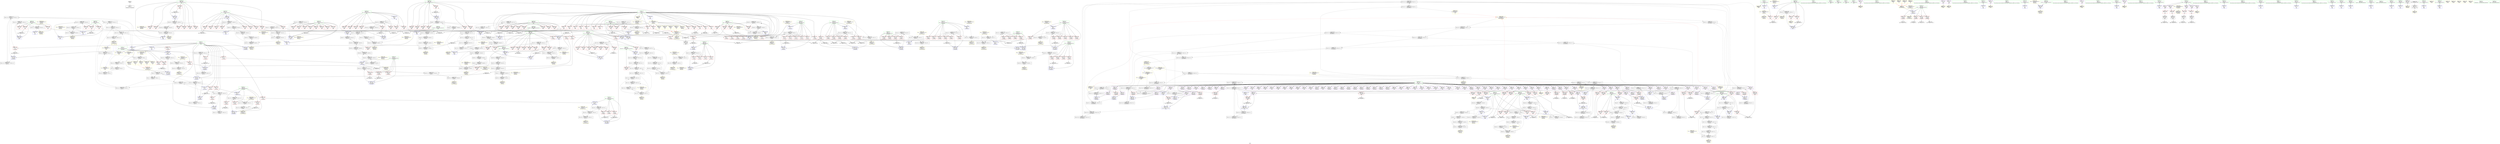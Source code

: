 digraph "SVFG" {
	label="SVFG";

	Node0x55d6f122eec0 [shape=record,color=grey,label="{NodeID: 0\nNullPtr}"];
	Node0x55d6f122eec0 -> Node0x55d6f129bad0[style=solid];
	Node0x55d6f12b0cb0 [shape=record,color=black,label="{NodeID: 775\nMR_4V_16 = PHI(MR_4V_18, MR_4V_15, )\npts\{14 \}\n}"];
	Node0x55d6f12b0cb0 -> Node0x55d6f129d910[style=dashed];
	Node0x55d6f12b0cb0 -> Node0x55d6f129d9e0[style=dashed];
	Node0x55d6f12b0cb0 -> Node0x55d6f12a56b0[style=dashed];
	Node0x55d6f12b0cb0 -> Node0x55d6f12dc5f0[style=dashed];
	Node0x55d6f12b0cb0 -> Node0x55d6f1319d20[style=dashed];
	Node0x55d6f12c1db0 [shape=record,color=grey,label="{NodeID: 609\n733 = cmp(727, 732, )\n}"];
	Node0x55d6f12a5c60 [shape=record,color=blue,label="{NodeID: 443\n79\<--5\ni100\<--\n_Z5mergex\n}"];
	Node0x55d6f12a5c60 -> Node0x55d6f1309520[style=dashed];
	Node0x55d6f12a8eb0 [shape=record,color=red,label="{NodeID: 277\n406\<--356\n\<--rr\nmain\n}"];
	Node0x55d6f12a8eb0 -> Node0x55d6f12c1f30[style=solid];
	Node0x55d6f1264480 [shape=record,color=purple,label="{NodeID: 111\n268\<--45\narrayidx89\<--a\n_Z5mergex\n}"];
	Node0x55d6f1323fe0 [shape=record,color=yellow,style=double,label="{NodeID: 886\nRETMU(44V_2)\npts\{361 \}\nFun[main]}"];
	Node0x55d6f12dc0f0 [shape=record,color=black,label="{NodeID: 720\nMR_32V_20 = PHI(MR_32V_21, MR_32V_19, )\npts\{460000 \}\n}"];
	Node0x55d6f12dc0f0 -> Node0x55d6f12ae400[style=dashed];
	Node0x55d6f12dc0f0 -> Node0x55d6f12ae4d0[style=dashed];
	Node0x55d6f12dc0f0 -> Node0x55d6f12a2970[style=dashed];
	Node0x55d6f12dc0f0 -> Node0x55d6f12a2a40[style=dashed];
	Node0x55d6f12dc0f0 -> Node0x55d6f12b7a10[style=dashed];
	Node0x55d6f12dc0f0 -> Node0x55d6f12f8600[style=dashed];
	Node0x55d6f12dc0f0 -> Node0x55d6f12b07b0[style=dashed];
	Node0x55d6f12dc0f0 -> Node0x55d6f1316b20[style=dashed];
	Node0x55d6f12bcb30 [shape=record,color=grey,label="{NodeID: 554\n595 = Binary(594, 97, )\n}"];
	Node0x55d6f12bcb30 -> Node0x55d6f12b7460[style=solid];
	Node0x55d6f12a2cb0 [shape=record,color=red,label="{NodeID: 388\n708\<--707\n\<--arrayidx147\nmain\n}"];
	Node0x55d6f12a2cb0 -> Node0x55d6f12c02b0[style=solid];
	Node0x55d6f129e3a0 [shape=record,color=red,label="{NodeID: 222\n149\<--61\n\<--i\n_Z5mergex\n}"];
	Node0x55d6f129e3a0 -> Node0x55d6f12bc230[style=solid];
	Node0x55d6f1264d60 [shape=record,color=green,label="{NodeID: 56\n362\<--363\ni16\<--i16_field_insensitive\nmain\n}"];
	Node0x55d6f1264d60 -> Node0x55d6f12a9600[style=solid];
	Node0x55d6f1264d60 -> Node0x55d6f12a96d0[style=solid];
	Node0x55d6f1264d60 -> Node0x55d6f12a97a0[style=solid];
	Node0x55d6f1264d60 -> Node0x55d6f12a9870[style=solid];
	Node0x55d6f1264d60 -> Node0x55d6f12a9940[style=solid];
	Node0x55d6f1264d60 -> Node0x55d6f12a9a10[style=solid];
	Node0x55d6f1264d60 -> Node0x55d6f12a9ae0[style=solid];
	Node0x55d6f1264d60 -> Node0x55d6f12a9bb0[style=solid];
	Node0x55d6f1264d60 -> Node0x55d6f12b65c0[style=solid];
	Node0x55d6f1264d60 -> Node0x55d6f12b6d10[style=solid];
	Node0x55d6f1320520 [shape=record,color=yellow,style=double,label="{NodeID: 831\n22V_1 = ENCHI(MR_22V_0)\npts\{76 \}\nFun[_Z5mergex]}"];
	Node0x55d6f1320520 -> Node0x55d6f12dcff0[style=dashed];
	Node0x55d6f1320520 -> Node0x55d6f1300420[style=dashed];
	Node0x55d6f12e9600 [shape=record,color=black,label="{NodeID: 665\nMR_58V_2 = PHI(MR_58V_3, MR_58V_1, )\npts\{375 \}\n}"];
	Node0x55d6f12e9600 -> Node0x55d6f1249180[style=dashed];
	Node0x55d6f12e9600 -> Node0x55d6f12f4a00[style=dashed];
	Node0x55d6f12e9600 -> Node0x55d6f1312520[style=dashed];
	Node0x55d6f12e9600 -> Node0x55d6f1324600[style=dashed];
	Node0x55d6f12b8640 [shape=record,color=blue,label="{NodeID: 499\n394\<--5\ni178\<--\nmain\n}"];
	Node0x55d6f12b8640 -> Node0x55d6f1317a20[style=dashed];
	Node0x55d6f12abc30 [shape=record,color=red,label="{NodeID: 333\n648\<--380\n\<--cur97\nmain\n}"];
	Node0x55d6f12abc30 -> Node0x55d6f12bf3b0[style=solid];
	Node0x55d6f12a1520 [shape=record,color=purple,label="{NodeID: 167\n736\<--45\narrayidx161\<--a\nmain\n}"];
	Node0x55d6f1263ee0 [shape=record,color=green,label="{NodeID: 1\n5\<--1\n\<--dummyObj\nCan only get source location for instruction, argument, global var or function.}"];
	Node0x55d6f12b11b0 [shape=record,color=black,label="{NodeID: 776\nMR_22V_4 = PHI(MR_22V_5, MR_22V_3, )\npts\{76 \}\n}"];
	Node0x55d6f12b11b0 -> Node0x55d6f12a77f0[style=dashed];
	Node0x55d6f12b11b0 -> Node0x55d6f12a78c0[style=dashed];
	Node0x55d6f12b11b0 -> Node0x55d6f12a7990[style=dashed];
	Node0x55d6f12b11b0 -> Node0x55d6f12a7a60[style=dashed];
	Node0x55d6f12b11b0 -> Node0x55d6f12a5850[style=dashed];
	Node0x55d6f12b11b0 -> Node0x55d6f12dcff0[style=dashed];
	Node0x55d6f12c1f30 [shape=record,color=grey,label="{NodeID: 610\n408 = cmp(406, 407, )\n}"];
	Node0x55d6f12a5d30 [shape=record,color=blue,label="{NodeID: 444\n13\<--294\nw\<--sub104\n_Z5mergex\n}"];
	Node0x55d6f12a5d30 -> Node0x55d6f131cf20[style=dashed];
	Node0x55d6f12a8f80 [shape=record,color=red,label="{NodeID: 278\n410\<--356\n\<--rr\nmain\n}"];
	Node0x55d6f12a8f80 -> Node0x55d6f12b8cc0[style=solid];
	Node0x55d6f1264550 [shape=record,color=purple,label="{NodeID: 112\n270\<--45\narrayidx90\<--a\n_Z5mergex\n}"];
	Node0x55d6f1264550 -> Node0x55d6f12a59f0[style=solid];
	Node0x55d6f13240c0 [shape=record,color=yellow,style=double,label="{NodeID: 887\nRETMU(46V_2)\npts\{363 \}\nFun[main]}"];
	Node0x55d6f12dc5f0 [shape=record,color=black,label="{NodeID: 721\nMR_4V_14 = PHI(MR_4V_16, MR_4V_13, )\npts\{14 \}\n}"];
	Node0x55d6f12dc5f0 -> Node0x55d6f12a5510[style=dashed];
	Node0x55d6f12dc5f0 -> Node0x55d6f12ffa20[style=dashed];
	Node0x55d6f12bccb0 [shape=record,color=grey,label="{NodeID: 555\n462 = Binary(461, 97, )\n}"];
	Node0x55d6f12bccb0 -> Node0x55d6f12b6760[style=solid];
	Node0x55d6f12a2d80 [shape=record,color=red,label="{NodeID: 389\n715\<--714\n\<--arrayidx151\nmain\n}"];
	Node0x55d6f12a2d80 -> Node0x55d6f12c0a30[style=solid];
	Node0x55d6f129e470 [shape=record,color=red,label="{NodeID: 223\n103\<--63\n\<--j\n_Z5mergex\n}"];
	Node0x55d6f129e470 -> Node0x55d6f12c0bb0[style=solid];
	Node0x55d6f1264e30 [shape=record,color=green,label="{NodeID: 57\n364\<--365\ncur\<--cur_field_insensitive\nmain\n}"];
	Node0x55d6f1264e30 -> Node0x55d6f12a9c80[style=solid];
	Node0x55d6f1264e30 -> Node0x55d6f12a9d50[style=solid];
	Node0x55d6f1264e30 -> Node0x55d6f12b6690[style=solid];
	Node0x55d6f1264e30 -> Node0x55d6f12b6900[style=solid];
	Node0x55d6f1264e30 -> Node0x55d6f12b6b70[style=solid];
	Node0x55d6f1320600 [shape=record,color=yellow,style=double,label="{NodeID: 832\n24V_1 = ENCHI(MR_24V_0)\npts\{78 \}\nFun[_Z5mergex]}"];
	Node0x55d6f1320600 -> Node0x55d6f12fcd20[style=dashed];
	Node0x55d6f1320600 -> Node0x55d6f1300920[style=dashed];
	Node0x55d6f12e9b00 [shape=record,color=black,label="{NodeID: 666\nMR_60V_2 = PHI(MR_60V_3, MR_60V_1, )\npts\{377 \}\n}"];
	Node0x55d6f12e9b00 -> Node0x55d6f1247e80[style=dashed];
	Node0x55d6f12e9b00 -> Node0x55d6f12f4f00[style=dashed];
	Node0x55d6f12e9b00 -> Node0x55d6f1312a20[style=dashed];
	Node0x55d6f12e9b00 -> Node0x55d6f13246e0[style=dashed];
	Node0x55d6f12b8710 [shape=record,color=blue,label="{NodeID: 500\n396\<--5\nj182\<--\nmain\n}"];
	Node0x55d6f12b8710 -> Node0x55d6f131ca20[style=dashed];
	Node0x55d6f12abd00 [shape=record,color=red,label="{NodeID: 334\n661\<--382\n\<--index98\nmain\n}"];
	Node0x55d6f12a15f0 [shape=record,color=purple,label="{NodeID: 168\n738\<--45\narrayidx162\<--a\nmain\n}"];
	Node0x55d6f12a15f0 -> Node0x55d6f12b8230[style=solid];
	Node0x55d6f122f930 [shape=record,color=green,label="{NodeID: 2\n47\<--1\n.str\<--dummyObj\nGlob }"];
	Node0x55d6f12b16b0 [shape=record,color=black,label="{NodeID: 777\nMR_32V_17 = PHI(MR_32V_19, MR_32V_16, )\npts\{460000 \}\n}"];
	Node0x55d6f12b16b0 -> Node0x55d6f12a8b70[style=dashed];
	Node0x55d6f12b16b0 -> Node0x55d6f12a8c40[style=dashed];
	Node0x55d6f12b16b0 -> Node0x55d6f12a5780[style=dashed];
	Node0x55d6f12b16b0 -> Node0x55d6f12f2200[style=dashed];
	Node0x55d6f12b16b0 -> Node0x55d6f131a220[style=dashed];
	Node0x55d6f12c20b0 [shape=record,color=grey,label="{NodeID: 611\n559 = cmp(558, 5, )\n}"];
	Node0x55d6f12a5e00 [shape=record,color=blue,label="{NodeID: 445\n81\<--297\nj105\<--sub106\n_Z5mergex\n}"];
	Node0x55d6f12a5e00 -> Node0x55d6f131d420[style=dashed];
	Node0x55d6f12a9050 [shape=record,color=red,label="{NodeID: 279\n804\<--356\n\<--rr\nmain\n}"];
	Node0x55d6f12a9050 -> Node0x55d6f12bdd30[style=solid];
	Node0x55d6f1264620 [shape=record,color=purple,label="{NodeID: 113\n304\<--45\narrayidx110\<--a\n_Z5mergex\n}"];
	Node0x55d6f13241a0 [shape=record,color=yellow,style=double,label="{NodeID: 888\nRETMU(48V_2)\npts\{365 \}\nFun[main]}"];
	Node0x55d6f12dcaf0 [shape=record,color=black,label="{NodeID: 722\nMR_20V_3 = PHI(MR_20V_4, MR_20V_2, )\npts\{74 \}\n}"];
	Node0x55d6f12dcaf0 -> Node0x55d6f12a7310[style=dashed];
	Node0x55d6f12dcaf0 -> Node0x55d6f12a73e0[style=dashed];
	Node0x55d6f12dcaf0 -> Node0x55d6f12a74b0[style=dashed];
	Node0x55d6f12dcaf0 -> Node0x55d6f12a7580[style=dashed];
	Node0x55d6f12dcaf0 -> Node0x55d6f12a7650[style=dashed];
	Node0x55d6f12dcaf0 -> Node0x55d6f12a7720[style=dashed];
	Node0x55d6f12dcaf0 -> Node0x55d6f12a5b90[style=dashed];
	Node0x55d6f12dcaf0 -> Node0x55d6f12fff20[style=dashed];
	Node0x55d6f12bce30 [shape=record,color=grey,label="{NodeID: 556\n600 = Binary(599, 97, )\n}"];
	Node0x55d6f12bce30 -> Node0x55d6f12b7530[style=solid];
	Node0x55d6f12a2e50 [shape=record,color=red,label="{NodeID: 390\n724\<--723\n\<--arrayidx155\nmain\n}"];
	Node0x55d6f12a2e50 -> Node0x55d6f12b8160[style=solid];
	Node0x55d6f129e540 [shape=record,color=red,label="{NodeID: 224\n108\<--63\n\<--j\n_Z5mergex\n}"];
	Node0x55d6f1231740 [shape=record,color=green,label="{NodeID: 58\n366\<--367\nindex\<--index_field_insensitive\nmain\n}"];
	Node0x55d6f1231740 -> Node0x55d6f12a9e20[style=solid];
	Node0x55d6f1231740 -> Node0x55d6f12b6830[style=solid];
	Node0x55d6f13206e0 [shape=record,color=yellow,style=double,label="{NodeID: 833\n26V_1 = ENCHI(MR_26V_0)\npts\{80 \}\nFun[_Z5mergex]}"];
	Node0x55d6f13206e0 -> Node0x55d6f12a5c60[style=dashed];
	Node0x55d6f13206e0 -> Node0x55d6f1307220[style=dashed];
	Node0x55d6f12ea000 [shape=record,color=black,label="{NodeID: 667\nMR_62V_2 = PHI(MR_62V_3, MR_62V_1, )\npts\{379 \}\n}"];
	Node0x55d6f12ea000 -> Node0x55d6f12b7600[style=dashed];
	Node0x55d6f12ea000 -> Node0x55d6f1248380[style=dashed];
	Node0x55d6f12ea000 -> Node0x55d6f12edc00[style=dashed];
	Node0x55d6f12ea000 -> Node0x55d6f12f5400[style=dashed];
	Node0x55d6f12ea000 -> Node0x55d6f13247c0[style=dashed];
	Node0x55d6f12b87e0 [shape=record,color=blue,label="{NodeID: 501\n396\<--795\nj182\<--inc193\nmain\n}"];
	Node0x55d6f12b87e0 -> Node0x55d6f131ca20[style=dashed];
	Node0x55d6f12abdd0 [shape=record,color=red,label="{NodeID: 335\n620\<--384\n\<--j99\nmain\n}"];
	Node0x55d6f12abdd0 -> Node0x55d6f12c1630[style=solid];
	Node0x55d6f12a16c0 [shape=record,color=purple,label="{NodeID: 169\n741\<--45\narrayidx163\<--a\nmain\n}"];
	Node0x55d6f129b120 [shape=record,color=green,label="{NodeID: 3\n49\<--1\n.str.1\<--dummyObj\nGlob }"];
	Node0x55d6f12b1bb0 [shape=record,color=black,label="{NodeID: 778\nMR_54V_5 = PHI(MR_54V_6, MR_54V_4, )\npts\{371 \}\n}"];
	Node0x55d6f12b1bb0 -> Node0x55d6f12aa570[style=dashed];
	Node0x55d6f12b1bb0 -> Node0x55d6f12aa640[style=dashed];
	Node0x55d6f12b1bb0 -> Node0x55d6f12aa710[style=dashed];
	Node0x55d6f12b1bb0 -> Node0x55d6f12aa7e0[style=dashed];
	Node0x55d6f12b1bb0 -> Node0x55d6f12aa8b0[style=dashed];
	Node0x55d6f12b1bb0 -> Node0x55d6f12aa980[style=dashed];
	Node0x55d6f12b1bb0 -> Node0x55d6f12aaa50[style=dashed];
	Node0x55d6f12b1bb0 -> Node0x55d6f12aab20[style=dashed];
	Node0x55d6f12b1bb0 -> Node0x55d6f12b7530[style=dashed];
	Node0x55d6f12b1bb0 -> Node0x55d6f1248780[style=dashed];
	Node0x55d6f12c2230 [shape=record,color=grey,label="{NodeID: 612\n175 = cmp(174, 5, )\n}"];
	Node0x55d6f12a5ed0 [shape=record,color=blue,label="{NodeID: 446\n13\<--316\nw\<--dec116\n_Z5mergex\n}"];
	Node0x55d6f12a5ed0 -> Node0x55d6f12f1300[style=dashed];
	Node0x55d6f12a9120 [shape=record,color=red,label="{NodeID: 280\n422\<--358\n\<--i\nmain\n}"];
	Node0x55d6f12a9120 -> Node0x55d6f12c23b0[style=solid];
	Node0x55d6f12646f0 [shape=record,color=purple,label="{NodeID: 114\n306\<--45\narrayidx111\<--a\n_Z5mergex\n}"];
	Node0x55d6f12646f0 -> Node0x55d6f12a8d10[style=solid];
	Node0x55d6f1324280 [shape=record,color=yellow,style=double,label="{NodeID: 889\nRETMU(50V_2)\npts\{367 \}\nFun[main]}"];
	Node0x55d6f12dcff0 [shape=record,color=black,label="{NodeID: 723\nMR_22V_2 = PHI(MR_22V_4, MR_22V_1, )\npts\{76 \}\n}"];
	Node0x55d6f12dcff0 -> Node0x55d6f12a55e0[style=dashed];
	Node0x55d6f12dcff0 -> Node0x55d6f1300420[style=dashed];
	Node0x55d6f12bcfb0 [shape=record,color=grey,label="{NodeID: 557\n129 = Binary(128, 122, )\n}"];
	Node0x55d6f12bcfb0 -> Node0x55d6f12a4810[style=solid];
	Node0x55d6f12a2f20 [shape=record,color=red,label="{NodeID: 391\n732\<--731\n\<--arrayidx158\nmain\n}"];
	Node0x55d6f12a2f20 -> Node0x55d6f12c1db0[style=solid];
	Node0x55d6f129e610 [shape=record,color=red,label="{NodeID: 225\n115\<--63\n\<--j\n_Z5mergex\n}"];
	Node0x55d6f1231810 [shape=record,color=green,label="{NodeID: 59\n368\<--369\nj20\<--j20_field_insensitive\nmain\n}"];
	Node0x55d6f1231810 -> Node0x55d6f12a9ef0[style=solid];
	Node0x55d6f1231810 -> Node0x55d6f12a9fc0[style=solid];
	Node0x55d6f1231810 -> Node0x55d6f12aa090[style=solid];
	Node0x55d6f1231810 -> Node0x55d6f12aa160[style=solid];
	Node0x55d6f1231810 -> Node0x55d6f12aa230[style=solid];
	Node0x55d6f1231810 -> Node0x55d6f12aa300[style=solid];
	Node0x55d6f1231810 -> Node0x55d6f12aa3d0[style=solid];
	Node0x55d6f1231810 -> Node0x55d6f12aa4a0[style=solid];
	Node0x55d6f1231810 -> Node0x55d6f12b6760[style=solid];
	Node0x55d6f1231810 -> Node0x55d6f12b6c40[style=solid];
	Node0x55d6f13207c0 [shape=record,color=yellow,style=double,label="{NodeID: 834\n28V_1 = ENCHI(MR_28V_0)\npts\{82 \}\nFun[_Z5mergex]}"];
	Node0x55d6f13207c0 -> Node0x55d6f1307720[style=dashed];
	Node0x55d6f13207c0 -> Node0x55d6f1309a20[style=dashed];
	Node0x55d6f12ea500 [shape=record,color=black,label="{NodeID: 668\nMR_64V_2 = PHI(MR_64V_3, MR_64V_1, )\npts\{381 \}\n}"];
	Node0x55d6f12ea500 -> Node0x55d6f1248470[style=dashed];
	Node0x55d6f12ea500 -> Node0x55d6f12ee100[style=dashed];
	Node0x55d6f12ea500 -> Node0x55d6f12f5900[style=dashed];
	Node0x55d6f12ea500 -> Node0x55d6f12af8b0[style=dashed];
	Node0x55d6f12ea500 -> Node0x55d6f13248a0[style=dashed];
	Node0x55d6f12b88b0 [shape=record,color=blue,label="{NodeID: 502\n394\<--800\ni178\<--inc196\nmain\n}"];
	Node0x55d6f12b88b0 -> Node0x55d6f1317a20[style=dashed];
	Node0x55d6f12abea0 [shape=record,color=red,label="{NodeID: 336\n625\<--384\n\<--j99\nmain\n}"];
	Node0x55d6f12a1790 [shape=record,color=purple,label="{NodeID: 170\n743\<--45\narrayidx164\<--a\nmain\n}"];
	Node0x55d6f12a1790 -> Node0x55d6f12a2ff0[style=solid];
	Node0x55d6f12a1790 -> Node0x55d6f12b8300[style=solid];
	Node0x55d6f129b1b0 [shape=record,color=green,label="{NodeID: 4\n51\<--1\n.str.2\<--dummyObj\nGlob }"];
	Node0x55d6f12b20b0 [shape=record,color=black,label="{NodeID: 779\nMR_56V_4 = PHI(MR_56V_6, MR_56V_2, )\npts\{373 \}\n}"];
	Node0x55d6f12b20b0 -> Node0x55d6f12b6eb0[style=dashed];
	Node0x55d6f12b20b0 -> Node0x55d6f1248c80[style=dashed];
	Node0x55d6f12c23b0 [shape=record,color=grey,label="{NodeID: 613\n424 = cmp(422, 423, )\n}"];
	Node0x55d6f12a5fa0 [shape=record,color=blue,label="{NodeID: 447\n320\<--314\narrayidx118\<--\n_Z5mergex\n}"];
	Node0x55d6f12a5fa0 -> Node0x55d6f12f1800[style=dashed];
	Node0x55d6f12a91f0 [shape=record,color=red,label="{NodeID: 281\n432\<--358\n\<--i\nmain\n}"];
	Node0x55d6f129eb60 [shape=record,color=purple,label="{NodeID: 115\n311\<--45\narrayidx114\<--a\n_Z5mergex\n}"];
	Node0x55d6f1324360 [shape=record,color=yellow,style=double,label="{NodeID: 890\nRETMU(52V_2)\npts\{369 \}\nFun[main]}"];
	Node0x55d6f12fcd20 [shape=record,color=black,label="{NodeID: 724\nMR_24V_2 = PHI(MR_24V_4, MR_24V_1, )\npts\{78 \}\n}"];
	Node0x55d6f12fcd20 -> Node0x55d6f12a5920[style=dashed];
	Node0x55d6f12fcd20 -> Node0x55d6f1300920[style=dashed];
	Node0x55d6f12bd130 [shape=record,color=grey,label="{NodeID: 558\n346 = Binary(345, 97, )\n}"];
	Node0x55d6f12bd130 -> Node0x55d6f12a63b0[style=solid];
	Node0x55d6f12a2ff0 [shape=record,color=red,label="{NodeID: 392\n744\<--743\n\<--arrayidx164\nmain\n}"];
	Node0x55d6f12a2ff0 -> Node0x55d6f12bc9b0[style=solid];
	Node0x55d6f129e6e0 [shape=record,color=red,label="{NodeID: 226\n128\<--63\n\<--j\n_Z5mergex\n}"];
	Node0x55d6f129e6e0 -> Node0x55d6f12bcfb0[style=solid];
	Node0x55d6f12318e0 [shape=record,color=green,label="{NodeID: 60\n370\<--371\ni51\<--i51_field_insensitive\nmain\n}"];
	Node0x55d6f12318e0 -> Node0x55d6f12aa570[style=solid];
	Node0x55d6f12318e0 -> Node0x55d6f12aa640[style=solid];
	Node0x55d6f12318e0 -> Node0x55d6f12aa710[style=solid];
	Node0x55d6f12318e0 -> Node0x55d6f12aa7e0[style=solid];
	Node0x55d6f12318e0 -> Node0x55d6f12aa8b0[style=solid];
	Node0x55d6f12318e0 -> Node0x55d6f12aa980[style=solid];
	Node0x55d6f12318e0 -> Node0x55d6f12aaa50[style=solid];
	Node0x55d6f12318e0 -> Node0x55d6f12aab20[style=solid];
	Node0x55d6f12318e0 -> Node0x55d6f12b6de0[style=solid];
	Node0x55d6f12318e0 -> Node0x55d6f12b7530[style=solid];
	Node0x55d6f13208a0 [shape=record,color=yellow,style=double,label="{NodeID: 835\n30V_1 = ENCHI(MR_30V_0)\npts\{84 \}\nFun[_Z5mergex]}"];
	Node0x55d6f13208a0 -> Node0x55d6f1307c20[style=dashed];
	Node0x55d6f13208a0 -> Node0x55d6f1309f20[style=dashed];
	Node0x55d6f12eaa00 [shape=record,color=black,label="{NodeID: 669\nMR_66V_2 = PHI(MR_66V_3, MR_66V_1, )\npts\{383 \}\n}"];
	Node0x55d6f12eaa00 -> Node0x55d6f1248560[style=dashed];
	Node0x55d6f12eaa00 -> Node0x55d6f12ee600[style=dashed];
	Node0x55d6f12eaa00 -> Node0x55d6f12f5e00[style=dashed];
	Node0x55d6f12eaa00 -> Node0x55d6f12afdb0[style=dashed];
	Node0x55d6f12eaa00 -> Node0x55d6f13249b0[style=dashed];
	Node0x55d6f12b8980 [shape=record,color=blue,label="{NodeID: 503\n356\<--805\nrr\<--inc199\nmain\n}"];
	Node0x55d6f12b8980 -> Node0x55d6f12e6900[style=dashed];
	Node0x55d6f12abf70 [shape=record,color=red,label="{NodeID: 337\n632\<--384\n\<--j99\nmain\n}"];
	Node0x55d6f12a1860 [shape=record,color=purple,label="{NodeID: 171\n778\<--45\narrayidx186\<--a\nmain\n}"];
	Node0x55d6f1231fe0 [shape=record,color=green,label="{NodeID: 5\n53\<--1\n.str.3\<--dummyObj\nGlob }"];
	Node0x55d6f1312520 [shape=record,color=black,label="{NodeID: 780\nMR_58V_4 = PHI(MR_58V_5, MR_58V_2, )\npts\{375 \}\n}"];
	Node0x55d6f1312520 -> Node0x55d6f1249180[style=dashed];
	Node0x55d6f1312520 -> Node0x55d6f131e320[style=dashed];
	Node0x55d6f12c2530 [shape=record,color=grey,label="{NodeID: 614\n265 = cmp(263, 264, )\n}"];
	Node0x55d6f12a6070 [shape=record,color=blue,label="{NodeID: 448\n81\<--325\nj105\<--dec121\n_Z5mergex\n}"];
	Node0x55d6f12a6070 -> Node0x55d6f131d420[style=dashed];
	Node0x55d6f12a92c0 [shape=record,color=red,label="{NodeID: 282\n444\<--358\n\<--i\nmain\n}"];
	Node0x55d6f12a92c0 -> Node0x55d6f12bdeb0[style=solid];
	Node0x55d6f129ebf0 [shape=record,color=purple,label="{NodeID: 116\n313\<--45\narrayidx115\<--a\n_Z5mergex\n}"];
	Node0x55d6f129ebf0 -> Node0x55d6f12a8de0[style=solid];
	Node0x55d6f1324440 [shape=record,color=yellow,style=double,label="{NodeID: 891\nRETMU(54V_2)\npts\{371 \}\nFun[main]}"];
	Node0x55d6f12fd220 [shape=record,color=black,label="{NodeID: 725\nMR_32V_16 = PHI(MR_32V_20, MR_32V_15, )\npts\{460000 \}\n}"];
	Node0x55d6f12fd220 -> Node0x55d6f1300e20[style=dashed];
	Node0x55d6f12fd220 -> Node0x55d6f12b16b0[style=dashed];
	Node0x55d6f12bd2b0 [shape=record,color=grey,label="{NodeID: 559\n274 = Binary(273, 97, )\n}"];
	Node0x55d6f12bd2b0 -> Node0x55d6f12a5ac0[style=solid];
	Node0x55d6f12a30c0 [shape=record,color=red,label="{NodeID: 393\n781\<--780\n\<--arrayidx187\nmain\n}"];
	Node0x55d6f12a30c0 -> Node0x55d6f12b9680[style=solid];
	Node0x55d6f129e7b0 [shape=record,color=red,label="{NodeID: 227\n135\<--65\n\<--j14\n_Z5mergex\n}"];
	Node0x55d6f129e7b0 -> Node0x55d6f12c1c30[style=solid];
	Node0x55d6f12319b0 [shape=record,color=green,label="{NodeID: 61\n372\<--373\ncur55\<--cur55_field_insensitive\nmain\n}"];
	Node0x55d6f12319b0 -> Node0x55d6f12aabf0[style=solid];
	Node0x55d6f12319b0 -> Node0x55d6f12aacc0[style=solid];
	Node0x55d6f12319b0 -> Node0x55d6f12b6eb0[style=solid];
	Node0x55d6f12319b0 -> Node0x55d6f12b7120[style=solid];
	Node0x55d6f12319b0 -> Node0x55d6f12b7390[style=solid];
	Node0x55d6f1320980 [shape=record,color=yellow,style=double,label="{NodeID: 836\n32V_1 = ENCHI(MR_32V_0)\npts\{460000 \}\nFun[_Z5mergex]}"];
	Node0x55d6f1320980 -> Node0x55d6f1319820[style=dashed];
	Node0x55d6f1320980 -> Node0x55d6f131c520[style=dashed];
	Node0x55d6f12eaf00 [shape=record,color=black,label="{NodeID: 670\nMR_68V_2 = PHI(MR_68V_3, MR_68V_1, )\npts\{385 \}\n}"];
	Node0x55d6f12eaf00 -> Node0x55d6f12ddd30[style=dashed];
	Node0x55d6f12eaf00 -> Node0x55d6f12eeb00[style=dashed];
	Node0x55d6f12eaf00 -> Node0x55d6f12f6300[style=dashed];
	Node0x55d6f12eaf00 -> Node0x55d6f12b02b0[style=dashed];
	Node0x55d6f12eaf00 -> Node0x55d6f1324a90[style=dashed];
	Node0x55d6f12b8a50 [shape=record,color=yellow,style=double,label="{NodeID: 504\nAPARM(400)\nCS[]}"];
	Node0x55d6f12ac040 [shape=record,color=red,label="{NodeID: 338\n639\<--384\n\<--j99\nmain\n}"];
	Node0x55d6f12ac040 -> Node0x55d6f12b7870[style=solid];
	Node0x55d6f12a1930 [shape=record,color=purple,label="{NodeID: 172\n780\<--45\narrayidx187\<--a\nmain\n}"];
	Node0x55d6f12a1930 -> Node0x55d6f12a30c0[style=solid];
	Node0x55d6f1232070 [shape=record,color=green,label="{NodeID: 6\n97\<--1\n\<--dummyObj\nCan only get source location for instruction, argument, global var or function.}"];
	Node0x55d6f1312a20 [shape=record,color=black,label="{NodeID: 781\nMR_60V_4 = PHI(MR_60V_6, MR_60V_2, )\npts\{377 \}\n}"];
	Node0x55d6f1312a20 -> Node0x55d6f12b6f80[style=dashed];
	Node0x55d6f1312a20 -> Node0x55d6f1247e80[style=dashed];
	Node0x55d6f12c26b0 [shape=record,color=grey,label="{NodeID: 615\n87 = cmp(86, 5, )\n}"];
	Node0x55d6f12a6140 [shape=record,color=blue,label="{NodeID: 449\n83\<--328\nj123\<--\n_Z5mergex\n}"];
	Node0x55d6f12a6140 -> Node0x55d6f1306320[style=dashed];
	Node0x55d6f12a9390 [shape=record,color=red,label="{NodeID: 283\n428\<--360\n\<--j\nmain\n}"];
	Node0x55d6f12a9390 -> Node0x55d6f12c2830[style=solid];
	Node0x55d6f129ec80 [shape=record,color=purple,label="{NodeID: 117\n318\<--45\narrayidx117\<--a\n_Z5mergex\n}"];
	Node0x55d6f1324520 [shape=record,color=yellow,style=double,label="{NodeID: 892\nRETMU(56V_2)\npts\{373 \}\nFun[main]}"];
	Node0x55d6f12fd720 [shape=record,color=black,label="{NodeID: 726\nMR_4V_6 = PHI(MR_4V_5, MR_4V_4, )\npts\{14 \}\n}"];
	Node0x55d6f12fd720 -> Node0x55d6f12e3c00[style=dashed];
	Node0x55d6f12bd430 [shape=record,color=grey,label="{NodeID: 560\n341 = Binary(340, 122, )\n}"];
	Node0x55d6f12bd430 -> Node0x55d6f12a62e0[style=solid];
	Node0x55d6f12a3190 [shape=record,color=blue,label="{NodeID: 394\n4\<--5\nT\<--\nGlob }"];
	Node0x55d6f12a3190 -> Node0x55d6f1320a60[style=dashed];
	Node0x55d6f129e880 [shape=record,color=red,label="{NodeID: 228\n140\<--65\n\<--j14\n_Z5mergex\n}"];
	Node0x55d6f1231a80 [shape=record,color=green,label="{NodeID: 62\n374\<--375\nindex56\<--index56_field_insensitive\nmain\n}"];
	Node0x55d6f1231a80 -> Node0x55d6f12aad90[style=solid];
	Node0x55d6f1231a80 -> Node0x55d6f12b7050[style=solid];
	Node0x55d6f1320a60 [shape=record,color=yellow,style=double,label="{NodeID: 837\n34V_1 = ENCHI(MR_34V_0)\npts\{6 \}\nFun[main]}"];
	Node0x55d6f1320a60 -> Node0x55d6f12a1ee0[style=dashed];
	Node0x55d6f1320a60 -> Node0x55d6f1323a70[style=dashed];
	Node0x55d6f12eb400 [shape=record,color=black,label="{NodeID: 671\nMR_70V_2 = PHI(MR_70V_3, MR_70V_1, )\npts\{387 \}\n}"];
	Node0x55d6f12eb400 -> Node0x55d6f12b7e20[style=dashed];
	Node0x55d6f12eb400 -> Node0x55d6f12de200[style=dashed];
	Node0x55d6f12eb400 -> Node0x55d6f12ef000[style=dashed];
	Node0x55d6f12eb400 -> Node0x55d6f12f6800[style=dashed];
	Node0x55d6f12eb400 -> Node0x55d6f1301820[style=dashed];
	Node0x55d6f12eb400 -> Node0x55d6f1324b70[style=dashed];
	Node0x55d6f12b8b20 [shape=record,color=yellow,style=double,label="{NodeID: 505\nAPARM(4)\nCS[]}"];
	Node0x55d6f12ac110 [shape=record,color=red,label="{NodeID: 339\n641\<--384\n\<--j99\nmain\n}"];
	Node0x55d6f12a1a00 [shape=record,color=purple,label="{NodeID: 173\n400\<--47\n\<--.str\nmain\n}"];
	Node0x55d6f12a1a00 -> Node0x55d6f12b8a50[style=solid];
	Node0x55d6f1263870 [shape=record,color=green,label="{NodeID: 7\n122\<--1\n\<--dummyObj\nCan only get source location for instruction, argument, global var or function.}"];
	Node0x55d6f1312f20 [shape=record,color=black,label="{NodeID: 782\nMR_32V_11 = PHI(MR_32V_12, MR_32V_2, )\npts\{460000 \}\n}"];
	Node0x55d6f1312f20 -> Node0x55d6f131ed20[style=dashed];
	Node0x55d6f1312f20 -> Node0x55d6f13257d0[style=dashed];
	Node0x55d6f12c2830 [shape=record,color=grey,label="{NodeID: 616\n430 = cmp(428, 429, )\n}"];
	Node0x55d6f12a6210 [shape=record,color=blue,label="{NodeID: 450\n337\<--5\narrayidx128\<--\n_Z5mergex\n}"];
	Node0x55d6f12a6210 -> Node0x55d6f1306820[style=dashed];
	Node0x55d6f12a9460 [shape=record,color=red,label="{NodeID: 284\n434\<--360\n\<--j\nmain\n}"];
	Node0x55d6f129ed50 [shape=record,color=purple,label="{NodeID: 118\n320\<--45\narrayidx118\<--a\n_Z5mergex\n}"];
	Node0x55d6f129ed50 -> Node0x55d6f12a5fa0[style=solid];
	Node0x55d6f1324600 [shape=record,color=yellow,style=double,label="{NodeID: 893\nRETMU(58V_2)\npts\{375 \}\nFun[main]}"];
	Node0x55d6f12fdc20 [shape=record,color=black,label="{NodeID: 727\nMR_32V_5 = PHI(MR_32V_4, MR_32V_3, )\npts\{460000 \}\n}"];
	Node0x55d6f12fdc20 -> Node0x55d6f12e4600[style=dashed];
	Node0x55d6f12bd5b0 [shape=record,color=grey,label="{NodeID: 561\n325 = Binary(324, 122, )\n}"];
	Node0x55d6f12bd5b0 -> Node0x55d6f12a6070[style=solid];
	Node0x55d6f12a3260 [shape=record,color=blue,label="{NodeID: 395\n7\<--5\nm\<--\nGlob }"];
	Node0x55d6f12a3260 -> Node0x55d6f1320b70[style=dashed];
	Node0x55d6f129e950 [shape=record,color=red,label="{NodeID: 229\n144\<--65\n\<--j14\n_Z5mergex\n}"];
	Node0x55d6f129e950 -> Node0x55d6f12bc3b0[style=solid];
	Node0x55d6f1231b50 [shape=record,color=green,label="{NodeID: 63\n376\<--377\nj57\<--j57_field_insensitive\nmain\n}"];
	Node0x55d6f1231b50 -> Node0x55d6f12aae60[style=solid];
	Node0x55d6f1231b50 -> Node0x55d6f12aaf30[style=solid];
	Node0x55d6f1231b50 -> Node0x55d6f12ab000[style=solid];
	Node0x55d6f1231b50 -> Node0x55d6f12ab0d0[style=solid];
	Node0x55d6f1231b50 -> Node0x55d6f12ab1a0[style=solid];
	Node0x55d6f1231b50 -> Node0x55d6f12ab270[style=solid];
	Node0x55d6f1231b50 -> Node0x55d6f12ab340[style=solid];
	Node0x55d6f1231b50 -> Node0x55d6f12ab410[style=solid];
	Node0x55d6f1231b50 -> Node0x55d6f12b6f80[style=solid];
	Node0x55d6f1231b50 -> Node0x55d6f12b7460[style=solid];
	Node0x55d6f1320b70 [shape=record,color=yellow,style=double,label="{NodeID: 838\n2V_1 = ENCHI(MR_2V_0)\npts\{8 \}\nFun[main]}"];
	Node0x55d6f1320b70 -> Node0x55d6f129cb40[style=dashed];
	Node0x55d6f1320b70 -> Node0x55d6f129cc10[style=dashed];
	Node0x55d6f1320b70 -> Node0x55d6f129cce0[style=dashed];
	Node0x55d6f1320b70 -> Node0x55d6f129cdb0[style=dashed];
	Node0x55d6f1320b70 -> Node0x55d6f129ce80[style=dashed];
	Node0x55d6f1320b70 -> Node0x55d6f129cf50[style=dashed];
	Node0x55d6f1320b70 -> Node0x55d6f129d020[style=dashed];
	Node0x55d6f1320b70 -> Node0x55d6f129d0f0[style=dashed];
	Node0x55d6f1320b70 -> Node0x55d6f129d1c0[style=dashed];
	Node0x55d6f1320b70 -> Node0x55d6f129d290[style=dashed];
	Node0x55d6f1320b70 -> Node0x55d6f129d360[style=dashed];
	Node0x55d6f1320b70 -> Node0x55d6f129d430[style=dashed];
	Node0x55d6f1320b70 -> Node0x55d6f129d500[style=dashed];
	Node0x55d6f1320b70 -> Node0x55d6f1323b80[style=dashed];
	Node0x55d6f1320b70 -> Node0x55d6f1325270[style=dashed];
	Node0x55d6f1320b70 -> Node0x55d6f1325590[style=dashed];
	Node0x55d6f1320b70 -> Node0x55d6f13258b0[style=dashed];
	Node0x55d6f1320b70 -> Node0x55d6f1325bd0[style=dashed];
	Node0x55d6f12eb900 [shape=record,color=black,label="{NodeID: 672\nMR_72V_2 = PHI(MR_72V_3, MR_72V_1, )\npts\{389 \}\n}"];
	Node0x55d6f12eb900 -> Node0x55d6f12de700[style=dashed];
	Node0x55d6f12eb900 -> Node0x55d6f12ef500[style=dashed];
	Node0x55d6f12eb900 -> Node0x55d6f12f6d00[style=dashed];
	Node0x55d6f12eb900 -> Node0x55d6f12fe620[style=dashed];
	Node0x55d6f12eb900 -> Node0x55d6f1301d20[style=dashed];
	Node0x55d6f12eb900 -> Node0x55d6f1324c50[style=dashed];
	Node0x55d6f12b8bf0 [shape=record,color=yellow,style=double,label="{NodeID: 506\nAPARM(411)\nCS[]}"];
	Node0x55d6f12ac1e0 [shape=record,color=red,label="{NodeID: 340\n649\<--384\n\<--j99\nmain\n}"];
	Node0x55d6f12a1ad0 [shape=record,color=purple,label="{NodeID: 174\n415\<--47\n\<--.str\nmain\n}"];
	Node0x55d6f12a1ad0 -> Node0x55d6f12b8d90[style=solid];
	Node0x55d6f1263900 [shape=record,color=green,label="{NodeID: 8\n220\<--1\n\<--dummyObj\nCan only get source location for instruction, argument, global var or function.}"];
	Node0x55d6f1313420 [shape=record,color=black,label="{NodeID: 783\nMR_4V_12 = PHI(MR_4V_11, MR_4V_10, )\npts\{14 \}\n}"];
	Node0x55d6f1313420 -> Node0x55d6f1303120[style=dashed];
	Node0x55d6f12c29b0 [shape=record,color=grey,label="{NodeID: 617\n240 = cmp(239, 5, )\n}"];
	Node0x55d6f12a62e0 [shape=record,color=blue,label="{NodeID: 451\n83\<--341\nj123\<--dec130\n_Z5mergex\n}"];
	Node0x55d6f12a62e0 -> Node0x55d6f1306320[style=dashed];
	Node0x55d6f12a9530 [shape=record,color=red,label="{NodeID: 285\n439\<--360\n\<--j\nmain\n}"];
	Node0x55d6f12a9530 -> Node0x55d6f12be030[style=solid];
	Node0x55d6f129ee20 [shape=record,color=purple,label="{NodeID: 119\n335\<--45\narrayidx127\<--a\n_Z5mergex\n}"];
	Node0x55d6f13246e0 [shape=record,color=yellow,style=double,label="{NodeID: 894\nRETMU(60V_2)\npts\{377 \}\nFun[main]}"];
	Node0x55d6f12fe120 [shape=record,color=black,label="{NodeID: 728\nMR_70V_7 = PHI(MR_70V_8, MR_70V_6, )\npts\{387 \}\n}"];
	Node0x55d6f12fe120 -> Node0x55d6f12ac450[style=dashed];
	Node0x55d6f12fe120 -> Node0x55d6f12ac520[style=dashed];
	Node0x55d6f12fe120 -> Node0x55d6f12ac5f0[style=dashed];
	Node0x55d6f12fe120 -> Node0x55d6f12ac6c0[style=dashed];
	Node0x55d6f12fe120 -> Node0x55d6f12ac790[style=dashed];
	Node0x55d6f12fe120 -> Node0x55d6f12ac860[style=dashed];
	Node0x55d6f12fe120 -> Node0x55d6f12ac930[style=dashed];
	Node0x55d6f12fe120 -> Node0x55d6f12aca00[style=dashed];
	Node0x55d6f12fe120 -> Node0x55d6f12b8570[style=dashed];
	Node0x55d6f12fe120 -> Node0x55d6f1301820[style=dashed];
	Node0x55d6f12bd730 [shape=record,color=grey,label="{NodeID: 562\n795 = Binary(794, 97, )\n}"];
	Node0x55d6f12bd730 -> Node0x55d6f12b87e0[style=solid];
	Node0x55d6f12a3330 [shape=record,color=blue,label="{NodeID: 396\n9\<--5\nn\<--\nGlob }"];
	Node0x55d6f129ea20 [shape=record,color=red,label="{NodeID: 230\n159\<--67\n\<--i28\n_Z5mergex\n}"];
	Node0x55d6f129ea20 -> Node0x55d6f12bf530[style=solid];
	Node0x55d6f1231c20 [shape=record,color=green,label="{NodeID: 64\n378\<--379\ni93\<--i93_field_insensitive\nmain\n}"];
	Node0x55d6f1231c20 -> Node0x55d6f12ab4e0[style=solid];
	Node0x55d6f1231c20 -> Node0x55d6f12ab5b0[style=solid];
	Node0x55d6f1231c20 -> Node0x55d6f12ab680[style=solid];
	Node0x55d6f1231c20 -> Node0x55d6f12ab750[style=solid];
	Node0x55d6f1231c20 -> Node0x55d6f12ab820[style=solid];
	Node0x55d6f1231c20 -> Node0x55d6f12ab8f0[style=solid];
	Node0x55d6f1231c20 -> Node0x55d6f12ab9c0[style=solid];
	Node0x55d6f1231c20 -> Node0x55d6f12aba90[style=solid];
	Node0x55d6f1231c20 -> Node0x55d6f12b7600[style=solid];
	Node0x55d6f1231c20 -> Node0x55d6f12b7d50[style=solid];
	Node0x55d6f1320c50 [shape=record,color=yellow,style=double,label="{NodeID: 839\n4V_1 = ENCHI(MR_4V_0)\npts\{14 \}\nFun[main]}"];
	Node0x55d6f1320c50 -> Node0x55d6f12e6400[style=dashed];
	Node0x55d6f12ebe00 [shape=record,color=black,label="{NodeID: 673\nMR_74V_2 = PHI(MR_74V_3, MR_74V_1, )\npts\{391 \}\n}"];
	Node0x55d6f12ebe00 -> Node0x55d6f12dec00[style=dashed];
	Node0x55d6f12ebe00 -> Node0x55d6f12efa00[style=dashed];
	Node0x55d6f12ebe00 -> Node0x55d6f12f7200[style=dashed];
	Node0x55d6f12ebe00 -> Node0x55d6f12feb20[style=dashed];
	Node0x55d6f12ebe00 -> Node0x55d6f1302220[style=dashed];
	Node0x55d6f12ebe00 -> Node0x55d6f1324d30[style=dashed];
	Node0x55d6f12b8cc0 [shape=record,color=yellow,style=double,label="{NodeID: 507\nAPARM(410)\nCS[]}"];
	Node0x55d6f12ac2b0 [shape=record,color=red,label="{NodeID: 341\n656\<--384\n\<--j99\nmain\n}"];
	Node0x55d6f12a1ba0 [shape=record,color=purple,label="{NodeID: 175\n436\<--47\n\<--.str\nmain\n}"];
	Node0x55d6f12a1ba0 -> Node0x55d6f12b90d0[style=solid];
	Node0x55d6f1263990 [shape=record,color=green,label="{NodeID: 9\n285\<--1\n\<--dummyObj\nCan only get source location for instruction, argument, global var or function.}"];
	Node0x55d6f1313920 [shape=record,color=black,label="{NodeID: 784\nMR_32V_12 = PHI(MR_32V_11, MR_32V_10, )\npts\{460000 \}\n}"];
	Node0x55d6f1313920 -> Node0x55d6f1303b20[style=dashed];
	Node0x55d6f12c2b30 [shape=record,color=grey,label="{NodeID: 618\n576 = cmp(570, 575, )\n}"];
	Node0x55d6f12a63b0 [shape=record,color=blue,label="{NodeID: 452\n79\<--346\ni100\<--inc133\n_Z5mergex\n}"];
	Node0x55d6f12a63b0 -> Node0x55d6f1309520[style=dashed];
	Node0x55d6f12a9600 [shape=record,color=red,label="{NodeID: 286\n456\<--362\n\<--i16\nmain\n}"];
	Node0x55d6f12a9600 -> Node0x55d6f12c0d30[style=solid];
	Node0x55d6f129eef0 [shape=record,color=purple,label="{NodeID: 120\n337\<--45\narrayidx128\<--a\n_Z5mergex\n}"];
	Node0x55d6f129eef0 -> Node0x55d6f12a6210[style=solid];
	Node0x55d6f13247c0 [shape=record,color=yellow,style=double,label="{NodeID: 895\nRETMU(62V_2)\npts\{379 \}\nFun[main]}"];
	Node0x55d6f12fe620 [shape=record,color=black,label="{NodeID: 729\nMR_72V_6 = PHI(MR_72V_8, MR_72V_2, )\npts\{389 \}\n}"];
	Node0x55d6f12fe620 -> Node0x55d6f12b7ef0[style=dashed];
	Node0x55d6f12fe620 -> Node0x55d6f1301d20[style=dashed];
	Node0x55d6f12bd8b0 [shape=record,color=grey,label="{NodeID: 563\n588 = Binary(587, 220, )\n}"];
	Node0x55d6f12bd8b0 -> Node0x55d6f12b72c0[style=solid];
	Node0x55d6f12a3430 [shape=record,color=blue,label="{NodeID: 397\n11\<--5\nq\<--\nGlob }"];
	Node0x55d6f12a6990 [shape=record,color=red,label="{NodeID: 231\n170\<--67\n\<--i28\n_Z5mergex\n}"];
	Node0x55d6f1231cf0 [shape=record,color=green,label="{NodeID: 65\n380\<--381\ncur97\<--cur97_field_insensitive\nmain\n}"];
	Node0x55d6f1231cf0 -> Node0x55d6f12abb60[style=solid];
	Node0x55d6f1231cf0 -> Node0x55d6f12abc30[style=solid];
	Node0x55d6f1231cf0 -> Node0x55d6f12b76d0[style=solid];
	Node0x55d6f1231cf0 -> Node0x55d6f12b7940[style=solid];
	Node0x55d6f1231cf0 -> Node0x55d6f12b7bb0[style=solid];
	Node0x55d6f1320d30 [shape=record,color=yellow,style=double,label="{NodeID: 840\n38V_1 = ENCHI(MR_38V_0)\npts\{355 \}\nFun[main]}"];
	Node0x55d6f1320d30 -> Node0x55d6f12a6480[style=dashed];
	Node0x55d6f12ec300 [shape=record,color=black,label="{NodeID: 674\nMR_76V_2 = PHI(MR_76V_3, MR_76V_1, )\npts\{393 \}\n}"];
	Node0x55d6f12ec300 -> Node0x55d6f12df100[style=dashed];
	Node0x55d6f12ec300 -> Node0x55d6f12eff00[style=dashed];
	Node0x55d6f12ec300 -> Node0x55d6f12f7700[style=dashed];
	Node0x55d6f12ec300 -> Node0x55d6f12ff020[style=dashed];
	Node0x55d6f12ec300 -> Node0x55d6f1302720[style=dashed];
	Node0x55d6f12ec300 -> Node0x55d6f1324e10[style=dashed];
	Node0x55d6f12b8d90 [shape=record,color=yellow,style=double,label="{NodeID: 508\nAPARM(415)\nCS[]}"];
	Node0x55d6f12ac380 [shape=record,color=red,label="{NodeID: 342\n672\<--384\n\<--j99\nmain\n}"];
	Node0x55d6f12ac380 -> Node0x55d6f12baeb0[style=solid];
	Node0x55d6f12a1c70 [shape=record,color=purple,label="{NodeID: 176\n411\<--49\n\<--.str.1\nmain\n}"];
	Node0x55d6f12a1c70 -> Node0x55d6f12b8bf0[style=solid];
	Node0x55d6f12300b0 [shape=record,color=green,label="{NodeID: 10\n399\<--1\n\<--dummyObj\nCan only get source location for instruction, argument, global var or function.}"];
	Node0x55d6f1313e20 [shape=record,color=black,label="{NodeID: 785\nMR_72V_10 = PHI(MR_72V_12, MR_72V_9, )\npts\{389 \}\n}"];
	Node0x55d6f1313e20 -> Node0x55d6f12e2800[style=dashed];
	Node0x55d6f12c2cb0 [shape=record,color=grey,label="{NodeID: 619\n332 = cmp(331, 5, )\n}"];
	Node0x55d6f12a6480 [shape=record,color=blue,label="{NodeID: 453\n354\<--399\nretval\<--\nmain\n}"];
	Node0x55d6f12a6480 -> Node0x55d6f1323d40[style=dashed];
	Node0x55d6f12a96d0 [shape=record,color=red,label="{NodeID: 287\n469\<--362\n\<--i16\nmain\n}"];
	Node0x55d6f129efc0 [shape=record,color=purple,label="{NodeID: 121\n433\<--45\narrayidx\<--a\nmain\n}"];
	Node0x55d6f13248a0 [shape=record,color=yellow,style=double,label="{NodeID: 896\nRETMU(64V_2)\npts\{381 \}\nFun[main]}"];
	Node0x55d6f12feb20 [shape=record,color=black,label="{NodeID: 730\nMR_74V_6 = PHI(MR_74V_7, MR_74V_2, )\npts\{391 \}\n}"];
	Node0x55d6f12feb20 -> Node0x55d6f12e2d00[style=dashed];
	Node0x55d6f12feb20 -> Node0x55d6f1302220[style=dashed];
	Node0x55d6f12bda30 [shape=record,color=grey,label="{NodeID: 564\n800 = Binary(799, 97, )\n}"];
	Node0x55d6f12bda30 -> Node0x55d6f12b88b0[style=solid];
	Node0x55d6f12a3530 [shape=record,color=blue,label="{NodeID: 398\n13\<--5\nw\<--\nGlob }"];
	Node0x55d6f12a3530 -> Node0x55d6f1320c50[style=dashed];
	Node0x55d6f12a6a20 [shape=record,color=red,label="{NodeID: 232\n177\<--67\n\<--i28\n_Z5mergex\n}"];
	Node0x55d6f1231dc0 [shape=record,color=green,label="{NodeID: 66\n382\<--383\nindex98\<--index98_field_insensitive\nmain\n}"];
	Node0x55d6f1231dc0 -> Node0x55d6f12abd00[style=solid];
	Node0x55d6f1231dc0 -> Node0x55d6f12b7870[style=solid];
	Node0x55d6f1320e10 [shape=record,color=yellow,style=double,label="{NodeID: 841\n40V_1 = ENCHI(MR_40V_0)\npts\{357 \}\nFun[main]}"];
	Node0x55d6f1320e10 -> Node0x55d6f12a6550[style=dashed];
	Node0x55d6f12ec800 [shape=record,color=black,label="{NodeID: 675\nMR_78V_2 = PHI(MR_78V_4, MR_78V_1, )\npts\{395 \}\n}"];
	Node0x55d6f12ec800 -> Node0x55d6f12b8640[style=dashed];
	Node0x55d6f12ec800 -> Node0x55d6f1324ef0[style=dashed];
	Node0x55d6f12b8e60 [shape=record,color=yellow,style=double,label="{NodeID: 509\nAPARM(7)\nCS[]}"];
	Node0x55d6f12ac450 [shape=record,color=red,label="{NodeID: 343\n691\<--386\n\<--i135\nmain\n}"];
	Node0x55d6f12ac450 -> Node0x55d6f12bf6b0[style=solid];
	Node0x55d6f12a1d40 [shape=record,color=purple,label="{NodeID: 177\n417\<--51\n\<--.str.2\nmain\n}"];
	Node0x55d6f12a1d40 -> Node0x55d6f12b8f30[style=solid];
	Node0x55d6f1230180 [shape=record,color=green,label="{NodeID: 11\n452\<--1\n\<--dummyObj\nCan only get source location for instruction, argument, global var or function.}"];
	Node0x55d6f1314320 [shape=record,color=black,label="{NodeID: 786\nMR_74V_9 = PHI(MR_74V_7, MR_74V_8, )\npts\{391 \}\n}"];
	Node0x55d6f1314320 -> Node0x55d6f12e2d00[style=dashed];
	Node0x55d6f1248690 [shape=record,color=black,label="{NodeID: 620\nMR_4V_6 = PHI(MR_4V_8, MR_4V_5, )\npts\{14 \}\n}"];
	Node0x55d6f1248690 -> Node0x55d6f12f2700[style=dashed];
	Node0x55d6f12a6550 [shape=record,color=blue,label="{NodeID: 454\n356\<--97\nrr\<--\nmain\n}"];
	Node0x55d6f12a6550 -> Node0x55d6f12e6900[style=dashed];
	Node0x55d6f12a97a0 [shape=record,color=red,label="{NodeID: 288\n476\<--362\n\<--i16\nmain\n}"];
	Node0x55d6f129f090 [shape=record,color=purple,label="{NodeID: 122\n435\<--45\narrayidx10\<--a\nmain\n}"];
	Node0x55d6f129f090 -> Node0x55d6f12b91a0[style=solid];
	Node0x55d6f13249b0 [shape=record,color=yellow,style=double,label="{NodeID: 897\nRETMU(66V_2)\npts\{383 \}\nFun[main]}"];
	Node0x55d6f12ff020 [shape=record,color=black,label="{NodeID: 731\nMR_76V_6 = PHI(MR_76V_8, MR_76V_2, )\npts\{393 \}\n}"];
	Node0x55d6f12ff020 -> Node0x55d6f12b7fc0[style=dashed];
	Node0x55d6f12ff020 -> Node0x55d6f1302720[style=dashed];
	Node0x55d6f12bdbb0 [shape=record,color=grey,label="{NodeID: 565\n257 = Binary(256, 97, )\n}"];
	Node0x55d6f12bdbb0 -> Node0x55d6f12a5850[style=solid];
	Node0x55d6f12a3630 [shape=record,color=blue,label="{NodeID: 399\n15\<--5\nmi\<--\nGlob }"];
	Node0x55d6f12a6af0 [shape=record,color=red,label="{NodeID: 233\n182\<--67\n\<--i28\n_Z5mergex\n}"];
	Node0x55d6f1231e90 [shape=record,color=green,label="{NodeID: 67\n384\<--385\nj99\<--j99_field_insensitive\nmain\n}"];
	Node0x55d6f1231e90 -> Node0x55d6f12abdd0[style=solid];
	Node0x55d6f1231e90 -> Node0x55d6f12abea0[style=solid];
	Node0x55d6f1231e90 -> Node0x55d6f12abf70[style=solid];
	Node0x55d6f1231e90 -> Node0x55d6f12ac040[style=solid];
	Node0x55d6f1231e90 -> Node0x55d6f12ac110[style=solid];
	Node0x55d6f1231e90 -> Node0x55d6f12ac1e0[style=solid];
	Node0x55d6f1231e90 -> Node0x55d6f12ac2b0[style=solid];
	Node0x55d6f1231e90 -> Node0x55d6f12ac380[style=solid];
	Node0x55d6f1231e90 -> Node0x55d6f12b77a0[style=solid];
	Node0x55d6f1231e90 -> Node0x55d6f12b7c80[style=solid];
	Node0x55d6f1320ef0 [shape=record,color=yellow,style=double,label="{NodeID: 842\n42V_1 = ENCHI(MR_42V_0)\npts\{359 \}\nFun[main]}"];
	Node0x55d6f1320ef0 -> Node0x55d6f12e6e00[style=dashed];
	Node0x55d6f12ecd00 [shape=record,color=black,label="{NodeID: 676\nMR_80V_2 = PHI(MR_80V_3, MR_80V_1, )\npts\{397 \}\n}"];
	Node0x55d6f12ecd00 -> Node0x55d6f1317f20[style=dashed];
	Node0x55d6f12ecd00 -> Node0x55d6f1324fd0[style=dashed];
	Node0x55d6f12b8f30 [shape=record,color=yellow,style=double,label="{NodeID: 510\nAPARM(417)\nCS[]}"];
	Node0x55d6f12ac520 [shape=record,color=red,label="{NodeID: 344\n706\<--386\n\<--i135\nmain\n}"];
	Node0x55d6f12a1e10 [shape=record,color=purple,label="{NodeID: 178\n791\<--53\n\<--.str.3\nmain\n}"];
	Node0x55d6f12a1e10 -> Node0x55d6f12b95b0[style=solid];
	Node0x55d6f12321a0 [shape=record,color=green,label="{NodeID: 12\n531\<--1\n\<--dummyObj\nCan only get source location for instruction, argument, global var or function.}"];
	Node0x55d6f1314820 [shape=record,color=black,label="{NodeID: 787\nMR_32V_29 = PHI(MR_32V_32, MR_32V_28, )\npts\{460000 \}\n}"];
	Node0x55d6f1314820 -> Node0x55d6f12e3700[style=dashed];
	Node0x55d6f1248780 [shape=record,color=black,label="{NodeID: 621\nMR_54V_7 = PHI(MR_54V_2, MR_54V_5, )\npts\{371 \}\n}"];
	Node0x55d6f1248780 -> Node0x55d6f12f4000[style=dashed];
	Node0x55d6f12a6620 [shape=record,color=blue,label="{NodeID: 455\n358\<--5\ni\<--\nmain\n}"];
	Node0x55d6f12a6620 -> Node0x55d6f1308620[style=dashed];
	Node0x55d6f12a9870 [shape=record,color=red,label="{NodeID: 289\n485\<--362\n\<--i16\nmain\n}"];
	Node0x55d6f129f160 [shape=record,color=purple,label="{NodeID: 123\n470\<--45\narrayidx24\<--a\nmain\n}"];
	Node0x55d6f1324a90 [shape=record,color=yellow,style=double,label="{NodeID: 898\nRETMU(68V_2)\npts\{385 \}\nFun[main]}"];
	Node0x55d6f12ff520 [shape=record,color=black,label="{NodeID: 732\nMR_32V_27 = PHI(MR_32V_28, MR_32V_2, )\npts\{460000 \}\n}"];
	Node0x55d6f12ff520 -> Node0x55d6f12e3700[style=dashed];
	Node0x55d6f12ff520 -> Node0x55d6f1325e10[style=dashed];
	Node0x55d6f12bdd30 [shape=record,color=grey,label="{NodeID: 566\n805 = Binary(804, 97, )\n}"];
	Node0x55d6f12bdd30 -> Node0x55d6f12b8980[style=solid];
	Node0x55d6f12a3730 [shape=record,color=blue,label="{NodeID: 400\n17\<--5\nma\<--\nGlob }"];
	Node0x55d6f12a6bc0 [shape=record,color=red,label="{NodeID: 234\n202\<--67\n\<--i28\n_Z5mergex\n}"];
	Node0x55d6f129b460 [shape=record,color=green,label="{NodeID: 68\n386\<--387\ni135\<--i135_field_insensitive\nmain\n}"];
	Node0x55d6f129b460 -> Node0x55d6f12ac450[style=solid];
	Node0x55d6f129b460 -> Node0x55d6f12ac520[style=solid];
	Node0x55d6f129b460 -> Node0x55d6f12ac5f0[style=solid];
	Node0x55d6f129b460 -> Node0x55d6f12ac6c0[style=solid];
	Node0x55d6f129b460 -> Node0x55d6f12ac790[style=solid];
	Node0x55d6f129b460 -> Node0x55d6f12ac860[style=solid];
	Node0x55d6f129b460 -> Node0x55d6f12ac930[style=solid];
	Node0x55d6f129b460 -> Node0x55d6f12aca00[style=solid];
	Node0x55d6f129b460 -> Node0x55d6f12b7e20[style=solid];
	Node0x55d6f129b460 -> Node0x55d6f12b8570[style=solid];
	Node0x55d6f1320fd0 [shape=record,color=yellow,style=double,label="{NodeID: 843\n44V_1 = ENCHI(MR_44V_0)\npts\{361 \}\nFun[main]}"];
	Node0x55d6f1320fd0 -> Node0x55d6f12e7300[style=dashed];
	Node0x55d6f12ed200 [shape=record,color=black,label="{NodeID: 677\nMR_32V_2 = PHI(MR_32V_10, MR_32V_1, )\npts\{460000 \}\n}"];
	Node0x55d6f12ed200 -> Node0x55d6f12ff520[style=dashed];
	Node0x55d6f12ed200 -> Node0x55d6f1302c20[style=dashed];
	Node0x55d6f12ed200 -> Node0x55d6f1305420[style=dashed];
	Node0x55d6f12ed200 -> Node0x55d6f12b07b0[style=dashed];
	Node0x55d6f12ed200 -> Node0x55d6f1312f20[style=dashed];
	Node0x55d6f12ed200 -> Node0x55d6f1325190[style=dashed];
	Node0x55d6f12b9000 [shape=record,color=yellow,style=double,label="{NodeID: 511\nAPARM(418)\nCS[]}"];
	Node0x55d6f12ac5f0 [shape=record,color=red,label="{NodeID: 345\n713\<--386\n\<--i135\nmain\n}"];
	Node0x55d6f12a1ee0 [shape=record,color=red,label="{NodeID: 179\n407\<--4\n\<--T\nmain\n}"];
	Node0x55d6f12a1ee0 -> Node0x55d6f12c1f30[style=solid];
	Node0x55d6f1232230 [shape=record,color=green,label="{NodeID: 13\n609\<--1\n\<--dummyObj\nCan only get source location for instruction, argument, global var or function.}"];
	Node0x55d6f1314d20 [shape=record,color=black,label="{NodeID: 788\nMR_48V_5 = PHI(MR_48V_7, MR_48V_4, )\npts\{365 \}\n}"];
	Node0x55d6f1314d20 -> Node0x55d6f12a9c80[style=dashed];
	Node0x55d6f1314d20 -> Node0x55d6f12a9d50[style=dashed];
	Node0x55d6f1314d20 -> Node0x55d6f12b6900[style=dashed];
	Node0x55d6f1314d20 -> Node0x55d6f12b6b70[style=dashed];
	Node0x55d6f1314d20 -> Node0x55d6f1304520[style=dashed];
	Node0x55d6f1314d20 -> Node0x55d6f1317020[style=dashed];
	Node0x55d6f1248c80 [shape=record,color=black,label="{NodeID: 622\nMR_56V_11 = PHI(MR_56V_2, MR_56V_4, )\npts\{373 \}\n}"];
	Node0x55d6f1248c80 -> Node0x55d6f12f4500[style=dashed];
	Node0x55d6f12a66f0 [shape=record,color=blue,label="{NodeID: 456\n360\<--5\nj\<--\nmain\n}"];
	Node0x55d6f12a66f0 -> Node0x55d6f12e1400[style=dashed];
	Node0x55d6f12a9940 [shape=record,color=red,label="{NodeID: 290\n493\<--362\n\<--i16\nmain\n}"];
	Node0x55d6f129f230 [shape=record,color=purple,label="{NodeID: 124\n472\<--45\narrayidx25\<--a\nmain\n}"];
	Node0x55d6f129f230 -> Node0x55d6f12ada40[style=solid];
	Node0x55d6f1324b70 [shape=record,color=yellow,style=double,label="{NodeID: 899\nRETMU(70V_2)\npts\{387 \}\nFun[main]}"];
	Node0x55d6f12ffa20 [shape=record,color=black,label="{NodeID: 733\nMR_4V_19 = PHI(MR_4V_14, MR_4V_13, )\npts\{14 \}\n}"];
	Node0x55d6f12ffa20 -> Node0x55d6f1306d20[style=dashed];
	Node0x55d6f12ffa20 -> Node0x55d6f1309020[style=dashed];
	Node0x55d6f12bdeb0 [shape=record,color=grey,label="{NodeID: 567\n445 = Binary(444, 97, )\n}"];
	Node0x55d6f12bdeb0 -> Node0x55d6f12a6890[style=solid];
	Node0x55d6f12a3830 [shape=record,color=blue,label="{NodeID: 401\n19\<--5\ncnt\<--\nGlob }"];
	Node0x55d6f12a6c90 [shape=record,color=red,label="{NodeID: 235\n213\<--67\n\<--i28\n_Z5mergex\n}"];
	Node0x55d6f12a6c90 -> Node0x55d6f12bb7b0[style=solid];
	Node0x55d6f129b4f0 [shape=record,color=green,label="{NodeID: 69\n388\<--389\ncur139\<--cur139_field_insensitive\nmain\n}"];
	Node0x55d6f129b4f0 -> Node0x55d6f12acad0[style=solid];
	Node0x55d6f129b4f0 -> Node0x55d6f12acba0[style=solid];
	Node0x55d6f129b4f0 -> Node0x55d6f12b7ef0[style=solid];
	Node0x55d6f129b4f0 -> Node0x55d6f12b8160[style=solid];
	Node0x55d6f129b4f0 -> Node0x55d6f12b83d0[style=solid];
	Node0x55d6f13210b0 [shape=record,color=yellow,style=double,label="{NodeID: 844\n46V_1 = ENCHI(MR_46V_0)\npts\{363 \}\nFun[main]}"];
	Node0x55d6f13210b0 -> Node0x55d6f12e7800[style=dashed];
	Node0x55d6f12ed700 [shape=record,color=black,label="{NodeID: 678\nMR_4V_8 = PHI(MR_4V_10, MR_4V_7, )\npts\{14 \}\n}"];
	Node0x55d6f12ed700 -> Node0x55d6f1248690[style=dashed];
	Node0x55d6f12b90d0 [shape=record,color=yellow,style=double,label="{NodeID: 512\nAPARM(436)\nCS[]}"];
	Node0x55d6f12ac6c0 [shape=record,color=red,label="{NodeID: 346\n722\<--386\n\<--i135\nmain\n}"];
	Node0x55d6f12a1fb0 [shape=record,color=red,label="{NodeID: 180\n92\<--7\n\<--m\n_Z5mergex\n}"];
	Node0x55d6f12a1fb0 -> Node0x55d6f12c1330[style=solid];
	Node0x55d6f1232300 [shape=record,color=green,label="{NodeID: 14\n687\<--1\n\<--dummyObj\nCan only get source location for instruction, argument, global var or function.}"];
	Node0x55d6f1315220 [shape=record,color=black,label="{NodeID: 789\nMR_50V_4 = PHI(MR_50V_6, MR_50V_3, )\npts\{367 \}\n}"];
	Node0x55d6f1315220 -> Node0x55d6f12a9e20[style=dashed];
	Node0x55d6f1315220 -> Node0x55d6f12b6830[style=dashed];
	Node0x55d6f1315220 -> Node0x55d6f12f9000[style=dashed];
	Node0x55d6f1315220 -> Node0x55d6f1304a20[style=dashed];
	Node0x55d6f1249180 [shape=record,color=black,label="{NodeID: 623\nMR_58V_8 = PHI(MR_58V_2, MR_58V_4, )\npts\{375 \}\n}"];
	Node0x55d6f1249180 -> Node0x55d6f12f4a00[style=dashed];
	Node0x55d6f12a67c0 [shape=record,color=blue,label="{NodeID: 457\n360\<--440\nj\<--inc\nmain\n}"];
	Node0x55d6f12a67c0 -> Node0x55d6f12e1400[style=dashed];
	Node0x55d6f12a9a10 [shape=record,color=red,label="{NodeID: 291\n500\<--362\n\<--i16\nmain\n}"];
	Node0x55d6f129f300 [shape=record,color=purple,label="{NodeID: 125\n477\<--45\narrayidx27\<--a\nmain\n}"];
	Node0x55d6f1324c50 [shape=record,color=yellow,style=double,label="{NodeID: 900\nRETMU(72V_2)\npts\{389 \}\nFun[main]}"];
	Node0x55d6f12fff20 [shape=record,color=black,label="{NodeID: 734\nMR_20V_5 = PHI(MR_20V_3, MR_20V_1, )\npts\{74 \}\n}"];
	Node0x55d6f12fff20 -> Node0x55d6f1323450[style=dashed];
	Node0x55d6f12be030 [shape=record,color=grey,label="{NodeID: 568\n440 = Binary(439, 97, )\n}"];
	Node0x55d6f12be030 -> Node0x55d6f12a67c0[style=solid];
	Node0x55d6f12a3930 [shape=record,color=blue,label="{NodeID: 402\n21\<--5\ns\<--\nGlob }"];
	Node0x55d6f12a6d60 [shape=record,color=red,label="{NodeID: 236\n166\<--69\n\<--j32\n_Z5mergex\n}"];
	Node0x55d6f12a6d60 -> Node0x55d6f12bfb30[style=solid];
	Node0x55d6f129b5c0 [shape=record,color=green,label="{NodeID: 70\n390\<--391\nindex140\<--index140_field_insensitive\nmain\n}"];
	Node0x55d6f129b5c0 -> Node0x55d6f12acc70[style=solid];
	Node0x55d6f129b5c0 -> Node0x55d6f12b8090[style=solid];
	Node0x55d6f1321190 [shape=record,color=yellow,style=double,label="{NodeID: 845\n48V_1 = ENCHI(MR_48V_0)\npts\{365 \}\nFun[main]}"];
	Node0x55d6f1321190 -> Node0x55d6f12e7d00[style=dashed];
	Node0x55d6f12edc00 [shape=record,color=black,label="{NodeID: 679\nMR_62V_8 = PHI(MR_62V_2, MR_62V_6, )\npts\{379 \}\n}"];
	Node0x55d6f12edc00 -> Node0x55d6f1248380[style=dashed];
	Node0x55d6f12b91a0 [shape=record,color=yellow,style=double,label="{NodeID: 513\nAPARM(435)\nCS[]}"];
	Node0x55d6f12ac790 [shape=record,color=red,label="{NodeID: 347\n730\<--386\n\<--i135\nmain\n}"];
	Node0x55d6f12a2080 [shape=record,color=red,label="{NodeID: 181\n95\<--7\n\<--m\n_Z5mergex\n}"];
	Node0x55d6f12a2080 -> Node0x55d6f12bc830[style=solid];
	Node0x55d6f1263610 [shape=record,color=green,label="{NodeID: 15\n788\<--1\n\<--dummyObj\nCan only get source location for instruction, argument, global var or function.}"];
	Node0x55d6f1315720 [shape=record,color=black,label="{NodeID: 790\nMR_52V_5 = PHI(MR_52V_6, MR_52V_4, )\npts\{369 \}\n}"];
	Node0x55d6f1315720 -> Node0x55d6f12a9ef0[style=dashed];
	Node0x55d6f1315720 -> Node0x55d6f12a9fc0[style=dashed];
	Node0x55d6f1315720 -> Node0x55d6f12aa090[style=dashed];
	Node0x55d6f1315720 -> Node0x55d6f12aa160[style=dashed];
	Node0x55d6f1315720 -> Node0x55d6f12aa230[style=dashed];
	Node0x55d6f1315720 -> Node0x55d6f12aa300[style=dashed];
	Node0x55d6f1315720 -> Node0x55d6f12aa3d0[style=dashed];
	Node0x55d6f1315720 -> Node0x55d6f12aa4a0[style=dashed];
	Node0x55d6f1315720 -> Node0x55d6f12b6c40[style=dashed];
	Node0x55d6f1315720 -> Node0x55d6f1304f20[style=dashed];
	Node0x55d6f1247e80 [shape=record,color=black,label="{NodeID: 624\nMR_60V_8 = PHI(MR_60V_2, MR_60V_4, )\npts\{377 \}\n}"];
	Node0x55d6f1247e80 -> Node0x55d6f12f4f00[style=dashed];
	Node0x55d6f12a6890 [shape=record,color=blue,label="{NodeID: 458\n358\<--445\ni\<--inc13\nmain\n}"];
	Node0x55d6f12a6890 -> Node0x55d6f1308620[style=dashed];
	Node0x55d6f12a9ae0 [shape=record,color=red,label="{NodeID: 292\n505\<--362\n\<--i16\nmain\n}"];
	Node0x55d6f129f3d0 [shape=record,color=purple,label="{NodeID: 126\n479\<--45\narrayidx28\<--a\nmain\n}"];
	Node0x55d6f129f3d0 -> Node0x55d6f12adb10[style=solid];
	Node0x55d6f1324d30 [shape=record,color=yellow,style=double,label="{NodeID: 901\nRETMU(74V_2)\npts\{391 \}\nFun[main]}"];
	Node0x55d6f1300420 [shape=record,color=black,label="{NodeID: 735\nMR_22V_6 = PHI(MR_22V_2, MR_22V_1, )\npts\{76 \}\n}"];
	Node0x55d6f1300420 -> Node0x55d6f1323530[style=dashed];
	Node0x55d6f12be1b0 [shape=record,color=grey,label="{NodeID: 569\n248 = Binary(247, 97, )\n}"];
	Node0x55d6f12be1b0 -> Node0x55d6f12a56b0[style=solid];
	Node0x55d6f12a3a30 [shape=record,color=blue,label="{NodeID: 403\n23\<--5\nt\<--\nGlob }"];
	Node0x55d6f12a6e30 [shape=record,color=red,label="{NodeID: 237\n172\<--69\n\<--j32\n_Z5mergex\n}"];
	Node0x55d6f129b690 [shape=record,color=green,label="{NodeID: 71\n392\<--393\nj141\<--j141_field_insensitive\nmain\n}"];
	Node0x55d6f129b690 -> Node0x55d6f12acd40[style=solid];
	Node0x55d6f129b690 -> Node0x55d6f12ace10[style=solid];
	Node0x55d6f129b690 -> Node0x55d6f12acee0[style=solid];
	Node0x55d6f129b690 -> Node0x55d6f12acfb0[style=solid];
	Node0x55d6f129b690 -> Node0x55d6f12ad080[style=solid];
	Node0x55d6f129b690 -> Node0x55d6f12ad150[style=solid];
	Node0x55d6f129b690 -> Node0x55d6f12ad220[style=solid];
	Node0x55d6f129b690 -> Node0x55d6f12ad2f0[style=solid];
	Node0x55d6f129b690 -> Node0x55d6f12b7fc0[style=solid];
	Node0x55d6f129b690 -> Node0x55d6f12b84a0[style=solid];
	Node0x55d6f1321270 [shape=record,color=yellow,style=double,label="{NodeID: 846\n50V_1 = ENCHI(MR_50V_0)\npts\{367 \}\nFun[main]}"];
	Node0x55d6f1321270 -> Node0x55d6f12e8200[style=dashed];
	Node0x55d6f12ee100 [shape=record,color=black,label="{NodeID: 680\nMR_64V_12 = PHI(MR_64V_2, MR_64V_5, )\npts\{381 \}\n}"];
	Node0x55d6f12ee100 -> Node0x55d6f1248470[style=dashed];
	Node0x55d6f12b9270 [shape=record,color=yellow,style=double,label="{NodeID: 514\nAPARM(5)\nCS[]|{<s0>6}}"];
	Node0x55d6f12b9270:s0 -> Node0x55d6f12b9c10[style=solid,color=red];
	Node0x55d6f12ac860 [shape=record,color=red,label="{NodeID: 348\n737\<--386\n\<--i135\nmain\n}"];
	Node0x55d6f12a2150 [shape=record,color=red,label="{NodeID: 182\n99\<--7\n\<--m\n_Z5mergex\n}"];
	Node0x55d6f12a2150 -> Node0x55d6f12bc6b0[style=solid];
	Node0x55d6f12636e0 [shape=record,color=green,label="{NodeID: 16\n789\<--1\n\<--dummyObj\nCan only get source location for instruction, argument, global var or function.}"];
	Node0x55d6f1315c20 [shape=record,color=black,label="{NodeID: 791\nMR_32V_4 = PHI(MR_32V_5, MR_32V_3, )\npts\{460000 \}\n}"];
	Node0x55d6f1315c20 -> Node0x55d6f12ada40[style=dashed];
	Node0x55d6f1315c20 -> Node0x55d6f12adb10[style=dashed];
	Node0x55d6f1315c20 -> Node0x55d6f12adbe0[style=dashed];
	Node0x55d6f1315c20 -> Node0x55d6f12adcb0[style=dashed];
	Node0x55d6f1315c20 -> Node0x55d6f12b69d0[style=dashed];
	Node0x55d6f1315c20 -> Node0x55d6f12f9500[style=dashed];
	Node0x55d6f1315c20 -> Node0x55d6f1305420[style=dashed];
	Node0x55d6f1315c20 -> Node0x55d6f1317520[style=dashed];
	Node0x55d6f1248380 [shape=record,color=black,label="{NodeID: 625\nMR_62V_4 = PHI(MR_62V_8, MR_62V_2, )\npts\{379 \}\n}"];
	Node0x55d6f1248380 -> Node0x55d6f12f5400[style=dashed];
	Node0x55d6f12b65c0 [shape=record,color=blue,label="{NodeID: 459\n362\<--5\ni16\<--\nmain\n}"];
	Node0x55d6f12b65c0 -> Node0x55d6f1304020[style=dashed];
	Node0x55d6f12a9bb0 [shape=record,color=red,label="{NodeID: 293\n521\<--362\n\<--i16\nmain\n}"];
	Node0x55d6f12a9bb0 -> Node0x55d6f12ba730[style=solid];
	Node0x55d6f129f4a0 [shape=record,color=purple,label="{NodeID: 127\n486\<--45\narrayidx31\<--a\nmain\n}"];
	Node0x55d6f1324e10 [shape=record,color=yellow,style=double,label="{NodeID: 902\nRETMU(76V_2)\npts\{393 \}\nFun[main]}"];
	Node0x55d6f1300920 [shape=record,color=black,label="{NodeID: 736\nMR_24V_6 = PHI(MR_24V_2, MR_24V_1, )\npts\{78 \}\n}"];
	Node0x55d6f1300920 -> Node0x55d6f1323610[style=dashed];
	Node0x55d6f12be330 [shape=record,color=grey,label="{NodeID: 570\n200 = cmp(198, 199, )\n}"];
	Node0x55d6f12a3b30 [shape=record,color=blue,label="{NodeID: 404\n25\<--5\nfi\<--\nGlob }"];
	Node0x55d6f12a6f00 [shape=record,color=red,label="{NodeID: 238\n179\<--69\n\<--j32\n_Z5mergex\n}"];
	Node0x55d6f129b760 [shape=record,color=green,label="{NodeID: 72\n394\<--395\ni178\<--i178_field_insensitive\nmain\n}"];
	Node0x55d6f129b760 -> Node0x55d6f12ad3c0[style=solid];
	Node0x55d6f129b760 -> Node0x55d6f12ad490[style=solid];
	Node0x55d6f129b760 -> Node0x55d6f12ad560[style=solid];
	Node0x55d6f129b760 -> Node0x55d6f12b8640[style=solid];
	Node0x55d6f129b760 -> Node0x55d6f12b88b0[style=solid];
	Node0x55d6f1321350 [shape=record,color=yellow,style=double,label="{NodeID: 847\n52V_1 = ENCHI(MR_52V_0)\npts\{369 \}\nFun[main]}"];
	Node0x55d6f1321350 -> Node0x55d6f12e8700[style=dashed];
	Node0x55d6f12ee600 [shape=record,color=black,label="{NodeID: 681\nMR_66V_9 = PHI(MR_66V_2, MR_66V_5, )\npts\{383 \}\n}"];
	Node0x55d6f12ee600 -> Node0x55d6f1248560[style=dashed];
	Node0x55d6f12b9340 [shape=record,color=yellow,style=double,label="{NodeID: 515\nAPARM(97)\nCS[]|{<s0>7}}"];
	Node0x55d6f12b9340:s0 -> Node0x55d6f12b9c10[style=solid,color=red];
	Node0x55d6f12ac930 [shape=record,color=red,label="{NodeID: 349\n742\<--386\n\<--i135\nmain\n}"];
	Node0x55d6f12a2220 [shape=record,color=red,label="{NodeID: 183\n160\<--7\n\<--m\n_Z5mergex\n}"];
	Node0x55d6f12a2220 -> Node0x55d6f12bf530[style=solid];
	Node0x55d6f12637b0 [shape=record,color=green,label="{NodeID: 17\n4\<--6\nT\<--T_field_insensitive\nGlob }"];
	Node0x55d6f12637b0 -> Node0x55d6f12a1ee0[style=solid];
	Node0x55d6f12637b0 -> Node0x55d6f12a3190[style=solid];
	Node0x55d6f12637b0 -> Node0x55d6f12b8b20[style=solid];
	Node0x55d6f1316120 [shape=record,color=black,label="{NodeID: 792\nMR_64V_9 = PHI(MR_64V_11, MR_64V_8, )\npts\{381 \}\n}"];
	Node0x55d6f1316120 -> Node0x55d6f12f9a00[style=dashed];
	Node0x55d6f1248470 [shape=record,color=black,label="{NodeID: 626\nMR_64V_4 = PHI(MR_64V_12, MR_64V_2, )\npts\{381 \}\n}"];
	Node0x55d6f1248470 -> Node0x55d6f12f5900[style=dashed];
	Node0x55d6f12b6690 [shape=record,color=blue,label="{NodeID: 460\n364\<--122\ncur\<--\nmain\n}"];
	Node0x55d6f12b6690 -> Node0x55d6f1314d20[style=dashed];
	Node0x55d6f12a9c80 [shape=record,color=red,label="{NodeID: 294\n468\<--364\n\<--cur\nmain\n}"];
	Node0x55d6f12a9c80 -> Node0x55d6f12c14b0[style=solid];
	Node0x55d6f129f570 [shape=record,color=purple,label="{NodeID: 128\n488\<--45\narrayidx32\<--a\nmain\n}"];
	Node0x55d6f129f570 -> Node0x55d6f12adbe0[style=solid];
	Node0x55d6f1324ef0 [shape=record,color=yellow,style=double,label="{NodeID: 903\nRETMU(78V_2)\npts\{395 \}\nFun[main]}"];
	Node0x55d6f1300e20 [shape=record,color=black,label="{NodeID: 737\nMR_32V_22 = PHI(MR_32V_16, MR_32V_15, )\npts\{460000 \}\n}"];
	Node0x55d6f1300e20 -> Node0x55d6f1308120[style=dashed];
	Node0x55d6f1300e20 -> Node0x55d6f130a420[style=dashed];
	Node0x55d6f12be4b0 [shape=record,color=grey,label="{NodeID: 571\n308 = cmp(307, 5, )\n}"];
	Node0x55d6f12a3c30 [shape=record,color=blue,label="{NodeID: 405\n27\<--5\ncc\<--\nGlob }"];
	Node0x55d6f12a6fd0 [shape=record,color=red,label="{NodeID: 239\n191\<--69\n\<--j32\n_Z5mergex\n}"];
	Node0x55d6f12a6fd0 -> Node0x55d6f12bbab0[style=solid];
	Node0x55d6f129b830 [shape=record,color=green,label="{NodeID: 73\n396\<--397\nj182\<--j182_field_insensitive\nmain\n}"];
	Node0x55d6f129b830 -> Node0x55d6f12ad630[style=solid];
	Node0x55d6f129b830 -> Node0x55d6f12ad700[style=solid];
	Node0x55d6f129b830 -> Node0x55d6f12ad7d0[style=solid];
	Node0x55d6f129b830 -> Node0x55d6f12ad8a0[style=solid];
	Node0x55d6f129b830 -> Node0x55d6f12b8710[style=solid];
	Node0x55d6f129b830 -> Node0x55d6f12b87e0[style=solid];
	Node0x55d6f1321430 [shape=record,color=yellow,style=double,label="{NodeID: 848\n54V_1 = ENCHI(MR_54V_0)\npts\{371 \}\nFun[main]}"];
	Node0x55d6f1321430 -> Node0x55d6f12e8c00[style=dashed];
	Node0x55d6f12eeb00 [shape=record,color=black,label="{NodeID: 682\nMR_68V_9 = PHI(MR_68V_2, MR_68V_5, )\npts\{385 \}\n}"];
	Node0x55d6f12eeb00 -> Node0x55d6f12ddd30[style=dashed];
	Node0x55d6f12b9410 [shape=record,color=yellow,style=double,label="{NodeID: 516\nAPARM(220)\nCS[]|{<s0>8}}"];
	Node0x55d6f12b9410:s0 -> Node0x55d6f12b9c10[style=solid,color=red];
	Node0x55d6f12aca00 [shape=record,color=red,label="{NodeID: 350\n756\<--386\n\<--i135\nmain\n}"];
	Node0x55d6f12aca00 -> Node0x55d6f12bbdb0[style=solid];
	Node0x55d6f12a22f0 [shape=record,color=red,label="{NodeID: 184\n167\<--7\n\<--m\n_Z5mergex\n}"];
	Node0x55d6f12a22f0 -> Node0x55d6f12bfb30[style=solid];
	Node0x55d6f122ebe0 [shape=record,color=green,label="{NodeID: 18\n7\<--8\nm\<--m_field_insensitive\nGlob }"];
	Node0x55d6f122ebe0 -> Node0x55d6f12a1fb0[style=solid];
	Node0x55d6f122ebe0 -> Node0x55d6f12a2080[style=solid];
	Node0x55d6f122ebe0 -> Node0x55d6f12a2150[style=solid];
	Node0x55d6f122ebe0 -> Node0x55d6f12a2220[style=solid];
	Node0x55d6f122ebe0 -> Node0x55d6f12a22f0[style=solid];
	Node0x55d6f122ebe0 -> Node0x55d6f12a23c0[style=solid];
	Node0x55d6f122ebe0 -> Node0x55d6f12a2490[style=solid];
	Node0x55d6f122ebe0 -> Node0x55d6f12a2560[style=solid];
	Node0x55d6f122ebe0 -> Node0x55d6f12a2630[style=solid];
	Node0x55d6f122ebe0 -> Node0x55d6f12a2700[style=solid];
	Node0x55d6f122ebe0 -> Node0x55d6f12a27d0[style=solid];
	Node0x55d6f122ebe0 -> Node0x55d6f12a28a0[style=solid];
	Node0x55d6f122ebe0 -> Node0x55d6f129cb40[style=solid];
	Node0x55d6f122ebe0 -> Node0x55d6f129cc10[style=solid];
	Node0x55d6f122ebe0 -> Node0x55d6f129cce0[style=solid];
	Node0x55d6f122ebe0 -> Node0x55d6f129cdb0[style=solid];
	Node0x55d6f122ebe0 -> Node0x55d6f129ce80[style=solid];
	Node0x55d6f122ebe0 -> Node0x55d6f129cf50[style=solid];
	Node0x55d6f122ebe0 -> Node0x55d6f129d020[style=solid];
	Node0x55d6f122ebe0 -> Node0x55d6f129d0f0[style=solid];
	Node0x55d6f122ebe0 -> Node0x55d6f129d1c0[style=solid];
	Node0x55d6f122ebe0 -> Node0x55d6f129d290[style=solid];
	Node0x55d6f122ebe0 -> Node0x55d6f129d360[style=solid];
	Node0x55d6f122ebe0 -> Node0x55d6f129d430[style=solid];
	Node0x55d6f122ebe0 -> Node0x55d6f129d500[style=solid];
	Node0x55d6f122ebe0 -> Node0x55d6f12a3260[style=solid];
	Node0x55d6f122ebe0 -> Node0x55d6f12b8e60[style=solid];
	Node0x55d6f1316620 [shape=record,color=black,label="{NodeID: 793\nMR_66V_8 = PHI(MR_66V_6, MR_66V_7, )\npts\{383 \}\n}"];
	Node0x55d6f1316620 -> Node0x55d6f12f9f00[style=dashed];
	Node0x55d6f1248560 [shape=record,color=black,label="{NodeID: 627\nMR_66V_4 = PHI(MR_66V_9, MR_66V_2, )\npts\{383 \}\n}"];
	Node0x55d6f1248560 -> Node0x55d6f12f5e00[style=dashed];
	Node0x55d6f12b6760 [shape=record,color=blue,label="{NodeID: 461\n368\<--462\nj20\<--sub\nmain\n}"];
	Node0x55d6f12b6760 -> Node0x55d6f1315720[style=dashed];
	Node0x55d6f12a9d50 [shape=record,color=red,label="{NodeID: 295\n492\<--364\n\<--cur\nmain\n}"];
	Node0x55d6f12a9d50 -> Node0x55d6f12c0730[style=solid];
	Node0x55d6f129f640 [shape=record,color=purple,label="{NodeID: 129\n494\<--45\narrayidx33\<--a\nmain\n}"];
	Node0x55d6f1324fd0 [shape=record,color=yellow,style=double,label="{NodeID: 904\nRETMU(80V_2)\npts\{397 \}\nFun[main]}"];
	Node0x55d6f1301320 [shape=record,color=black,label="{NodeID: 738\nMR_4V_10 = PHI(MR_4V_9, MR_4V_2, )\npts\{14 \}\n}"];
	Node0x55d6f1301320 -> Node0x55d6f12ed700[style=dashed];
	Node0x55d6f12be630 [shape=record,color=grey,label="{NodeID: 572\n530 = cmp(529, 531, )\n}"];
	Node0x55d6f12a3d30 [shape=record,color=blue,label="{NodeID: 406\n29\<--5\ne\<--\nGlob }"];
	Node0x55d6f12a70a0 [shape=record,color=red,label="{NodeID: 240\n198\<--71\n\<--j49\n_Z5mergex\n}"];
	Node0x55d6f12a70a0 -> Node0x55d6f12be330[style=solid];
	Node0x55d6f129b900 [shape=record,color=green,label="{NodeID: 74\n402\<--403\nscanf\<--scanf_field_insensitive\n}"];
	Node0x55d6f1321510 [shape=record,color=yellow,style=double,label="{NodeID: 849\n56V_1 = ENCHI(MR_56V_0)\npts\{373 \}\nFun[main]}"];
	Node0x55d6f1321510 -> Node0x55d6f12e9100[style=dashed];
	Node0x55d6f12ef000 [shape=record,color=black,label="{NodeID: 683\nMR_70V_5 = PHI(MR_70V_9, MR_70V_2, )\npts\{387 \}\n}"];
	Node0x55d6f12ef000 -> Node0x55d6f12de200[style=dashed];
	Node0x55d6f12b94e0 [shape=record,color=yellow,style=double,label="{NodeID: 517\nAPARM(285)\nCS[]|{<s0>9}}"];
	Node0x55d6f12b94e0:s0 -> Node0x55d6f12b9c10[style=solid,color=red];
	Node0x55d6f12acad0 [shape=record,color=red,label="{NodeID: 351\n703\<--388\n\<--cur139\nmain\n}"];
	Node0x55d6f12acad0 -> Node0x55d6f12c02b0[style=solid];
	Node0x55d6f12a23c0 [shape=record,color=red,label="{NodeID: 185\n199\<--7\n\<--m\n_Z5mergex\n}"];
	Node0x55d6f12a23c0 -> Node0x55d6f12be330[style=solid];
	Node0x55d6f122ec70 [shape=record,color=green,label="{NodeID: 19\n9\<--10\nn\<--n_field_insensitive\nGlob }"];
	Node0x55d6f122ec70 -> Node0x55d6f12a3330[style=solid];
	Node0x55d6f1316b20 [shape=record,color=black,label="{NodeID: 794\nMR_32V_21 = PHI(MR_32V_24, MR_32V_20, )\npts\{460000 \}\n}"];
	Node0x55d6f1316b20 -> Node0x55d6f12dc0f0[style=dashed];
	Node0x55d6f12ddd30 [shape=record,color=black,label="{NodeID: 628\nMR_68V_4 = PHI(MR_68V_9, MR_68V_2, )\npts\{385 \}\n}"];
	Node0x55d6f12ddd30 -> Node0x55d6f12f6300[style=dashed];
	Node0x55d6f12b6830 [shape=record,color=blue,label="{NodeID: 462\n366\<--483\nindex\<--\nmain\n}"];
	Node0x55d6f12b6830 -> Node0x55d6f12f9000[style=dashed];
	Node0x55d6f12a9e20 [shape=record,color=red,label="{NodeID: 296\n507\<--366\n\<--index\nmain\n}"];
	Node0x55d6f129f710 [shape=record,color=purple,label="{NodeID: 130\n496\<--45\narrayidx34\<--a\nmain\n}"];
	Node0x55d6f129f710 -> Node0x55d6f12adcb0[style=solid];
	Node0x55d6f13250b0 [shape=record,color=yellow,style=double,label="{NodeID: 905\nRETMU(82V_1)\npts\{440000 \}\nFun[main]}"];
	Node0x55d6f1301820 [shape=record,color=black,label="{NodeID: 739\nMR_70V_9 = PHI(MR_70V_7, MR_70V_2, )\npts\{387 \}\n}"];
	Node0x55d6f1301820 -> Node0x55d6f12ef000[style=dashed];
	Node0x55d6f12be7b0 [shape=record,color=grey,label="{NodeID: 573\n537 = cmp(535, 536, )\n}"];
	Node0x55d6f12a3e30 [shape=record,color=blue,label="{NodeID: 407\n31\<--5\nr\<--\nGlob }"];
	Node0x55d6f12a7170 [shape=record,color=red,label="{NodeID: 241\n204\<--71\n\<--j49\n_Z5mergex\n}"];
	Node0x55d6f129b9d0 [shape=record,color=green,label="{NodeID: 75\n413\<--414\nprintf\<--printf_field_insensitive\n}"];
	Node0x55d6f13215f0 [shape=record,color=yellow,style=double,label="{NodeID: 850\n58V_1 = ENCHI(MR_58V_0)\npts\{375 \}\nFun[main]}"];
	Node0x55d6f13215f0 -> Node0x55d6f12e9600[style=dashed];
	Node0x55d6f12ef500 [shape=record,color=black,label="{NodeID: 684\nMR_72V_5 = PHI(MR_72V_13, MR_72V_2, )\npts\{389 \}\n}"];
	Node0x55d6f12ef500 -> Node0x55d6f12de700[style=dashed];
	Node0x55d6f12b95b0 [shape=record,color=yellow,style=double,label="{NodeID: 518\nAPARM(791)\nCS[]}"];
	Node0x55d6f12acba0 [shape=record,color=red,label="{NodeID: 352\n727\<--388\n\<--cur139\nmain\n}"];
	Node0x55d6f12acba0 -> Node0x55d6f12c1db0[style=solid];
	Node0x55d6f12a2490 [shape=record,color=red,label="{NodeID: 186\n225\<--7\n\<--m\n_Z5mergex\n}"];
	Node0x55d6f12a2490 -> Node0x55d6f12c0130[style=solid];
	Node0x55d6f122ed40 [shape=record,color=green,label="{NodeID: 20\n11\<--12\nq\<--q_field_insensitive\nGlob }"];
	Node0x55d6f122ed40 -> Node0x55d6f12a3430[style=solid];
	Node0x55d6f1317020 [shape=record,color=black,label="{NodeID: 795\nMR_48V_9 = PHI(MR_48V_8, MR_48V_5, )\npts\{365 \}\n}"];
	Node0x55d6f1317020 -> Node0x55d6f12f8b00[style=dashed];
	Node0x55d6f12de200 [shape=record,color=black,label="{NodeID: 629\nMR_70V_4 = PHI(MR_70V_5, MR_70V_2, )\npts\{387 \}\n}"];
	Node0x55d6f12de200 -> Node0x55d6f12f6800[style=dashed];
	Node0x55d6f12b6900 [shape=record,color=blue,label="{NodeID: 463\n364\<--489\ncur\<--\nmain\n}"];
	Node0x55d6f12b6900 -> Node0x55d6f12f8b00[style=dashed];
	Node0x55d6f12a9ef0 [shape=record,color=red,label="{NodeID: 297\n465\<--368\n\<--j20\nmain\n}"];
	Node0x55d6f12a9ef0 -> Node0x55d6f12c11b0[style=solid];
	Node0x55d6f129f7e0 [shape=record,color=purple,label="{NodeID: 131\n501\<--45\narrayidx37\<--a\nmain\n}"];
	Node0x55d6f1325190 [shape=record,color=yellow,style=double,label="{NodeID: 906\nRETMU(32V_2)\npts\{460000 \}\nFun[main]}"];
	Node0x55d6f1301d20 [shape=record,color=black,label="{NodeID: 740\nMR_72V_13 = PHI(MR_72V_6, MR_72V_2, )\npts\{389 \}\n}"];
	Node0x55d6f1301d20 -> Node0x55d6f12ef500[style=dashed];
	Node0x55d6f12be930 [shape=record,color=grey,label="{NodeID: 574\n301 = cmp(300, 5, )\n}"];
	Node0x55d6f12a3f30 [shape=record,color=blue,label="{NodeID: 408\n33\<--5\nz\<--\nGlob }"];
	Node0x55d6f12a7240 [shape=record,color=red,label="{NodeID: 242\n208\<--71\n\<--j49\n_Z5mergex\n}"];
	Node0x55d6f12a7240 -> Node0x55d6f12bb4b0[style=solid];
	Node0x55d6f129bad0 [shape=record,color=black,label="{NodeID: 76\n2\<--3\ndummyVal\<--dummyVal\n}"];
	Node0x55d6f13216d0 [shape=record,color=yellow,style=double,label="{NodeID: 851\n60V_1 = ENCHI(MR_60V_0)\npts\{377 \}\nFun[main]}"];
	Node0x55d6f13216d0 -> Node0x55d6f12e9b00[style=dashed];
	Node0x55d6f12efa00 [shape=record,color=black,label="{NodeID: 685\nMR_74V_5 = PHI(MR_74V_10, MR_74V_2, )\npts\{391 \}\n}"];
	Node0x55d6f12efa00 -> Node0x55d6f12dec00[style=dashed];
	Node0x55d6f12b9680 [shape=record,color=yellow,style=double,label="{NodeID: 519\nAPARM(781)\nCS[]}"];
	Node0x55d6f12acc70 [shape=record,color=red,label="{NodeID: 353\n740\<--390\n\<--index140\nmain\n}"];
	Node0x55d6f12a2560 [shape=record,color=red,label="{NodeID: 187\n232\<--7\n\<--m\n_Z5mergex\n}"];
	Node0x55d6f12a2560 -> Node0x55d6f12c0430[style=solid];
	Node0x55d6f122ee10 [shape=record,color=green,label="{NodeID: 21\n13\<--14\nw\<--w_field_insensitive\nGlob }"];
	Node0x55d6f122ee10 -> Node0x55d6f129d5d0[style=solid];
	Node0x55d6f122ee10 -> Node0x55d6f129d6a0[style=solid];
	Node0x55d6f122ee10 -> Node0x55d6f129d770[style=solid];
	Node0x55d6f122ee10 -> Node0x55d6f129d840[style=solid];
	Node0x55d6f122ee10 -> Node0x55d6f129d910[style=solid];
	Node0x55d6f122ee10 -> Node0x55d6f129d9e0[style=solid];
	Node0x55d6f122ee10 -> Node0x55d6f129dab0[style=solid];
	Node0x55d6f122ee10 -> Node0x55d6f129db80[style=solid];
	Node0x55d6f122ee10 -> Node0x55d6f12a3530[style=solid];
	Node0x55d6f122ee10 -> Node0x55d6f12a44d0[style=solid];
	Node0x55d6f122ee10 -> Node0x55d6f12a4670[style=solid];
	Node0x55d6f122ee10 -> Node0x55d6f12a4cf0[style=solid];
	Node0x55d6f122ee10 -> Node0x55d6f12a4e90[style=solid];
	Node0x55d6f122ee10 -> Node0x55d6f12a5510[style=solid];
	Node0x55d6f122ee10 -> Node0x55d6f12a56b0[style=solid];
	Node0x55d6f122ee10 -> Node0x55d6f12a5d30[style=solid];
	Node0x55d6f122ee10 -> Node0x55d6f12a5ed0[style=solid];
	Node0x55d6f1317520 [shape=record,color=black,label="{NodeID: 796\nMR_32V_8 = PHI(MR_32V_7, MR_32V_4, )\npts\{460000 \}\n}"];
	Node0x55d6f1317520 -> Node0x55d6f12f9500[style=dashed];
	Node0x55d6f12de700 [shape=record,color=black,label="{NodeID: 630\nMR_72V_4 = PHI(MR_72V_5, MR_72V_2, )\npts\{389 \}\n}"];
	Node0x55d6f12de700 -> Node0x55d6f12f6d00[style=dashed];
	Node0x55d6f12b69d0 [shape=record,color=blue,label="{NodeID: 464\n503\<--5\narrayidx38\<--\nmain\n}"];
	Node0x55d6f12b69d0 -> Node0x55d6f12add80[style=dashed];
	Node0x55d6f12b69d0 -> Node0x55d6f12b6aa0[style=dashed];
	Node0x55d6f12a9fc0 [shape=record,color=red,label="{NodeID: 298\n471\<--368\n\<--j20\nmain\n}"];
	Node0x55d6f129f8b0 [shape=record,color=purple,label="{NodeID: 132\n503\<--45\narrayidx38\<--a\nmain\n}"];
	Node0x55d6f129f8b0 -> Node0x55d6f12b69d0[style=solid];
	Node0x55d6f1325270 [shape=record,color=yellow,style=double,label="{NodeID: 907\nCSMU(2V_1)\npts\{8 \}\nCS[]|{<s0>6}}"];
	Node0x55d6f1325270:s0 -> Node0x55d6f131f220[style=dashed,color=red];
	Node0x55d6f1302220 [shape=record,color=black,label="{NodeID: 741\nMR_74V_10 = PHI(MR_74V_6, MR_74V_2, )\npts\{391 \}\n}"];
	Node0x55d6f1302220 -> Node0x55d6f12efa00[style=dashed];
	Node0x55d6f12beab0 [shape=record,color=grey,label="{NodeID: 575\n544 = cmp(542, 543, )\n}"];
	Node0x55d6f12a4030 [shape=record,color=blue,label="{NodeID: 409\n35\<--5\nx\<--\nGlob }"];
	Node0x55d6f12a7310 [shape=record,color=red,label="{NodeID: 243\n224\<--73\n\<--i64\n_Z5mergex\n}"];
	Node0x55d6f12a7310 -> Node0x55d6f12c0130[style=solid];
	Node0x55d6f129bbd0 [shape=record,color=black,label="{NodeID: 77\n353\<--399\nmain_ret\<--\nmain\n}"];
	Node0x55d6f129bbd0 -> Node0x55d6f12b9d90[style=solid];
	Node0x55d6f13217b0 [shape=record,color=yellow,style=double,label="{NodeID: 852\n62V_1 = ENCHI(MR_62V_0)\npts\{379 \}\nFun[main]}"];
	Node0x55d6f13217b0 -> Node0x55d6f12ea000[style=dashed];
	Node0x55d6f12eff00 [shape=record,color=black,label="{NodeID: 686\nMR_76V_5 = PHI(MR_76V_10, MR_76V_2, )\npts\{393 \}\n}"];
	Node0x55d6f12eff00 -> Node0x55d6f12df100[style=dashed];
	Node0x55d6f12b9750 [shape=record,color=yellow,style=double,label="{NodeID: 520\nAPARM(790)\nCS[]}"];
	Node0x55d6f12acd40 [shape=record,color=red,label="{NodeID: 354\n700\<--392\n\<--j141\nmain\n}"];
	Node0x55d6f12acd40 -> Node0x55d6f12bedb0[style=solid];
	Node0x55d6f12a2630 [shape=record,color=red,label="{NodeID: 188\n264\<--7\n\<--m\n_Z5mergex\n}"];
	Node0x55d6f12a2630 -> Node0x55d6f12c2530[style=solid];
	Node0x55d6f1239cd0 [shape=record,color=green,label="{NodeID: 22\n15\<--16\nmi\<--mi_field_insensitive\nGlob }"];
	Node0x55d6f1239cd0 -> Node0x55d6f12a3630[style=solid];
	Node0x55d6f1317a20 [shape=record,color=black,label="{NodeID: 797\nMR_78V_4 = PHI(MR_78V_5, MR_78V_3, )\npts\{395 \}\n}"];
	Node0x55d6f1317a20 -> Node0x55d6f12ad3c0[style=dashed];
	Node0x55d6f1317a20 -> Node0x55d6f12ad490[style=dashed];
	Node0x55d6f1317a20 -> Node0x55d6f12ad560[style=dashed];
	Node0x55d6f1317a20 -> Node0x55d6f12b88b0[style=dashed];
	Node0x55d6f1317a20 -> Node0x55d6f12ec800[style=dashed];
	Node0x55d6f12dec00 [shape=record,color=black,label="{NodeID: 631\nMR_74V_4 = PHI(MR_74V_5, MR_74V_2, )\npts\{391 \}\n}"];
	Node0x55d6f12dec00 -> Node0x55d6f12f7200[style=dashed];
	Node0x55d6f12b6aa0 [shape=record,color=blue,label="{NodeID: 465\n508\<--510\narrayidx40\<--mul\nmain\n}"];
	Node0x55d6f12b6aa0 -> Node0x55d6f1317520[style=dashed];
	Node0x55d6f12aa090 [shape=record,color=red,label="{NodeID: 299\n478\<--368\n\<--j20\nmain\n}"];
	Node0x55d6f129f980 [shape=record,color=purple,label="{NodeID: 133\n506\<--45\narrayidx39\<--a\nmain\n}"];
	Node0x55d6f13253d0 [shape=record,color=yellow,style=double,label="{NodeID: 908\nCSMU(4V_2)\npts\{14 \}\nCS[]|{<s0>6}}"];
	Node0x55d6f13253d0:s0 -> Node0x55d6f131fd40[style=dashed,color=red];
	Node0x55d6f1302720 [shape=record,color=black,label="{NodeID: 742\nMR_76V_10 = PHI(MR_76V_6, MR_76V_2, )\npts\{393 \}\n}"];
	Node0x55d6f1302720 -> Node0x55d6f12eff00[style=dashed];
	Node0x55d6f12bec30 [shape=record,color=grey,label="{NodeID: 576\n785 = cmp(782, 784, )\n}"];
	Node0x55d6f12bec30 -> Node0x55d6f129bfe0[style=solid];
	Node0x55d6f12a4130 [shape=record,color=blue,label="{NodeID: 410\n37\<--5\nan\<--\nGlob }"];
	Node0x55d6f12a73e0 [shape=record,color=red,label="{NodeID: 244\n237\<--73\n\<--i64\n_Z5mergex\n}"];
	Node0x55d6f129bca0 [shape=record,color=black,label="{NodeID: 78\n450\<--449\nconv\<--\nmain\n}"];
	Node0x55d6f129bca0 -> Node0x55d6f12c0eb0[style=solid];
	Node0x55d6f1321890 [shape=record,color=yellow,style=double,label="{NodeID: 853\n64V_1 = ENCHI(MR_64V_0)\npts\{381 \}\nFun[main]}"];
	Node0x55d6f1321890 -> Node0x55d6f12ea500[style=dashed];
	Node0x55d6f12f0400 [shape=record,color=black,label="{NodeID: 687\nMR_32V_26 = PHI(MR_32V_34, MR_32V_25, )\npts\{460000 \}\n}"];
	Node0x55d6f12f0400 -> Node0x55d6f12df600[style=dashed];
	Node0x55d6f12b9820 [shape=record,color=yellow,style=double,label="{NodeID: 521\nARet(401)\nCS[]}"];
	Node0x55d6f12ace10 [shape=record,color=red,label="{NodeID: 355\n704\<--392\n\<--j141\nmain\n}"];
	Node0x55d6f12a2700 [shape=record,color=red,label="{NodeID: 189\n290\<--7\n\<--m\n_Z5mergex\n}"];
	Node0x55d6f12a2700 -> Node0x55d6f12bf0b0[style=solid];
	Node0x55d6f1239da0 [shape=record,color=green,label="{NodeID: 23\n17\<--18\nma\<--ma_field_insensitive\nGlob }"];
	Node0x55d6f1239da0 -> Node0x55d6f12a3730[style=solid];
	Node0x55d6f1317f20 [shape=record,color=black,label="{NodeID: 798\nMR_80V_3 = PHI(MR_80V_5, MR_80V_2, )\npts\{397 \}\n}"];
	Node0x55d6f1317f20 -> Node0x55d6f12b8710[style=dashed];
	Node0x55d6f1317f20 -> Node0x55d6f12ecd00[style=dashed];
	Node0x55d6f12df100 [shape=record,color=black,label="{NodeID: 632\nMR_76V_4 = PHI(MR_76V_5, MR_76V_2, )\npts\{393 \}\n}"];
	Node0x55d6f12df100 -> Node0x55d6f12f7700[style=dashed];
	Node0x55d6f12b6b70 [shape=record,color=blue,label="{NodeID: 466\n364\<--122\ncur\<--\nmain\n}"];
	Node0x55d6f12b6b70 -> Node0x55d6f1317020[style=dashed];
	Node0x55d6f12aa160 [shape=record,color=red,label="{NodeID: 300\n483\<--368\n\<--j20\nmain\n}"];
	Node0x55d6f12aa160 -> Node0x55d6f12b6830[style=solid];
	Node0x55d6f129fa50 [shape=record,color=purple,label="{NodeID: 134\n508\<--45\narrayidx40\<--a\nmain\n}"];
	Node0x55d6f129fa50 -> Node0x55d6f12add80[style=solid];
	Node0x55d6f129fa50 -> Node0x55d6f12b6aa0[style=solid];
	Node0x55d6f13254b0 [shape=record,color=yellow,style=double,label="{NodeID: 909\nCSMU(32V_3)\npts\{460000 \}\nCS[]|{<s0>6}}"];
	Node0x55d6f13254b0:s0 -> Node0x55d6f1320980[style=dashed,color=red];
	Node0x55d6f1302c20 [shape=record,color=black,label="{NodeID: 743\nMR_32V_34 = PHI(MR_32V_33, MR_32V_2, )\npts\{460000 \}\n}"];
	Node0x55d6f1302c20 -> Node0x55d6f12f0400[style=dashed];
	Node0x55d6f12bedb0 [shape=record,color=grey,label="{NodeID: 577\n701 = cmp(700, 5, )\n}"];
	Node0x55d6f12a4230 [shape=record,color=blue,label="{NodeID: 411\n39\<--5\nans\<--\nGlob }"];
	Node0x55d6f12a74b0 [shape=record,color=red,label="{NodeID: 245\n244\<--73\n\<--i64\n_Z5mergex\n}"];
	Node0x55d6f129bd70 [shape=record,color=black,label="{NodeID: 79\n529\<--528\nconv48\<--\nmain\n}"];
	Node0x55d6f129bd70 -> Node0x55d6f12be630[style=solid];
	Node0x55d6f1321970 [shape=record,color=yellow,style=double,label="{NodeID: 854\n66V_1 = ENCHI(MR_66V_0)\npts\{383 \}\nFun[main]}"];
	Node0x55d6f1321970 -> Node0x55d6f12eaa00[style=dashed];
	Node0x55d6f12f0900 [shape=record,color=black,label="{NodeID: 688\nMR_72V_12 = PHI(MR_72V_11, MR_72V_8, )\npts\{389 \}\n}"];
	Node0x55d6f12f0900 -> Node0x55d6f1313e20[style=dashed];
	Node0x55d6f12b98b0 [shape=record,color=yellow,style=double,label="{NodeID: 522\nARet(412)\nCS[]}"];
	Node0x55d6f12acee0 [shape=record,color=red,label="{NodeID: 356\n711\<--392\n\<--j141\nmain\n}"];
	Node0x55d6f12a27d0 [shape=record,color=red,label="{NodeID: 190\n293\<--7\n\<--m\n_Z5mergex\n}"];
	Node0x55d6f12a27d0 -> Node0x55d6f12bb1b0[style=solid];
	Node0x55d6f1239e70 [shape=record,color=green,label="{NodeID: 24\n19\<--20\ncnt\<--cnt_field_insensitive\nGlob }"];
	Node0x55d6f1239e70 -> Node0x55d6f12a3830[style=solid];
	Node0x55d6f1318420 [shape=record,color=black,label="{NodeID: 799\nMR_4V_7 = PHI(MR_4V_2, MR_4V_1, )\npts\{14 \}\n}"];
	Node0x55d6f1318420 -> Node0x55d6f12dfb00[style=dashed];
	Node0x55d6f1318420 -> Node0x55d6f12e4b00[style=dashed];
	Node0x55d6f12df600 [shape=record,color=black,label="{NodeID: 633\nMR_32V_18 = PHI(MR_32V_26, MR_32V_17, )\npts\{460000 \}\n}"];
	Node0x55d6f12df600 -> Node0x55d6f12f7c00[style=dashed];
	Node0x55d6f12b6c40 [shape=record,color=blue,label="{NodeID: 467\n368\<--517\nj20\<--dec\nmain\n}"];
	Node0x55d6f12b6c40 -> Node0x55d6f1315720[style=dashed];
	Node0x55d6f12aa230 [shape=record,color=red,label="{NodeID: 301\n487\<--368\n\<--j20\nmain\n}"];
	Node0x55d6f129fb20 [shape=record,color=purple,label="{NodeID: 135\n548\<--45\narrayidx61\<--a\nmain\n}"];
	Node0x55d6f1325590 [shape=record,color=yellow,style=double,label="{NodeID: 910\nCSMU(2V_1)\npts\{8 \}\nCS[]|{<s0>7}}"];
	Node0x55d6f1325590:s0 -> Node0x55d6f131f220[style=dashed,color=red];
	Node0x55d6f1303120 [shape=record,color=black,label="{NodeID: 744\nMR_4V_10 = PHI(MR_4V_12, MR_4V_9, )\npts\{14 \}\n}"];
	Node0x55d6f1303120 -> Node0x55d6f129d770[style=dashed];
	Node0x55d6f1303120 -> Node0x55d6f129d840[style=dashed];
	Node0x55d6f1303120 -> Node0x55d6f12a4e90[style=dashed];
	Node0x55d6f1303120 -> Node0x55d6f12dfb00[style=dashed];
	Node0x55d6f1303120 -> Node0x55d6f1313420[style=dashed];
	Node0x55d6f12bef30 [shape=record,color=grey,label="{NodeID: 578\n155 = cmp(154, 97, )\n}"];
	Node0x55d6f12a4330 [shape=record,color=blue,label="{NodeID: 412\n59\<--58\nx.addr\<--x\n_Z5mergex\n}"];
	Node0x55d6f12a4330 -> Node0x55d6f129dc50[style=dashed];
	Node0x55d6f12a4330 -> Node0x55d6f129dd20[style=dashed];
	Node0x55d6f12a4330 -> Node0x55d6f129ddf0[style=dashed];
	Node0x55d6f12a4330 -> Node0x55d6f129dec0[style=dashed];
	Node0x55d6f12a4330 -> Node0x55d6f1322e30[style=dashed];
	Node0x55d6f12a7580 [shape=record,color=red,label="{NodeID: 246\n251\<--73\n\<--i64\n_Z5mergex\n}"];
	Node0x55d6f129be40 [shape=record,color=black,label="{NodeID: 80\n607\<--606\nconv90\<--\nmain\n}"];
	Node0x55d6f129be40 -> Node0x55d6f12c1030[style=solid];
	Node0x55d6f1321a50 [shape=record,color=yellow,style=double,label="{NodeID: 855\n68V_1 = ENCHI(MR_68V_0)\npts\{385 \}\nFun[main]}"];
	Node0x55d6f1321a50 -> Node0x55d6f12eaf00[style=dashed];
	Node0x55d6f12f0e00 [shape=record,color=black,label="{NodeID: 689\nMR_32V_32 = PHI(MR_32V_31, MR_32V_28, )\npts\{460000 \}\n}"];
	Node0x55d6f12f0e00 -> Node0x55d6f1314820[style=dashed];
	Node0x55d6f12b9940 [shape=record,color=yellow,style=double,label="{NodeID: 523\nARet(416)\nCS[]}"];
	Node0x55d6f12acfb0 [shape=record,color=red,label="{NodeID: 357\n718\<--392\n\<--j141\nmain\n}"];
	Node0x55d6f12acfb0 -> Node0x55d6f12b8090[style=solid];
	Node0x55d6f12a28a0 [shape=record,color=red,label="{NodeID: 191\n296\<--7\n\<--m\n_Z5mergex\n}"];
	Node0x55d6f12a28a0 -> Node0x55d6f12babb0[style=solid];
	Node0x55d6f1239f40 [shape=record,color=green,label="{NodeID: 25\n21\<--22\ns\<--s_field_insensitive\nGlob }"];
	Node0x55d6f1239f40 -> Node0x55d6f12a3930[style=solid];
	Node0x55d6f1318920 [shape=record,color=black,label="{NodeID: 800\nMR_8V_5 = PHI(MR_8V_3, MR_8V_1, )\npts\{62 \}\n}"];
	Node0x55d6f1318920 -> Node0x55d6f1322f10[style=dashed];
	Node0x55d6f12dfb00 [shape=record,color=black,label="{NodeID: 634\nMR_4V_8 = PHI(MR_4V_10, MR_4V_7, )\npts\{14 \}\n}"];
	Node0x55d6f12dfb00 -> Node0x55d6f12a4cf0[style=dashed];
	Node0x55d6f12dfb00 -> Node0x55d6f12e4b00[style=dashed];
	Node0x55d6f12b6d10 [shape=record,color=blue,label="{NodeID: 468\n362\<--522\ni16\<--inc45\nmain\n}"];
	Node0x55d6f12b6d10 -> Node0x55d6f1304020[style=dashed];
	Node0x55d6f12aa300 [shape=record,color=red,label="{NodeID: 302\n495\<--368\n\<--j20\nmain\n}"];
	Node0x55d6f129fbf0 [shape=record,color=purple,label="{NodeID: 136\n550\<--45\narrayidx62\<--a\nmain\n}"];
	Node0x55d6f129fbf0 -> Node0x55d6f12adf20[style=solid];
	Node0x55d6f13256f0 [shape=record,color=yellow,style=double,label="{NodeID: 911\nCSMU(4V_2)\npts\{14 \}\nCS[]|{<s0>7}}"];
	Node0x55d6f13256f0:s0 -> Node0x55d6f131fd40[style=dashed,color=red];
	Node0x55d6f1303620 [shape=record,color=black,label="{NodeID: 745\nMR_16V_4 = PHI(MR_16V_5, MR_16V_3, )\npts\{70 \}\n}"];
	Node0x55d6f1303620 -> Node0x55d6f12a6d60[style=dashed];
	Node0x55d6f1303620 -> Node0x55d6f12a6e30[style=dashed];
	Node0x55d6f1303620 -> Node0x55d6f12a6f00[style=dashed];
	Node0x55d6f1303620 -> Node0x55d6f12a6fd0[style=dashed];
	Node0x55d6f1303620 -> Node0x55d6f12a5030[style=dashed];
	Node0x55d6f1303620 -> Node0x55d6f12e0500[style=dashed];
	Node0x55d6f12bf0b0 [shape=record,color=grey,label="{NodeID: 579\n291 = cmp(289, 290, )\n}"];
	Node0x55d6f12a4400 [shape=record,color=blue,label="{NodeID: 413\n61\<--5\ni\<--\n_Z5mergex\n}"];
	Node0x55d6f12a4400 -> Node0x55d6f131b120[style=dashed];
	Node0x55d6f12a7650 [shape=record,color=red,label="{NodeID: 247\n269\<--73\n\<--i64\n_Z5mergex\n}"];
	Node0x55d6f129bf10 [shape=record,color=black,label="{NodeID: 81\n685\<--684\nconv132\<--\nmain\n}"];
	Node0x55d6f129bf10 -> Node0x55d6f12bf9b0[style=solid];
	Node0x55d6f1321b30 [shape=record,color=yellow,style=double,label="{NodeID: 856\n70V_1 = ENCHI(MR_70V_0)\npts\{387 \}\nFun[main]}"];
	Node0x55d6f1321b30 -> Node0x55d6f12eb400[style=dashed];
	Node0x55d6f12f1300 [shape=record,color=black,label="{NodeID: 690\nMR_4V_24 = PHI(MR_4V_23, MR_4V_22, )\npts\{14 \}\n}"];
	Node0x55d6f12f1300 -> Node0x55d6f131cf20[style=dashed];
	Node0x55d6f12b99d0 [shape=record,color=yellow,style=double,label="{NodeID: 524\nARet(419)\nCS[]}"];
	Node0x55d6f12ad080 [shape=record,color=red,label="{NodeID: 358\n720\<--392\n\<--j141\nmain\n}"];
	Node0x55d6f129cb40 [shape=record,color=red,label="{NodeID: 192\n423\<--7\n\<--m\nmain\n}"];
	Node0x55d6f129cb40 -> Node0x55d6f12c23b0[style=solid];
	Node0x55d6f1263a50 [shape=record,color=green,label="{NodeID: 26\n23\<--24\nt\<--t_field_insensitive\nGlob }"];
	Node0x55d6f1263a50 -> Node0x55d6f12a3a30[style=solid];
	Node0x55d6f1318e20 [shape=record,color=black,label="{NodeID: 801\nMR_10V_6 = PHI(MR_10V_2, MR_10V_1, )\npts\{64 \}\n}"];
	Node0x55d6f1318e20 -> Node0x55d6f1322ff0[style=dashed];
	Node0x55d6f12e0000 [shape=record,color=black,label="{NodeID: 635\nMR_14V_3 = PHI(MR_14V_4, MR_14V_2, )\npts\{68 \}\n}"];
	Node0x55d6f12e0000 -> Node0x55d6f129ea20[style=dashed];
	Node0x55d6f12e0000 -> Node0x55d6f12a6990[style=dashed];
	Node0x55d6f12e0000 -> Node0x55d6f12a6a20[style=dashed];
	Node0x55d6f12e0000 -> Node0x55d6f12a6af0[style=dashed];
	Node0x55d6f12e0000 -> Node0x55d6f12a6bc0[style=dashed];
	Node0x55d6f12e0000 -> Node0x55d6f12a6c90[style=dashed];
	Node0x55d6f12e0000 -> Node0x55d6f12a5370[style=dashed];
	Node0x55d6f12e0000 -> Node0x55d6f12e5000[style=dashed];
	Node0x55d6f12b6de0 [shape=record,color=blue,label="{NodeID: 469\n370\<--5\ni51\<--\nmain\n}"];
	Node0x55d6f12b6de0 -> Node0x55d6f12b1bb0[style=dashed];
	Node0x55d6f12aa3d0 [shape=record,color=red,label="{NodeID: 303\n502\<--368\n\<--j20\nmain\n}"];
	Node0x55d6f129fcc0 [shape=record,color=purple,label="{NodeID: 137\n555\<--45\narrayidx65\<--a\nmain\n}"];
	Node0x55d6f13257d0 [shape=record,color=yellow,style=double,label="{NodeID: 912\nCSMU(32V_11)\npts\{460000 \}\nCS[]|{<s0>7}}"];
	Node0x55d6f13257d0:s0 -> Node0x55d6f1320980[style=dashed,color=red];
	Node0x55d6f1303b20 [shape=record,color=black,label="{NodeID: 746\nMR_32V_10 = PHI(MR_32V_12, MR_32V_9, )\npts\{460000 \}\n}"];
	Node0x55d6f1303b20 -> Node0x55d6f12a89d0[style=dashed];
	Node0x55d6f1303b20 -> Node0x55d6f12a8aa0[style=dashed];
	Node0x55d6f1303b20 -> Node0x55d6f12a4f60[style=dashed];
	Node0x55d6f1303b20 -> Node0x55d6f1313920[style=dashed];
	Node0x55d6f1303b20 -> Node0x55d6f131ac20[style=dashed];
	Node0x55d6f12bf230 [shape=record,color=grey,label="{NodeID: 580\n111 = cmp(110, 5, )\n}"];
	Node0x55d6f12a44d0 [shape=record,color=blue,label="{NodeID: 414\n13\<--96\nw\<--sub\n_Z5mergex\n}"];
	Node0x55d6f12a44d0 -> Node0x55d6f12e3c00[style=dashed];
	Node0x55d6f12a7720 [shape=record,color=red,label="{NodeID: 248\n278\<--73\n\<--i64\n_Z5mergex\n}"];
	Node0x55d6f12a7720 -> Node0x55d6f12bad30[style=solid];
	Node0x55d6f129bfe0 [shape=record,color=black,label="{NodeID: 82\n786\<--785\n\<--cmp189\nmain\n}"];
	Node0x55d6f1321c10 [shape=record,color=yellow,style=double,label="{NodeID: 857\n72V_1 = ENCHI(MR_72V_0)\npts\{389 \}\nFun[main]}"];
	Node0x55d6f1321c10 -> Node0x55d6f12eb900[style=dashed];
	Node0x55d6f12f1800 [shape=record,color=black,label="{NodeID: 691\nMR_32V_26 = PHI(MR_32V_25, MR_32V_24, )\npts\{460000 \}\n}"];
	Node0x55d6f12f1800 -> Node0x55d6f131d920[style=dashed];
	Node0x55d6f12b9a60 [shape=record,color=yellow,style=double,label="{NodeID: 525\nARet(437)\nCS[]}"];
	Node0x55d6f12ad150 [shape=record,color=red,label="{NodeID: 359\n728\<--392\n\<--j141\nmain\n}"];
	Node0x55d6f129cc10 [shape=record,color=red,label="{NodeID: 193\n429\<--7\n\<--m\nmain\n}"];
	Node0x55d6f129cc10 -> Node0x55d6f12c2830[style=solid];
	Node0x55d6f1263b50 [shape=record,color=green,label="{NodeID: 27\n25\<--26\nfi\<--fi_field_insensitive\nGlob }"];
	Node0x55d6f1263b50 -> Node0x55d6f12a3b30[style=solid];
	Node0x55d6f1319320 [shape=record,color=black,label="{NodeID: 802\nMR_12V_6 = PHI(MR_12V_2, MR_12V_1, )\npts\{66 \}\n}"];
	Node0x55d6f1319320 -> Node0x55d6f13230d0[style=dashed];
	Node0x55d6f12e0500 [shape=record,color=black,label="{NodeID: 636\nMR_16V_2 = PHI(MR_16V_4, MR_16V_1, )\npts\{70 \}\n}"];
	Node0x55d6f12e0500 -> Node0x55d6f12a4dc0[style=dashed];
	Node0x55d6f12e0500 -> Node0x55d6f12e5500[style=dashed];
	Node0x55d6f12b6eb0 [shape=record,color=blue,label="{NodeID: 470\n372\<--122\ncur55\<--\nmain\n}"];
	Node0x55d6f12b6eb0 -> Node0x55d6f131de20[style=dashed];
	Node0x55d6f12aa4a0 [shape=record,color=red,label="{NodeID: 304\n516\<--368\n\<--j20\nmain\n}"];
	Node0x55d6f12aa4a0 -> Node0x55d6f12bb630[style=solid];
	Node0x55d6f129fd90 [shape=record,color=purple,label="{NodeID: 138\n557\<--45\narrayidx66\<--a\nmain\n}"];
	Node0x55d6f129fd90 -> Node0x55d6f12adff0[style=solid];
	Node0x55d6f13258b0 [shape=record,color=yellow,style=double,label="{NodeID: 913\nCSMU(2V_1)\npts\{8 \}\nCS[]|{<s0>8}}"];
	Node0x55d6f13258b0:s0 -> Node0x55d6f131f220[style=dashed,color=red];
	Node0x55d6f1304020 [shape=record,color=black,label="{NodeID: 747\nMR_46V_4 = PHI(MR_46V_5, MR_46V_3, )\npts\{363 \}\n}"];
	Node0x55d6f1304020 -> Node0x55d6f12a9600[style=dashed];
	Node0x55d6f1304020 -> Node0x55d6f12a96d0[style=dashed];
	Node0x55d6f1304020 -> Node0x55d6f12a97a0[style=dashed];
	Node0x55d6f1304020 -> Node0x55d6f12a9870[style=dashed];
	Node0x55d6f1304020 -> Node0x55d6f12a9940[style=dashed];
	Node0x55d6f1304020 -> Node0x55d6f12a9a10[style=dashed];
	Node0x55d6f1304020 -> Node0x55d6f12a9ae0[style=dashed];
	Node0x55d6f1304020 -> Node0x55d6f12a9bb0[style=dashed];
	Node0x55d6f1304020 -> Node0x55d6f12b6d10[style=dashed];
	Node0x55d6f1304020 -> Node0x55d6f12f2c00[style=dashed];
	Node0x55d6f12bf3b0 [shape=record,color=grey,label="{NodeID: 581\n654 = cmp(648, 653, )\n}"];
	Node0x55d6f12a45a0 [shape=record,color=blue,label="{NodeID: 415\n63\<--100\nj\<--sub2\n_Z5mergex\n}"];
	Node0x55d6f12a45a0 -> Node0x55d6f12e4100[style=dashed];
	Node0x55d6f12a77f0 [shape=record,color=red,label="{NodeID: 249\n231\<--75\n\<--j68\n_Z5mergex\n}"];
	Node0x55d6f12a77f0 -> Node0x55d6f12c0430[style=solid];
	Node0x55d6f129c0b0 [shape=record,color=black,label="{NodeID: 83\n790\<--787\nconv190\<--cond\nmain\n}"];
	Node0x55d6f129c0b0 -> Node0x55d6f12b9750[style=solid];
	Node0x55d6f1321cf0 [shape=record,color=yellow,style=double,label="{NodeID: 858\n74V_1 = ENCHI(MR_74V_0)\npts\{391 \}\nFun[main]}"];
	Node0x55d6f1321cf0 -> Node0x55d6f12ebe00[style=dashed];
	Node0x55d6f12f1d00 [shape=record,color=black,label="{NodeID: 692\nMR_24V_4 = PHI(MR_24V_5, MR_24V_3, )\npts\{78 \}\n}"];
	Node0x55d6f12f1d00 -> Node0x55d6f12a7b30[style=dashed];
	Node0x55d6f12f1d00 -> Node0x55d6f12a7c00[style=dashed];
	Node0x55d6f12f1d00 -> Node0x55d6f12a7cd0[style=dashed];
	Node0x55d6f12f1d00 -> Node0x55d6f12a5ac0[style=dashed];
	Node0x55d6f12f1d00 -> Node0x55d6f12fcd20[style=dashed];
	Node0x55d6f12b9af0 [shape=record,color=yellow,style=double,label="{NodeID: 526\nARet(792)\nCS[]}"];
	Node0x55d6f12ad220 [shape=record,color=red,label="{NodeID: 360\n735\<--392\n\<--j141\nmain\n}"];
	Node0x55d6f129cce0 [shape=record,color=red,label="{NodeID: 194\n457\<--7\n\<--m\nmain\n}"];
	Node0x55d6f129cce0 -> Node0x55d6f12c0d30[style=solid];
	Node0x55d6f1263c50 [shape=record,color=green,label="{NodeID: 28\n27\<--28\ncc\<--cc_field_insensitive\nGlob }"];
	Node0x55d6f1263c50 -> Node0x55d6f12a3c30[style=solid];
	Node0x55d6f1319820 [shape=record,color=black,label="{NodeID: 803\nMR_32V_8 = PHI(MR_32V_2, MR_32V_1, )\npts\{460000 \}\n}"];
	Node0x55d6f1319820 -> Node0x55d6f12e0f00[style=dashed];
	Node0x55d6f1319820 -> Node0x55d6f12e5f00[style=dashed];
	Node0x55d6f12e0a00 [shape=record,color=black,label="{NodeID: 637\nMR_18V_2 = PHI(MR_18V_4, MR_18V_1, )\npts\{72 \}\n}"];
	Node0x55d6f12e0a00 -> Node0x55d6f12a5100[style=dashed];
	Node0x55d6f12e0a00 -> Node0x55d6f12e5a00[style=dashed];
	Node0x55d6f12b6f80 [shape=record,color=blue,label="{NodeID: 471\n376\<--5\nj57\<--\nmain\n}"];
	Node0x55d6f12b6f80 -> Node0x55d6f131e820[style=dashed];
	Node0x55d6f12aa570 [shape=record,color=red,label="{NodeID: 305\n535\<--370\n\<--i51\nmain\n}"];
	Node0x55d6f12aa570 -> Node0x55d6f12be7b0[style=solid];
	Node0x55d6f129fe60 [shape=record,color=purple,label="{NodeID: 139\n564\<--45\narrayidx69\<--a\nmain\n}"];
	Node0x55d6f1325a10 [shape=record,color=yellow,style=double,label="{NodeID: 914\nCSMU(4V_2)\npts\{14 \}\nCS[]|{<s0>8}}"];
	Node0x55d6f1325a10:s0 -> Node0x55d6f131fd40[style=dashed,color=red];
	Node0x55d6f1304520 [shape=record,color=black,label="{NodeID: 748\nMR_48V_3 = PHI(MR_48V_5, MR_48V_2, )\npts\{365 \}\n}"];
	Node0x55d6f1304520 -> Node0x55d6f12b6690[style=dashed];
	Node0x55d6f1304520 -> Node0x55d6f12f3100[style=dashed];
	Node0x55d6f12bf530 [shape=record,color=grey,label="{NodeID: 582\n161 = cmp(159, 160, )\n}"];
	Node0x55d6f12a4670 [shape=record,color=blue,label="{NodeID: 416\n13\<--121\nw\<--dec\n_Z5mergex\n}"];
	Node0x55d6f12a4670 -> Node0x55d6f12fd720[style=dashed];
	Node0x55d6f12a78c0 [shape=record,color=red,label="{NodeID: 250\n235\<--75\n\<--j68\n_Z5mergex\n}"];
	Node0x55d6f129c180 [shape=record,color=purple,label="{NodeID: 84\n418\<--41\n\<--temp\nmain\n}"];
	Node0x55d6f129c180 -> Node0x55d6f12b9000[style=solid];
	Node0x55d6f1321dd0 [shape=record,color=yellow,style=double,label="{NodeID: 859\n76V_1 = ENCHI(MR_76V_0)\npts\{393 \}\nFun[main]}"];
	Node0x55d6f1321dd0 -> Node0x55d6f12ec300[style=dashed];
	Node0x55d6f12f2200 [shape=record,color=black,label="{NodeID: 693\nMR_32V_20 = PHI(MR_32V_21, MR_32V_17, )\npts\{460000 \}\n}"];
	Node0x55d6f12f2200 -> Node0x55d6f12a59f0[style=dashed];
	Node0x55d6f12f2200 -> Node0x55d6f12fd220[style=dashed];
	Node0x55d6f12b9c10 [shape=record,color=yellow,style=double,label="{NodeID: 527\nFPARM(58)\nFun[_Z5mergex]}"];
	Node0x55d6f12b9c10 -> Node0x55d6f12a4330[style=solid];
	Node0x55d6f12ad2f0 [shape=record,color=red,label="{NodeID: 361\n751\<--392\n\<--j141\nmain\n}"];
	Node0x55d6f12ad2f0 -> Node0x55d6f12bc0b0[style=solid];
	Node0x55d6f129cdb0 [shape=record,color=red,label="{NodeID: 195\n461\<--7\n\<--m\nmain\n}"];
	Node0x55d6f129cdb0 -> Node0x55d6f12bccb0[style=solid];
	Node0x55d6f1263d50 [shape=record,color=green,label="{NodeID: 29\n29\<--30\ne\<--e_field_insensitive\nGlob }"];
	Node0x55d6f1263d50 -> Node0x55d6f12a3d30[style=solid];
	Node0x55d6f1319d20 [shape=record,color=black,label="{NodeID: 804\nMR_4V_18 = PHI(MR_4V_17, MR_4V_16, )\npts\{14 \}\n}"];
	Node0x55d6f1319d20 -> Node0x55d6f12b0cb0[style=dashed];
	Node0x55d6f12e0f00 [shape=record,color=black,label="{NodeID: 638\nMR_32V_9 = PHI(MR_32V_13, MR_32V_8, )\npts\{460000 \}\n}"];
	Node0x55d6f12e0f00 -> Node0x55d6f12e5f00[style=dashed];
	Node0x55d6f12e0f00 -> Node0x55d6f1303b20[style=dashed];
	Node0x55d6f12b7050 [shape=record,color=blue,label="{NodeID: 472\n374\<--561\nindex56\<--\nmain\n}"];
	Node0x55d6f12b7050 -> Node0x55d6f12e1e00[style=dashed];
	Node0x55d6f12aa640 [shape=record,color=red,label="{NodeID: 306\n547\<--370\n\<--i51\nmain\n}"];
	Node0x55d6f129ff30 [shape=record,color=purple,label="{NodeID: 140\n566\<--45\narrayidx70\<--a\nmain\n}"];
	Node0x55d6f129ff30 -> Node0x55d6f12ae0c0[style=solid];
	Node0x55d6f1325af0 [shape=record,color=yellow,style=double,label="{NodeID: 915\nCSMU(32V_19)\npts\{460000 \}\nCS[]|{<s0>8}}"];
	Node0x55d6f1325af0:s0 -> Node0x55d6f1320980[style=dashed,color=red];
	Node0x55d6f1304a20 [shape=record,color=black,label="{NodeID: 749\nMR_50V_3 = PHI(MR_50V_4, MR_50V_2, )\npts\{367 \}\n}"];
	Node0x55d6f1304a20 -> Node0x55d6f12f3600[style=dashed];
	Node0x55d6f1304a20 -> Node0x55d6f1315220[style=dashed];
	Node0x55d6f12bf6b0 [shape=record,color=grey,label="{NodeID: 583\n693 = cmp(691, 692, )\n}"];
	Node0x55d6f12a4740 [shape=record,color=blue,label="{NodeID: 417\n124\<--117\narrayidx12\<--\n_Z5mergex\n}"];
	Node0x55d6f12a4740 -> Node0x55d6f12fdc20[style=dashed];
	Node0x55d6f12a7990 [shape=record,color=red,label="{NodeID: 251\n242\<--75\n\<--j68\n_Z5mergex\n}"];
	Node0x55d6f129c250 [shape=record,color=purple,label="{NodeID: 85\n448\<--41\n\<--temp\nmain\n}"];
	Node0x55d6f129c250 -> Node0x55d6f12ad970[style=solid];
	Node0x55d6f1321eb0 [shape=record,color=yellow,style=double,label="{NodeID: 860\n78V_1 = ENCHI(MR_78V_0)\npts\{395 \}\nFun[main]}"];
	Node0x55d6f1321eb0 -> Node0x55d6f12ec800[style=dashed];
	Node0x55d6f12f2700 [shape=record,color=black,label="{NodeID: 694\nMR_4V_4 = PHI(MR_4V_6, MR_4V_3, )\npts\{14 \}\n}"];
	Node0x55d6f12f2700 -> Node0x55d6f12e6400[style=dashed];
	Node0x55d6f12b9d90 [shape=record,color=yellow,style=double,label="{NodeID: 528\nFRet(353)\nFun[main]}"];
	Node0x55d6f12ad3c0 [shape=record,color=red,label="{NodeID: 362\n767\<--394\n\<--i178\nmain\n}"];
	Node0x55d6f12ad3c0 -> Node0x55d6f12c08b0[style=solid];
	Node0x55d6f129ce80 [shape=record,color=red,label="{NodeID: 196\n536\<--7\n\<--m\nmain\n}"];
	Node0x55d6f129ce80 -> Node0x55d6f12be7b0[style=solid];
	Node0x55d6f1239770 [shape=record,color=green,label="{NodeID: 30\n31\<--32\nr\<--r_field_insensitive\nGlob }"];
	Node0x55d6f1239770 -> Node0x55d6f12a3e30[style=solid];
	Node0x55d6f131a220 [shape=record,color=black,label="{NodeID: 805\nMR_32V_19 = PHI(MR_32V_18, MR_32V_17, )\npts\{460000 \}\n}"];
	Node0x55d6f131a220 -> Node0x55d6f12b16b0[style=dashed];
	Node0x55d6f12e1400 [shape=record,color=black,label="{NodeID: 639\nMR_44V_5 = PHI(MR_44V_6, MR_44V_4, )\npts\{361 \}\n}"];
	Node0x55d6f12e1400 -> Node0x55d6f12a9390[style=dashed];
	Node0x55d6f12e1400 -> Node0x55d6f12a9460[style=dashed];
	Node0x55d6f12e1400 -> Node0x55d6f12a9530[style=dashed];
	Node0x55d6f12e1400 -> Node0x55d6f12a67c0[style=dashed];
	Node0x55d6f12e1400 -> Node0x55d6f1308b20[style=dashed];
	Node0x55d6f12b7120 [shape=record,color=blue,label="{NodeID: 473\n372\<--567\ncur55\<--\nmain\n}"];
	Node0x55d6f12b7120 -> Node0x55d6f12e1900[style=dashed];
	Node0x55d6f12aa710 [shape=record,color=red,label="{NodeID: 307\n554\<--370\n\<--i51\nmain\n}"];
	Node0x55d6f12a0000 [shape=record,color=purple,label="{NodeID: 141\n572\<--45\narrayidx72\<--a\nmain\n}"];
	Node0x55d6f1325bd0 [shape=record,color=yellow,style=double,label="{NodeID: 916\nCSMU(2V_1)\npts\{8 \}\nCS[]|{<s0>9}}"];
	Node0x55d6f1325bd0:s0 -> Node0x55d6f131f220[style=dashed,color=red];
	Node0x55d6f1304f20 [shape=record,color=black,label="{NodeID: 750\nMR_52V_3 = PHI(MR_52V_5, MR_52V_2, )\npts\{369 \}\n}"];
	Node0x55d6f1304f20 -> Node0x55d6f12b6760[style=dashed];
	Node0x55d6f1304f20 -> Node0x55d6f12f3b00[style=dashed];
	Node0x55d6f12bf830 [shape=record,color=grey,label="{NodeID: 584\n284 = cmp(283, 285, )\n}"];
	Node0x55d6f12a4810 [shape=record,color=blue,label="{NodeID: 418\n63\<--129\nj\<--dec13\n_Z5mergex\n}"];
	Node0x55d6f12a4810 -> Node0x55d6f12e4100[style=dashed];
	Node0x55d6f12a7a60 [shape=record,color=red,label="{NodeID: 252\n256\<--75\n\<--j68\n_Z5mergex\n}"];
	Node0x55d6f12a7a60 -> Node0x55d6f12bdbb0[style=solid];
	Node0x55d6f129c320 [shape=record,color=purple,label="{NodeID: 86\n527\<--41\n\<--temp\nmain\n}"];
	Node0x55d6f129c320 -> Node0x55d6f12ade50[style=solid];
	Node0x55d6f1321f90 [shape=record,color=yellow,style=double,label="{NodeID: 861\n80V_1 = ENCHI(MR_80V_0)\npts\{397 \}\nFun[main]}"];
	Node0x55d6f1321f90 -> Node0x55d6f12ecd00[style=dashed];
	Node0x55d6f12f2c00 [shape=record,color=black,label="{NodeID: 695\nMR_46V_6 = PHI(MR_46V_2, MR_46V_4, )\npts\{363 \}\n}"];
	Node0x55d6f12f2c00 -> Node0x55d6f12e7800[style=dashed];
	Node0x55d6f0c4b4b0 [shape=record,color=black,label="{NodeID: 529\n787 = PHI(788, 789, )\n}"];
	Node0x55d6f0c4b4b0 -> Node0x55d6f129c0b0[style=solid];
	Node0x55d6f12ad490 [shape=record,color=red,label="{NodeID: 363\n777\<--394\n\<--i178\nmain\n}"];
	Node0x55d6f129cf50 [shape=record,color=red,label="{NodeID: 197\n543\<--7\n\<--m\nmain\n}"];
	Node0x55d6f129cf50 -> Node0x55d6f12beab0[style=solid];
	Node0x55d6f1239870 [shape=record,color=green,label="{NodeID: 31\n33\<--34\nz\<--z_field_insensitive\nGlob }"];
	Node0x55d6f1239870 -> Node0x55d6f12a3f30[style=solid];
	Node0x55d6f131a720 [shape=record,color=black,label="{NodeID: 806\nMR_18V_4 = PHI(MR_18V_5, MR_18V_3, )\npts\{72 \}\n}"];
	Node0x55d6f131a720 -> Node0x55d6f12a70a0[style=dashed];
	Node0x55d6f131a720 -> Node0x55d6f12a7170[style=dashed];
	Node0x55d6f131a720 -> Node0x55d6f12a7240[style=dashed];
	Node0x55d6f131a720 -> Node0x55d6f12a52a0[style=dashed];
	Node0x55d6f131a720 -> Node0x55d6f12e0a00[style=dashed];
	Node0x55d6f12e1900 [shape=record,color=black,label="{NodeID: 640\nMR_56V_8 = PHI(MR_56V_10, MR_56V_7, )\npts\{373 \}\n}"];
	Node0x55d6f12e1900 -> Node0x55d6f131de20[style=dashed];
	Node0x55d6f12b71f0 [shape=record,color=blue,label="{NodeID: 474\n581\<--5\narrayidx77\<--\nmain\n}"];
	Node0x55d6f12b71f0 -> Node0x55d6f12ae260[style=dashed];
	Node0x55d6f12b71f0 -> Node0x55d6f12b72c0[style=dashed];
	Node0x55d6f12aa7e0 [shape=record,color=red,label="{NodeID: 308\n563\<--370\n\<--i51\nmain\n}"];
	Node0x55d6f12a00d0 [shape=record,color=purple,label="{NodeID: 142\n574\<--45\narrayidx73\<--a\nmain\n}"];
	Node0x55d6f12a00d0 -> Node0x55d6f12ae190[style=solid];
	Node0x55d6f1325d30 [shape=record,color=yellow,style=double,label="{NodeID: 917\nCSMU(4V_2)\npts\{14 \}\nCS[]|{<s0>9}}"];
	Node0x55d6f1325d30:s0 -> Node0x55d6f131fd40[style=dashed,color=red];
	Node0x55d6f1305420 [shape=record,color=black,label="{NodeID: 751\nMR_32V_3 = PHI(MR_32V_4, MR_32V_2, )\npts\{460000 \}\n}"];
	Node0x55d6f1305420 -> Node0x55d6f1315c20[style=dashed];
	Node0x55d6f1305420 -> Node0x55d6f13254b0[style=dashed];
	Node0x55d6f12bf9b0 [shape=record,color=grey,label="{NodeID: 585\n686 = cmp(685, 687, )\n}"];
	Node0x55d6f12a48e0 [shape=record,color=blue,label="{NodeID: 419\n65\<--132\nj14\<--\n_Z5mergex\n}"];
	Node0x55d6f12a48e0 -> Node0x55d6f12ae9b0[style=dashed];
	Node0x55d6f12a7b30 [shape=record,color=red,label="{NodeID: 253\n263\<--77\n\<--j85\n_Z5mergex\n}"];
	Node0x55d6f12a7b30 -> Node0x55d6f12c2530[style=solid];
	Node0x55d6f129c3f0 [shape=record,color=purple,label="{NodeID: 87\n605\<--41\n\<--temp\nmain\n}"];
	Node0x55d6f129c3f0 -> Node0x55d6f12ae330[style=solid];
	Node0x55d6f1322070 [shape=record,color=yellow,style=double,label="{NodeID: 862\n82V_1 = ENCHI(MR_82V_0)\npts\{440000 \}\nFun[main]}"];
	Node0x55d6f1322070 -> Node0x55d6f12ad970[style=dashed];
	Node0x55d6f1322070 -> Node0x55d6f12ade50[style=dashed];
	Node0x55d6f1322070 -> Node0x55d6f12ae330[style=dashed];
	Node0x55d6f1322070 -> Node0x55d6f12a2be0[style=dashed];
	Node0x55d6f1322070 -> Node0x55d6f13250b0[style=dashed];
	Node0x55d6f12f3100 [shape=record,color=black,label="{NodeID: 696\nMR_48V_10 = PHI(MR_48V_2, MR_48V_3, )\npts\{365 \}\n}"];
	Node0x55d6f12f3100 -> Node0x55d6f12e7d00[style=dashed];
	Node0x55d6f12ba730 [shape=record,color=grey,label="{NodeID: 530\n522 = Binary(521, 97, )\n}"];
	Node0x55d6f12ba730 -> Node0x55d6f12b6d10[style=solid];
	Node0x55d6f12ad560 [shape=record,color=red,label="{NodeID: 364\n799\<--394\n\<--i178\nmain\n}"];
	Node0x55d6f12ad560 -> Node0x55d6f12bda30[style=solid];
	Node0x55d6f129d020 [shape=record,color=red,label="{NodeID: 198\n614\<--7\n\<--m\nmain\n}"];
	Node0x55d6f129d020 -> Node0x55d6f12c1930[style=solid];
	Node0x55d6f1239970 [shape=record,color=green,label="{NodeID: 32\n35\<--36\nx\<--x_field_insensitive\nGlob }"];
	Node0x55d6f1239970 -> Node0x55d6f12a4030[style=solid];
	Node0x55d6f131ac20 [shape=record,color=black,label="{NodeID: 807\nMR_32V_13 = PHI(MR_32V_14, MR_32V_10, )\npts\{460000 \}\n}"];
	Node0x55d6f131ac20 -> Node0x55d6f12a51d0[style=dashed];
	Node0x55d6f131ac20 -> Node0x55d6f12e0f00[style=dashed];
	Node0x55d6f12e1e00 [shape=record,color=black,label="{NodeID: 641\nMR_58V_7 = PHI(MR_58V_5, MR_58V_6, )\npts\{375 \}\n}"];
	Node0x55d6f12e1e00 -> Node0x55d6f131e320[style=dashed];
	Node0x55d6f12b72c0 [shape=record,color=blue,label="{NodeID: 475\n586\<--588\narrayidx79\<--mul80\nmain\n}"];
	Node0x55d6f12b72c0 -> Node0x55d6f1305e20[style=dashed];
	Node0x55d6f12aa8b0 [shape=record,color=red,label="{NodeID: 309\n571\<--370\n\<--i51\nmain\n}"];
	Node0x55d6f12a01a0 [shape=record,color=purple,label="{NodeID: 143\n579\<--45\narrayidx76\<--a\nmain\n}"];
	Node0x55d6f1325e10 [shape=record,color=yellow,style=double,label="{NodeID: 918\nCSMU(32V_27)\npts\{460000 \}\nCS[]|{<s0>9}}"];
	Node0x55d6f1325e10:s0 -> Node0x55d6f1320980[style=dashed,color=red];
	Node0x55d6f1305920 [shape=record,color=black,label="{NodeID: 752\nMR_56V_10 = PHI(MR_56V_9, MR_56V_6, )\npts\{373 \}\n}"];
	Node0x55d6f1305920 -> Node0x55d6f12e1900[style=dashed];
	Node0x55d6f12bfb30 [shape=record,color=grey,label="{NodeID: 586\n168 = cmp(166, 167, )\n}"];
	Node0x55d6f12a49b0 [shape=record,color=blue,label="{NodeID: 420\n141\<--5\narrayidx19\<--\n_Z5mergex\n}"];
	Node0x55d6f12a49b0 -> Node0x55d6f12aeeb0[style=dashed];
	Node0x55d6f12a7c00 [shape=record,color=red,label="{NodeID: 254\n267\<--77\n\<--j85\n_Z5mergex\n}"];
	Node0x55d6f129c4c0 [shape=record,color=purple,label="{NodeID: 88\n683\<--41\n\<--temp\nmain\n}"];
	Node0x55d6f129c4c0 -> Node0x55d6f12a2be0[style=solid];
	Node0x55d6f1322150 [shape=record,color=yellow,style=double,label="{NodeID: 863\n32V_1 = ENCHI(MR_32V_0)\npts\{460000 \}\nFun[main]}"];
	Node0x55d6f1322150 -> Node0x55d6f12ed200[style=dashed];
	Node0x55d6f12f3600 [shape=record,color=black,label="{NodeID: 697\nMR_50V_7 = PHI(MR_50V_2, MR_50V_3, )\npts\{367 \}\n}"];
	Node0x55d6f12f3600 -> Node0x55d6f12e8200[style=dashed];
	Node0x55d6f12ba8b0 [shape=record,color=grey,label="{NodeID: 531\n678 = Binary(677, 97, )\n}"];
	Node0x55d6f12ba8b0 -> Node0x55d6f12b7d50[style=solid];
	Node0x55d6f12ad630 [shape=record,color=red,label="{NodeID: 365\n773\<--396\n\<--j182\nmain\n}"];
	Node0x55d6f12ad630 -> Node0x55d6f12bfe30[style=solid];
	Node0x55d6f129d0f0 [shape=record,color=red,label="{NodeID: 199\n621\<--7\n\<--m\nmain\n}"];
	Node0x55d6f129d0f0 -> Node0x55d6f12c1630[style=solid];
	Node0x55d6f1239a70 [shape=record,color=green,label="{NodeID: 33\n37\<--38\nan\<--an_field_insensitive\nGlob }"];
	Node0x55d6f1239a70 -> Node0x55d6f12a4130[style=solid];
	Node0x55d6f131b120 [shape=record,color=black,label="{NodeID: 808\nMR_8V_3 = PHI(MR_8V_4, MR_8V_2, )\npts\{62 \}\n}"];
	Node0x55d6f131b120 -> Node0x55d6f129df90[style=dashed];
	Node0x55d6f131b120 -> Node0x55d6f129e060[style=dashed];
	Node0x55d6f131b120 -> Node0x55d6f129e130[style=dashed];
	Node0x55d6f131b120 -> Node0x55d6f129e200[style=dashed];
	Node0x55d6f131b120 -> Node0x55d6f129e2d0[style=dashed];
	Node0x55d6f131b120 -> Node0x55d6f129e3a0[style=dashed];
	Node0x55d6f131b120 -> Node0x55d6f12a4b50[style=dashed];
	Node0x55d6f131b120 -> Node0x55d6f1318920[style=dashed];
	Node0x55d6f12e2300 [shape=record,color=black,label="{NodeID: 642\nMR_32V_13 = PHI(MR_32V_16, MR_32V_12, )\npts\{460000 \}\n}"];
	Node0x55d6f12e2300 -> Node0x55d6f131ed20[style=dashed];
	Node0x55d6f12b7390 [shape=record,color=blue,label="{NodeID: 476\n372\<--122\ncur55\<--\nmain\n}"];
	Node0x55d6f12b7390 -> Node0x55d6f1305920[style=dashed];
	Node0x55d6f12aa980 [shape=record,color=red,label="{NodeID: 310\n578\<--370\n\<--i51\nmain\n}"];
	Node0x55d6f12a0270 [shape=record,color=purple,label="{NodeID: 144\n581\<--45\narrayidx77\<--a\nmain\n}"];
	Node0x55d6f12a0270 -> Node0x55d6f12b71f0[style=solid];
	Node0x55d6f1325ef0 [shape=record,color=yellow,style=double,label="{NodeID: 919\n4V_3 = CSCHI(MR_4V_2)\npts\{14 \}\nCS[]}"];
	Node0x55d6f1325ef0 -> Node0x55d6f12f2700[style=dashed];
	Node0x55d6f1305e20 [shape=record,color=black,label="{NodeID: 753\nMR_32V_16 = PHI(MR_32V_15, MR_32V_12, )\npts\{460000 \}\n}"];
	Node0x55d6f1305e20 -> Node0x55d6f12e2300[style=dashed];
	Node0x55d6f12bfcb0 [shape=record,color=grey,label="{NodeID: 587\n552 = cmp(546, 551, )\n}"];
	Node0x55d6f12a4a80 [shape=record,color=blue,label="{NodeID: 421\n65\<--145\nj14\<--dec21\n_Z5mergex\n}"];
	Node0x55d6f12a4a80 -> Node0x55d6f12ae9b0[style=dashed];
	Node0x55d6f12a7cd0 [shape=record,color=red,label="{NodeID: 255\n273\<--77\n\<--j85\n_Z5mergex\n}"];
	Node0x55d6f12a7cd0 -> Node0x55d6f12bd2b0[style=solid];
	Node0x55d6f129c590 [shape=record,color=purple,label="{NodeID: 89\n107\<--45\narrayidx\<--a\n_Z5mergex\n}"];
	Node0x55d6f1322230 [shape=record,color=yellow,style=double,label="{NodeID: 864\nRETMU(2V_1)\npts\{8 \}\nFun[_Z5mergex]}"];
	Node0x55d6f12f3b00 [shape=record,color=black,label="{NodeID: 698\nMR_52V_7 = PHI(MR_52V_2, MR_52V_3, )\npts\{369 \}\n}"];
	Node0x55d6f12f3b00 -> Node0x55d6f12e8700[style=dashed];
	Node0x55d6f12baa30 [shape=record,color=grey,label="{NodeID: 532\n666 = Binary(665, 220, )\n}"];
	Node0x55d6f12baa30 -> Node0x55d6f12b7ae0[style=solid];
	Node0x55d6f12ad700 [shape=record,color=red,label="{NodeID: 366\n779\<--396\n\<--j182\nmain\n}"];
	Node0x55d6f129d1c0 [shape=record,color=red,label="{NodeID: 200\n692\<--7\n\<--m\nmain\n}"];
	Node0x55d6f129d1c0 -> Node0x55d6f12bf6b0[style=solid];
	Node0x55d6f1239b70 [shape=record,color=green,label="{NodeID: 34\n39\<--40\nans\<--ans_field_insensitive\nGlob }"];
	Node0x55d6f1239b70 -> Node0x55d6f12a4230[style=solid];
	Node0x55d6f131b620 [shape=record,color=black,label="{NodeID: 809\nMR_4V_2 = PHI(MR_4V_4, MR_4V_1, )\npts\{14 \}\n}"];
	Node0x55d6f131b620 -> Node0x55d6f12a44d0[style=dashed];
	Node0x55d6f131b620 -> Node0x55d6f1318420[style=dashed];
	Node0x55d6f12e2800 [shape=record,color=black,label="{NodeID: 643\nMR_72V_8 = PHI(MR_72V_10, MR_72V_7, )\npts\{389 \}\n}"];
	Node0x55d6f12e2800 -> Node0x55d6f12acad0[style=dashed];
	Node0x55d6f12e2800 -> Node0x55d6f12acba0[style=dashed];
	Node0x55d6f12e2800 -> Node0x55d6f12b8160[style=dashed];
	Node0x55d6f12e2800 -> Node0x55d6f12b83d0[style=dashed];
	Node0x55d6f12e2800 -> Node0x55d6f12f0900[style=dashed];
	Node0x55d6f12e2800 -> Node0x55d6f12fe620[style=dashed];
	Node0x55d6f12b7460 [shape=record,color=blue,label="{NodeID: 477\n376\<--595\nj57\<--inc84\nmain\n}"];
	Node0x55d6f12b7460 -> Node0x55d6f131e820[style=dashed];
	Node0x55d6f12aaa50 [shape=record,color=red,label="{NodeID: 311\n583\<--370\n\<--i51\nmain\n}"];
	Node0x55d6f12a0340 [shape=record,color=purple,label="{NodeID: 145\n584\<--45\narrayidx78\<--a\nmain\n}"];
	Node0x55d6f1326050 [shape=record,color=yellow,style=double,label="{NodeID: 920\n32V_9 = CSCHI(MR_32V_3)\npts\{460000 \}\nCS[]}"];
	Node0x55d6f1326050 -> Node0x55d6f12f7c00[style=dashed];
	Node0x55d6f1306320 [shape=record,color=black,label="{NodeID: 754\nMR_30V_4 = PHI(MR_30V_5, MR_30V_3, )\npts\{84 \}\n}"];
	Node0x55d6f1306320 -> Node0x55d6f12a85c0[style=dashed];
	Node0x55d6f1306320 -> Node0x55d6f12a8690[style=dashed];
	Node0x55d6f1306320 -> Node0x55d6f12a8760[style=dashed];
	Node0x55d6f1306320 -> Node0x55d6f12a62e0[style=dashed];
	Node0x55d6f1306320 -> Node0x55d6f1309f20[style=dashed];
	Node0x55d6f12bfe30 [shape=record,color=grey,label="{NodeID: 588\n775 = cmp(773, 774, )\n}"];
	Node0x55d6f12a4b50 [shape=record,color=blue,label="{NodeID: 422\n61\<--150\ni\<--inc\n_Z5mergex\n}"];
	Node0x55d6f12a4b50 -> Node0x55d6f131b120[style=dashed];
	Node0x55d6f12a7da0 [shape=record,color=red,label="{NodeID: 256\n289\<--79\n\<--i100\n_Z5mergex\n}"];
	Node0x55d6f12a7da0 -> Node0x55d6f12bf0b0[style=solid];
	Node0x55d6f129c660 [shape=record,color=purple,label="{NodeID: 90\n109\<--45\narrayidx6\<--a\n_Z5mergex\n}"];
	Node0x55d6f129c660 -> Node0x55d6f12a8830[style=solid];
	Node0x55d6f1322d50 [shape=record,color=yellow,style=double,label="{NodeID: 865\nRETMU(4V_25)\npts\{14 \}\nFun[_Z5mergex]|{<s0>6|<s1>7|<s2>8|<s3>9}}"];
	Node0x55d6f1322d50:s0 -> Node0x55d6f1325ef0[style=dashed,color=blue];
	Node0x55d6f1322d50:s1 -> Node0x55d6f1326130[style=dashed,color=blue];
	Node0x55d6f1322d50:s2 -> Node0x55d6f1326370[style=dashed,color=blue];
	Node0x55d6f1322d50:s3 -> Node0x55d6f13265b0[style=dashed,color=blue];
	Node0x55d6f12f4000 [shape=record,color=black,label="{NodeID: 699\nMR_54V_3 = PHI(MR_54V_7, MR_54V_2, )\npts\{371 \}\n}"];
	Node0x55d6f12f4000 -> Node0x55d6f12e8c00[style=dashed];
	Node0x55d6f12babb0 [shape=record,color=grey,label="{NodeID: 533\n297 = Binary(296, 97, )\n}"];
	Node0x55d6f12babb0 -> Node0x55d6f12a5e00[style=solid];
	Node0x55d6f12ad7d0 [shape=record,color=red,label="{NodeID: 367\n782\<--396\n\<--j182\nmain\n}"];
	Node0x55d6f12ad7d0 -> Node0x55d6f12bec30[style=solid];
	Node0x55d6f129d290 [shape=record,color=red,label="{NodeID: 201\n696\<--7\n\<--m\nmain\n}"];
	Node0x55d6f129d290 -> Node0x55d6f12bb930[style=solid];
	Node0x55d6f122efa0 [shape=record,color=green,label="{NodeID: 35\n41\<--44\ntemp\<--temp_field_insensitive\nGlob }"];
	Node0x55d6f122efa0 -> Node0x55d6f129c180[style=solid];
	Node0x55d6f122efa0 -> Node0x55d6f129c250[style=solid];
	Node0x55d6f122efa0 -> Node0x55d6f129c320[style=solid];
	Node0x55d6f122efa0 -> Node0x55d6f129c3f0[style=solid];
	Node0x55d6f122efa0 -> Node0x55d6f129c4c0[style=solid];
	Node0x55d6f131bb20 [shape=record,color=black,label="{NodeID: 810\nMR_10V_2 = PHI(MR_10V_4, MR_10V_1, )\npts\{64 \}\n}"];
	Node0x55d6f131bb20 -> Node0x55d6f12a45a0[style=dashed];
	Node0x55d6f131bb20 -> Node0x55d6f1318e20[style=dashed];
	Node0x55d6f12e2d00 [shape=record,color=black,label="{NodeID: 644\nMR_74V_7 = PHI(MR_74V_9, MR_74V_6, )\npts\{391 \}\n}"];
	Node0x55d6f12e2d00 -> Node0x55d6f12acc70[style=dashed];
	Node0x55d6f12e2d00 -> Node0x55d6f12b8090[style=dashed];
	Node0x55d6f12e2d00 -> Node0x55d6f12feb20[style=dashed];
	Node0x55d6f12e2d00 -> Node0x55d6f1314320[style=dashed];
	Node0x55d6f12b7530 [shape=record,color=blue,label="{NodeID: 478\n370\<--600\ni51\<--inc87\nmain\n}"];
	Node0x55d6f12b7530 -> Node0x55d6f12b1bb0[style=dashed];
	Node0x55d6f12aab20 [shape=record,color=red,label="{NodeID: 312\n599\<--370\n\<--i51\nmain\n}"];
	Node0x55d6f12aab20 -> Node0x55d6f12bce30[style=solid];
	Node0x55d6f12a0410 [shape=record,color=purple,label="{NodeID: 146\n586\<--45\narrayidx79\<--a\nmain\n}"];
	Node0x55d6f12a0410 -> Node0x55d6f12ae260[style=solid];
	Node0x55d6f12a0410 -> Node0x55d6f12b72c0[style=solid];
	Node0x55d6f1326130 [shape=record,color=yellow,style=double,label="{NodeID: 921\n4V_5 = CSCHI(MR_4V_2)\npts\{14 \}\nCS[]}"];
	Node0x55d6f1326130 -> Node0x55d6f1248690[style=dashed];
	Node0x55d6f1306820 [shape=record,color=black,label="{NodeID: 755\nMR_32V_27 = PHI(MR_32V_28, MR_32V_24, )\npts\{460000 \}\n}"];
	Node0x55d6f1306820 -> Node0x55d6f12a6210[style=dashed];
	Node0x55d6f1306820 -> Node0x55d6f130a420[style=dashed];
	Node0x55d6f12bffb0 [shape=record,color=grey,label="{NodeID: 589\n219 = cmp(218, 220, )\n}"];
	Node0x55d6f12a4c20 [shape=record,color=blue,label="{NodeID: 423\n67\<--5\ni28\<--\n_Z5mergex\n}"];
	Node0x55d6f12a4c20 -> Node0x55d6f12e0000[style=dashed];
	Node0x55d6f12a7e70 [shape=record,color=red,label="{NodeID: 257\n305\<--79\n\<--i100\n_Z5mergex\n}"];
	Node0x55d6f129c730 [shape=record,color=purple,label="{NodeID: 91\n114\<--45\narrayidx9\<--a\n_Z5mergex\n}"];
	Node0x55d6f1322e30 [shape=record,color=yellow,style=double,label="{NodeID: 866\nRETMU(6V_2)\npts\{60 \}\nFun[_Z5mergex]}"];
	Node0x55d6f12f4500 [shape=record,color=black,label="{NodeID: 700\nMR_56V_3 = PHI(MR_56V_11, MR_56V_2, )\npts\{373 \}\n}"];
	Node0x55d6f12f4500 -> Node0x55d6f12e9100[style=dashed];
	Node0x55d6f12bad30 [shape=record,color=grey,label="{NodeID: 534\n279 = Binary(278, 97, )\n}"];
	Node0x55d6f12bad30 -> Node0x55d6f12a5b90[style=solid];
	Node0x55d6f12ad8a0 [shape=record,color=red,label="{NodeID: 368\n794\<--396\n\<--j182\nmain\n}"];
	Node0x55d6f12ad8a0 -> Node0x55d6f12bd730[style=solid];
	Node0x55d6f129d360 [shape=record,color=red,label="{NodeID: 202\n768\<--7\n\<--m\nmain\n}"];
	Node0x55d6f129d360 -> Node0x55d6f12c08b0[style=solid];
	Node0x55d6f122f0a0 [shape=record,color=green,label="{NodeID: 36\n45\<--46\na\<--a_field_insensitive\nGlob }"];
	Node0x55d6f122f0a0 -> Node0x55d6f129c590[style=solid];
	Node0x55d6f122f0a0 -> Node0x55d6f129c660[style=solid];
	Node0x55d6f122f0a0 -> Node0x55d6f129c730[style=solid];
	Node0x55d6f122f0a0 -> Node0x55d6f129c800[style=solid];
	Node0x55d6f122f0a0 -> Node0x55d6f129c8d0[style=solid];
	Node0x55d6f122f0a0 -> Node0x55d6f129c9a0[style=solid];
	Node0x55d6f122f0a0 -> Node0x55d6f129ca70[style=solid];
	Node0x55d6f122f0a0 -> Node0x55d6f1230ef0[style=solid];
	Node0x55d6f122f0a0 -> Node0x55d6f1230fc0[style=solid];
	Node0x55d6f122f0a0 -> Node0x55d6f1231090[style=solid];
	Node0x55d6f122f0a0 -> Node0x55d6f1231160[style=solid];
	Node0x55d6f122f0a0 -> Node0x55d6f1231230[style=solid];
	Node0x55d6f122f0a0 -> Node0x55d6f1231300[style=solid];
	Node0x55d6f122f0a0 -> Node0x55d6f12313d0[style=solid];
	Node0x55d6f122f0a0 -> Node0x55d6f12314a0[style=solid];
	Node0x55d6f122f0a0 -> Node0x55d6f1231570[style=solid];
	Node0x55d6f122f0a0 -> Node0x55d6f1231640[style=solid];
	Node0x55d6f122f0a0 -> Node0x55d6f1264070[style=solid];
	Node0x55d6f122f0a0 -> Node0x55d6f1264140[style=solid];
	Node0x55d6f122f0a0 -> Node0x55d6f1264210[style=solid];
	Node0x55d6f122f0a0 -> Node0x55d6f12642e0[style=solid];
	Node0x55d6f122f0a0 -> Node0x55d6f12643b0[style=solid];
	Node0x55d6f122f0a0 -> Node0x55d6f1264480[style=solid];
	Node0x55d6f122f0a0 -> Node0x55d6f1264550[style=solid];
	Node0x55d6f122f0a0 -> Node0x55d6f1264620[style=solid];
	Node0x55d6f122f0a0 -> Node0x55d6f12646f0[style=solid];
	Node0x55d6f122f0a0 -> Node0x55d6f129eb60[style=solid];
	Node0x55d6f122f0a0 -> Node0x55d6f129ebf0[style=solid];
	Node0x55d6f122f0a0 -> Node0x55d6f129ec80[style=solid];
	Node0x55d6f122f0a0 -> Node0x55d6f129ed50[style=solid];
	Node0x55d6f122f0a0 -> Node0x55d6f129ee20[style=solid];
	Node0x55d6f122f0a0 -> Node0x55d6f129eef0[style=solid];
	Node0x55d6f122f0a0 -> Node0x55d6f129efc0[style=solid];
	Node0x55d6f122f0a0 -> Node0x55d6f129f090[style=solid];
	Node0x55d6f122f0a0 -> Node0x55d6f129f160[style=solid];
	Node0x55d6f122f0a0 -> Node0x55d6f129f230[style=solid];
	Node0x55d6f122f0a0 -> Node0x55d6f129f300[style=solid];
	Node0x55d6f122f0a0 -> Node0x55d6f129f3d0[style=solid];
	Node0x55d6f122f0a0 -> Node0x55d6f129f4a0[style=solid];
	Node0x55d6f122f0a0 -> Node0x55d6f129f570[style=solid];
	Node0x55d6f122f0a0 -> Node0x55d6f129f640[style=solid];
	Node0x55d6f122f0a0 -> Node0x55d6f129f710[style=solid];
	Node0x55d6f122f0a0 -> Node0x55d6f129f7e0[style=solid];
	Node0x55d6f122f0a0 -> Node0x55d6f129f8b0[style=solid];
	Node0x55d6f122f0a0 -> Node0x55d6f129f980[style=solid];
	Node0x55d6f122f0a0 -> Node0x55d6f129fa50[style=solid];
	Node0x55d6f122f0a0 -> Node0x55d6f129fb20[style=solid];
	Node0x55d6f122f0a0 -> Node0x55d6f129fbf0[style=solid];
	Node0x55d6f122f0a0 -> Node0x55d6f129fcc0[style=solid];
	Node0x55d6f122f0a0 -> Node0x55d6f129fd90[style=solid];
	Node0x55d6f122f0a0 -> Node0x55d6f129fe60[style=solid];
	Node0x55d6f122f0a0 -> Node0x55d6f129ff30[style=solid];
	Node0x55d6f122f0a0 -> Node0x55d6f12a0000[style=solid];
	Node0x55d6f122f0a0 -> Node0x55d6f12a00d0[style=solid];
	Node0x55d6f122f0a0 -> Node0x55d6f12a01a0[style=solid];
	Node0x55d6f122f0a0 -> Node0x55d6f12a0270[style=solid];
	Node0x55d6f122f0a0 -> Node0x55d6f12a0340[style=solid];
	Node0x55d6f122f0a0 -> Node0x55d6f12a0410[style=solid];
	Node0x55d6f122f0a0 -> Node0x55d6f12a04e0[style=solid];
	Node0x55d6f122f0a0 -> Node0x55d6f12a05b0[style=solid];
	Node0x55d6f122f0a0 -> Node0x55d6f12a0680[style=solid];
	Node0x55d6f122f0a0 -> Node0x55d6f12a0750[style=solid];
	Node0x55d6f122f0a0 -> Node0x55d6f12a0820[style=solid];
	Node0x55d6f122f0a0 -> Node0x55d6f12a08f0[style=solid];
	Node0x55d6f122f0a0 -> Node0x55d6f12a09c0[style=solid];
	Node0x55d6f122f0a0 -> Node0x55d6f12a0a90[style=solid];
	Node0x55d6f122f0a0 -> Node0x55d6f12a0b60[style=solid];
	Node0x55d6f122f0a0 -> Node0x55d6f12a0c30[style=solid];
	Node0x55d6f122f0a0 -> Node0x55d6f12a0d00[style=solid];
	Node0x55d6f122f0a0 -> Node0x55d6f12a0dd0[style=solid];
	Node0x55d6f122f0a0 -> Node0x55d6f12a0ea0[style=solid];
	Node0x55d6f122f0a0 -> Node0x55d6f12a0f70[style=solid];
	Node0x55d6f122f0a0 -> Node0x55d6f12a1040[style=solid];
	Node0x55d6f122f0a0 -> Node0x55d6f12a1110[style=solid];
	Node0x55d6f122f0a0 -> Node0x55d6f12a11e0[style=solid];
	Node0x55d6f122f0a0 -> Node0x55d6f12a12b0[style=solid];
	Node0x55d6f122f0a0 -> Node0x55d6f12a1380[style=solid];
	Node0x55d6f122f0a0 -> Node0x55d6f12a1450[style=solid];
	Node0x55d6f122f0a0 -> Node0x55d6f12a1520[style=solid];
	Node0x55d6f122f0a0 -> Node0x55d6f12a15f0[style=solid];
	Node0x55d6f122f0a0 -> Node0x55d6f12a16c0[style=solid];
	Node0x55d6f122f0a0 -> Node0x55d6f12a1790[style=solid];
	Node0x55d6f122f0a0 -> Node0x55d6f12a1860[style=solid];
	Node0x55d6f122f0a0 -> Node0x55d6f12a1930[style=solid];
	Node0x55d6f131c020 [shape=record,color=black,label="{NodeID: 811\nMR_12V_2 = PHI(MR_12V_4, MR_12V_1, )\npts\{66 \}\n}"];
	Node0x55d6f131c020 -> Node0x55d6f12a48e0[style=dashed];
	Node0x55d6f131c020 -> Node0x55d6f1319320[style=dashed];
	Node0x55d6f12e3200 [shape=record,color=black,label="{NodeID: 645\nMR_76V_8 = PHI(MR_76V_9, MR_76V_7, )\npts\{393 \}\n}"];
	Node0x55d6f12e3200 -> Node0x55d6f12acd40[style=dashed];
	Node0x55d6f12e3200 -> Node0x55d6f12ace10[style=dashed];
	Node0x55d6f12e3200 -> Node0x55d6f12acee0[style=dashed];
	Node0x55d6f12e3200 -> Node0x55d6f12acfb0[style=dashed];
	Node0x55d6f12e3200 -> Node0x55d6f12ad080[style=dashed];
	Node0x55d6f12e3200 -> Node0x55d6f12ad150[style=dashed];
	Node0x55d6f12e3200 -> Node0x55d6f12ad220[style=dashed];
	Node0x55d6f12e3200 -> Node0x55d6f12ad2f0[style=dashed];
	Node0x55d6f12e3200 -> Node0x55d6f12b84a0[style=dashed];
	Node0x55d6f12e3200 -> Node0x55d6f12ff020[style=dashed];
	Node0x55d6f12b7600 [shape=record,color=blue,label="{NodeID: 479\n378\<--5\ni93\<--\nmain\n}"];
	Node0x55d6f12b7600 -> Node0x55d6f12af3b0[style=dashed];
	Node0x55d6f12aabf0 [shape=record,color=red,label="{NodeID: 313\n546\<--372\n\<--cur55\nmain\n}"];
	Node0x55d6f12aabf0 -> Node0x55d6f12bfcb0[style=solid];
	Node0x55d6f12a04e0 [shape=record,color=purple,label="{NodeID: 147\n626\<--45\narrayidx103\<--a\nmain\n}"];
	Node0x55d6f1326290 [shape=record,color=yellow,style=double,label="{NodeID: 922\n32V_17 = CSCHI(MR_32V_11)\npts\{460000 \}\nCS[]}"];
	Node0x55d6f1326290 -> Node0x55d6f12df600[style=dashed];
	Node0x55d6f1306d20 [shape=record,color=black,label="{NodeID: 756\nMR_4V_25 = PHI(MR_4V_20, MR_4V_19, )\npts\{14 \}\n}"];
	Node0x55d6f1306d20 -> Node0x55d6f1322d50[style=dashed];
	Node0x55d6f12c0130 [shape=record,color=grey,label="{NodeID: 590\n226 = cmp(224, 225, )\n}"];
	Node0x55d6f12a4cf0 [shape=record,color=blue,label="{NodeID: 424\n13\<--5\nw\<--\n_Z5mergex\n}"];
	Node0x55d6f12a4cf0 -> Node0x55d6f1303120[style=dashed];
	Node0x55d6f12a7f40 [shape=record,color=red,label="{NodeID: 258\n312\<--79\n\<--i100\n_Z5mergex\n}"];
	Node0x55d6f129c800 [shape=record,color=purple,label="{NodeID: 92\n116\<--45\narrayidx10\<--a\n_Z5mergex\n}"];
	Node0x55d6f129c800 -> Node0x55d6f12a8900[style=solid];
	Node0x55d6f1322f10 [shape=record,color=yellow,style=double,label="{NodeID: 867\nRETMU(8V_5)\npts\{62 \}\nFun[_Z5mergex]}"];
	Node0x55d6f12f4a00 [shape=record,color=black,label="{NodeID: 701\nMR_58V_3 = PHI(MR_58V_8, MR_58V_2, )\npts\{375 \}\n}"];
	Node0x55d6f12f4a00 -> Node0x55d6f12e9600[style=dashed];
	Node0x55d6f12baeb0 [shape=record,color=grey,label="{NodeID: 535\n673 = Binary(672, 97, )\n}"];
	Node0x55d6f12baeb0 -> Node0x55d6f12b7c80[style=solid];
	Node0x55d6f12ad970 [shape=record,color=red,label="{NodeID: 369\n449\<--448\n\<--\nmain\n}"];
	Node0x55d6f12ad970 -> Node0x55d6f129bca0[style=solid];
	Node0x55d6f129d430 [shape=record,color=red,label="{NodeID: 203\n774\<--7\n\<--m\nmain\n}"];
	Node0x55d6f129d430 -> Node0x55d6f12bfe30[style=solid];
	Node0x55d6f122f1a0 [shape=record,color=green,label="{NodeID: 37\n55\<--56\n_Z5mergex\<--_Z5mergex_field_insensitive\n}"];
	Node0x55d6f131c520 [shape=record,color=black,label="{NodeID: 812\nMR_32V_2 = PHI(MR_32V_6, MR_32V_1, )\npts\{460000 \}\n}"];
	Node0x55d6f131c520 -> Node0x55d6f12e4600[style=dashed];
	Node0x55d6f131c520 -> Node0x55d6f1319820[style=dashed];
	Node0x55d6f12e3700 [shape=record,color=black,label="{NodeID: 646\nMR_32V_28 = PHI(MR_32V_29, MR_32V_27, )\npts\{460000 \}\n}"];
	Node0x55d6f12e3700 -> Node0x55d6f12a2cb0[style=dashed];
	Node0x55d6f12e3700 -> Node0x55d6f12a2d80[style=dashed];
	Node0x55d6f12e3700 -> Node0x55d6f12a2e50[style=dashed];
	Node0x55d6f12e3700 -> Node0x55d6f12a2f20[style=dashed];
	Node0x55d6f12e3700 -> Node0x55d6f12b8230[style=dashed];
	Node0x55d6f12e3700 -> Node0x55d6f12f0e00[style=dashed];
	Node0x55d6f12e3700 -> Node0x55d6f12ff520[style=dashed];
	Node0x55d6f12e3700 -> Node0x55d6f1314820[style=dashed];
	Node0x55d6f12b76d0 [shape=record,color=blue,label="{NodeID: 480\n380\<--122\ncur97\<--\nmain\n}"];
	Node0x55d6f12b76d0 -> Node0x55d6f12f9a00[style=dashed];
	Node0x55d6f12aacc0 [shape=record,color=red,label="{NodeID: 314\n570\<--372\n\<--cur55\nmain\n}"];
	Node0x55d6f12aacc0 -> Node0x55d6f12c2b30[style=solid];
	Node0x55d6f12a05b0 [shape=record,color=purple,label="{NodeID: 148\n628\<--45\narrayidx104\<--a\nmain\n}"];
	Node0x55d6f12a05b0 -> Node0x55d6f12ae400[style=solid];
	Node0x55d6f1326370 [shape=record,color=yellow,style=double,label="{NodeID: 923\n4V_7 = CSCHI(MR_4V_2)\npts\{14 \}\nCS[]}"];
	Node0x55d6f1326370 -> Node0x55d6f12ed700[style=dashed];
	Node0x55d6f1307220 [shape=record,color=black,label="{NodeID: 757\nMR_26V_5 = PHI(MR_26V_3, MR_26V_1, )\npts\{80 \}\n}"];
	Node0x55d6f1307220 -> Node0x55d6f13236f0[style=dashed];
	Node0x55d6f12c02b0 [shape=record,color=grey,label="{NodeID: 591\n709 = cmp(703, 708, )\n}"];
	Node0x55d6f12a4dc0 [shape=record,color=blue,label="{NodeID: 425\n69\<--5\nj32\<--\n_Z5mergex\n}"];
	Node0x55d6f12a4dc0 -> Node0x55d6f1303620[style=dashed];
	Node0x55d6f12a8010 [shape=record,color=red,label="{NodeID: 259\n319\<--79\n\<--i100\n_Z5mergex\n}"];
	Node0x55d6f129c8d0 [shape=record,color=purple,label="{NodeID: 93\n119\<--45\narrayidx11\<--a\n_Z5mergex\n}"];
	Node0x55d6f1322ff0 [shape=record,color=yellow,style=double,label="{NodeID: 868\nRETMU(10V_6)\npts\{64 \}\nFun[_Z5mergex]}"];
	Node0x55d6f12f4f00 [shape=record,color=black,label="{NodeID: 702\nMR_60V_3 = PHI(MR_60V_8, MR_60V_2, )\npts\{377 \}\n}"];
	Node0x55d6f12f4f00 -> Node0x55d6f12e9b00[style=dashed];
	Node0x55d6f12bb030 [shape=record,color=grey,label="{NodeID: 536\n185 = Binary(184, 97, )\n}"];
	Node0x55d6f12bb030 -> Node0x55d6f12a4e90[style=solid];
	Node0x55d6f12ada40 [shape=record,color=red,label="{NodeID: 370\n473\<--472\n\<--arrayidx25\nmain\n}"];
	Node0x55d6f12ada40 -> Node0x55d6f12c14b0[style=solid];
	Node0x55d6f129d500 [shape=record,color=red,label="{NodeID: 204\n783\<--7\n\<--m\nmain\n}"];
	Node0x55d6f129d500 -> Node0x55d6f12bbc30[style=solid];
	Node0x55d6f122f2a0 [shape=record,color=green,label="{NodeID: 38\n59\<--60\nx.addr\<--x.addr_field_insensitive\n_Z5mergex\n}"];
	Node0x55d6f122f2a0 -> Node0x55d6f129dc50[style=solid];
	Node0x55d6f122f2a0 -> Node0x55d6f129dd20[style=solid];
	Node0x55d6f122f2a0 -> Node0x55d6f129ddf0[style=solid];
	Node0x55d6f122f2a0 -> Node0x55d6f129dec0[style=solid];
	Node0x55d6f122f2a0 -> Node0x55d6f12a4330[style=solid];
	Node0x55d6f131ca20 [shape=record,color=black,label="{NodeID: 813\nMR_80V_5 = PHI(MR_80V_6, MR_80V_4, )\npts\{397 \}\n}"];
	Node0x55d6f131ca20 -> Node0x55d6f12ad630[style=dashed];
	Node0x55d6f131ca20 -> Node0x55d6f12ad700[style=dashed];
	Node0x55d6f131ca20 -> Node0x55d6f12ad7d0[style=dashed];
	Node0x55d6f131ca20 -> Node0x55d6f12ad8a0[style=dashed];
	Node0x55d6f131ca20 -> Node0x55d6f12b87e0[style=dashed];
	Node0x55d6f131ca20 -> Node0x55d6f1317f20[style=dashed];
	Node0x55d6f12e3c00 [shape=record,color=black,label="{NodeID: 647\nMR_4V_4 = PHI(MR_4V_6, MR_4V_3, )\npts\{14 \}\n}"];
	Node0x55d6f12e3c00 -> Node0x55d6f129d5d0[style=dashed];
	Node0x55d6f12e3c00 -> Node0x55d6f129d6a0[style=dashed];
	Node0x55d6f12e3c00 -> Node0x55d6f12a4670[style=dashed];
	Node0x55d6f12e3c00 -> Node0x55d6f12fd720[style=dashed];
	Node0x55d6f12e3c00 -> Node0x55d6f131b620[style=dashed];
	Node0x55d6f12b77a0 [shape=record,color=blue,label="{NodeID: 481\n384\<--5\nj99\<--\nmain\n}"];
	Node0x55d6f12b77a0 -> Node0x55d6f12fa400[style=dashed];
	Node0x55d6f12aad90 [shape=record,color=red,label="{NodeID: 315\n585\<--374\n\<--index56\nmain\n}"];
	Node0x55d6f12a0680 [shape=record,color=purple,label="{NodeID: 149\n633\<--45\narrayidx107\<--a\nmain\n}"];
	Node0x55d6f13264d0 [shape=record,color=yellow,style=double,label="{NodeID: 924\n32V_25 = CSCHI(MR_32V_19)\npts\{460000 \}\nCS[]}"];
	Node0x55d6f13264d0 -> Node0x55d6f12f0400[style=dashed];
	Node0x55d6f1307720 [shape=record,color=black,label="{NodeID: 758\nMR_28V_6 = PHI(MR_28V_2, MR_28V_1, )\npts\{82 \}\n}"];
	Node0x55d6f1307720 -> Node0x55d6f13237d0[style=dashed];
	Node0x55d6f12c0430 [shape=record,color=grey,label="{NodeID: 592\n233 = cmp(231, 232, )\n}"];
	Node0x55d6f12a4e90 [shape=record,color=blue,label="{NodeID: 426\n13\<--185\nw\<--inc43\n_Z5mergex\n}"];
	Node0x55d6f12a4e90 -> Node0x55d6f1313420[style=dashed];
	Node0x55d6f12a80e0 [shape=record,color=red,label="{NodeID: 260\n336\<--79\n\<--i100\n_Z5mergex\n}"];
	Node0x55d6f129c9a0 [shape=record,color=purple,label="{NodeID: 94\n124\<--45\narrayidx12\<--a\n_Z5mergex\n}"];
	Node0x55d6f129c9a0 -> Node0x55d6f12a4740[style=solid];
	Node0x55d6f13230d0 [shape=record,color=yellow,style=double,label="{NodeID: 869\nRETMU(12V_6)\npts\{66 \}\nFun[_Z5mergex]}"];
	Node0x55d6f12f5400 [shape=record,color=black,label="{NodeID: 703\nMR_62V_3 = PHI(MR_62V_4, MR_62V_2, )\npts\{379 \}\n}"];
	Node0x55d6f12f5400 -> Node0x55d6f12ea000[style=dashed];
	Node0x55d6f12bb1b0 [shape=record,color=grey,label="{NodeID: 537\n294 = Binary(293, 97, )\n}"];
	Node0x55d6f12bb1b0 -> Node0x55d6f12a5d30[style=solid];
	Node0x55d6f12adb10 [shape=record,color=red,label="{NodeID: 371\n480\<--479\n\<--arrayidx28\nmain\n}"];
	Node0x55d6f12adb10 -> Node0x55d6f12c1ab0[style=solid];
	Node0x55d6f129d5d0 [shape=record,color=red,label="{NodeID: 205\n120\<--13\n\<--w\n_Z5mergex\n}"];
	Node0x55d6f129d5d0 -> Node0x55d6f12bb330[style=solid];
	Node0x55d6f122f370 [shape=record,color=green,label="{NodeID: 39\n61\<--62\ni\<--i_field_insensitive\n_Z5mergex\n}"];
	Node0x55d6f122f370 -> Node0x55d6f129df90[style=solid];
	Node0x55d6f122f370 -> Node0x55d6f129e060[style=solid];
	Node0x55d6f122f370 -> Node0x55d6f129e130[style=solid];
	Node0x55d6f122f370 -> Node0x55d6f129e200[style=solid];
	Node0x55d6f122f370 -> Node0x55d6f129e2d0[style=solid];
	Node0x55d6f122f370 -> Node0x55d6f129e3a0[style=solid];
	Node0x55d6f122f370 -> Node0x55d6f12a4400[style=solid];
	Node0x55d6f122f370 -> Node0x55d6f12a4b50[style=solid];
	Node0x55d6f131cf20 [shape=record,color=black,label="{NodeID: 814\nMR_4V_22 = PHI(MR_4V_24, MR_4V_21, )\npts\{14 \}\n}"];
	Node0x55d6f131cf20 -> Node0x55d6f129dab0[style=dashed];
	Node0x55d6f131cf20 -> Node0x55d6f129db80[style=dashed];
	Node0x55d6f131cf20 -> Node0x55d6f12a5ed0[style=dashed];
	Node0x55d6f131cf20 -> Node0x55d6f12f1300[style=dashed];
	Node0x55d6f131cf20 -> Node0x55d6f1309020[style=dashed];
	Node0x55d6f12e4100 [shape=record,color=black,label="{NodeID: 648\nMR_10V_4 = PHI(MR_10V_5, MR_10V_3, )\npts\{64 \}\n}"];
	Node0x55d6f12e4100 -> Node0x55d6f129e470[style=dashed];
	Node0x55d6f12e4100 -> Node0x55d6f129e540[style=dashed];
	Node0x55d6f12e4100 -> Node0x55d6f129e610[style=dashed];
	Node0x55d6f12e4100 -> Node0x55d6f129e6e0[style=dashed];
	Node0x55d6f12e4100 -> Node0x55d6f12a4810[style=dashed];
	Node0x55d6f12e4100 -> Node0x55d6f131bb20[style=dashed];
	Node0x55d6f12b7870 [shape=record,color=blue,label="{NodeID: 482\n382\<--639\nindex98\<--\nmain\n}"];
	Node0x55d6f12b7870 -> Node0x55d6f1316620[style=dashed];
	Node0x55d6f12aae60 [shape=record,color=red,label="{NodeID: 316\n542\<--376\n\<--j57\nmain\n}"];
	Node0x55d6f12aae60 -> Node0x55d6f12beab0[style=solid];
	Node0x55d6f12a0750 [shape=record,color=purple,label="{NodeID: 150\n635\<--45\narrayidx108\<--a\nmain\n}"];
	Node0x55d6f12a0750 -> Node0x55d6f12ae4d0[style=solid];
	Node0x55d6f13265b0 [shape=record,color=yellow,style=double,label="{NodeID: 925\n4V_9 = CSCHI(MR_4V_2)\npts\{14 \}\nCS[]}"];
	Node0x55d6f13265b0 -> Node0x55d6f1301320[style=dashed];
	Node0x55d6f1307c20 [shape=record,color=black,label="{NodeID: 759\nMR_30V_6 = PHI(MR_30V_2, MR_30V_1, )\npts\{84 \}\n}"];
	Node0x55d6f1307c20 -> Node0x55d6f13238b0[style=dashed];
	Node0x55d6f12c05b0 [shape=record,color=grey,label="{NodeID: 593\n637 = cmp(636, 5, )\n}"];
	Node0x55d6f12a4f60 [shape=record,color=blue,label="{NodeID: 427\n187\<--181\narrayidx44\<--\n_Z5mergex\n}"];
	Node0x55d6f12a4f60 -> Node0x55d6f1313920[style=dashed];
	Node0x55d6f12a81b0 [shape=record,color=red,label="{NodeID: 261\n345\<--79\n\<--i100\n_Z5mergex\n}"];
	Node0x55d6f12a81b0 -> Node0x55d6f12bd130[style=solid];
	Node0x55d6f129ca70 [shape=record,color=purple,label="{NodeID: 95\n139\<--45\narrayidx18\<--a\n_Z5mergex\n}"];
	Node0x55d6f13231b0 [shape=record,color=yellow,style=double,label="{NodeID: 870\nRETMU(14V_5)\npts\{68 \}\nFun[_Z5mergex]}"];
	Node0x55d6f12f5900 [shape=record,color=black,label="{NodeID: 704\nMR_64V_3 = PHI(MR_64V_4, MR_64V_2, )\npts\{381 \}\n}"];
	Node0x55d6f12f5900 -> Node0x55d6f12ea500[style=dashed];
	Node0x55d6f12bb330 [shape=record,color=grey,label="{NodeID: 538\n121 = Binary(120, 122, )\n}"];
	Node0x55d6f12bb330 -> Node0x55d6f12a4670[style=solid];
	Node0x55d6f12adbe0 [shape=record,color=red,label="{NodeID: 372\n489\<--488\n\<--arrayidx32\nmain\n}"];
	Node0x55d6f12adbe0 -> Node0x55d6f12b6900[style=solid];
	Node0x55d6f129d6a0 [shape=record,color=red,label="{NodeID: 206\n132\<--13\n\<--w\n_Z5mergex\n}"];
	Node0x55d6f129d6a0 -> Node0x55d6f12a48e0[style=solid];
	Node0x55d6f122f440 [shape=record,color=green,label="{NodeID: 40\n63\<--64\nj\<--j_field_insensitive\n_Z5mergex\n}"];
	Node0x55d6f122f440 -> Node0x55d6f129e470[style=solid];
	Node0x55d6f122f440 -> Node0x55d6f129e540[style=solid];
	Node0x55d6f122f440 -> Node0x55d6f129e610[style=solid];
	Node0x55d6f122f440 -> Node0x55d6f129e6e0[style=solid];
	Node0x55d6f122f440 -> Node0x55d6f12a45a0[style=solid];
	Node0x55d6f122f440 -> Node0x55d6f12a4810[style=solid];
	Node0x55d6f131d420 [shape=record,color=black,label="{NodeID: 815\nMR_28V_4 = PHI(MR_28V_5, MR_28V_3, )\npts\{82 \}\n}"];
	Node0x55d6f131d420 -> Node0x55d6f12a8280[style=dashed];
	Node0x55d6f131d420 -> Node0x55d6f12a8350[style=dashed];
	Node0x55d6f131d420 -> Node0x55d6f12a8420[style=dashed];
	Node0x55d6f131d420 -> Node0x55d6f12a84f0[style=dashed];
	Node0x55d6f131d420 -> Node0x55d6f12a6070[style=dashed];
	Node0x55d6f131d420 -> Node0x55d6f1309a20[style=dashed];
	Node0x55d6f12e4600 [shape=record,color=black,label="{NodeID: 649\nMR_32V_3 = PHI(MR_32V_5, MR_32V_2, )\npts\{460000 \}\n}"];
	Node0x55d6f12e4600 -> Node0x55d6f12a8830[style=dashed];
	Node0x55d6f12e4600 -> Node0x55d6f12a8900[style=dashed];
	Node0x55d6f12e4600 -> Node0x55d6f12a4740[style=dashed];
	Node0x55d6f12e4600 -> Node0x55d6f12fdc20[style=dashed];
	Node0x55d6f12e4600 -> Node0x55d6f12aeeb0[style=dashed];
	Node0x55d6f12b7940 [shape=record,color=blue,label="{NodeID: 483\n380\<--645\ncur97\<--\nmain\n}"];
	Node0x55d6f12b7940 -> Node0x55d6f1316120[style=dashed];
	Node0x55d6f12aaf30 [shape=record,color=red,label="{NodeID: 317\n549\<--376\n\<--j57\nmain\n}"];
	Node0x55d6f12a0820 [shape=record,color=purple,label="{NodeID: 151\n642\<--45\narrayidx111\<--a\nmain\n}"];
	Node0x55d6f1326710 [shape=record,color=yellow,style=double,label="{NodeID: 926\n32V_33 = CSCHI(MR_32V_27)\npts\{460000 \}\nCS[]}"];
	Node0x55d6f1326710 -> Node0x55d6f1302c20[style=dashed];
	Node0x55d6f1308120 [shape=record,color=black,label="{NodeID: 760\nMR_32V_29 = PHI(MR_32V_23, MR_32V_22, )\npts\{460000 \}\n}"];
	Node0x55d6f1308120 -> Node0x55d6f1323990[style=dashed];
	Node0x55d6f12c0730 [shape=record,color=grey,label="{NodeID: 594\n498 = cmp(492, 497, )\n}"];
	Node0x55d6f12a5030 [shape=record,color=blue,label="{NodeID: 428\n69\<--192\nj32\<--inc47\n_Z5mergex\n}"];
	Node0x55d6f12a5030 -> Node0x55d6f1303620[style=dashed];
	Node0x55d6f12a8280 [shape=record,color=red,label="{NodeID: 262\n300\<--81\n\<--j105\n_Z5mergex\n}"];
	Node0x55d6f12a8280 -> Node0x55d6f12be930[style=solid];
	Node0x55d6f1230ef0 [shape=record,color=purple,label="{NodeID: 96\n141\<--45\narrayidx19\<--a\n_Z5mergex\n}"];
	Node0x55d6f1230ef0 -> Node0x55d6f12a49b0[style=solid];
	Node0x55d6f1323290 [shape=record,color=yellow,style=double,label="{NodeID: 871\nRETMU(16V_6)\npts\{70 \}\nFun[_Z5mergex]}"];
	Node0x55d6f12f5e00 [shape=record,color=black,label="{NodeID: 705\nMR_66V_3 = PHI(MR_66V_4, MR_66V_2, )\npts\{383 \}\n}"];
	Node0x55d6f12f5e00 -> Node0x55d6f12eaa00[style=dashed];
	Node0x55d6f12bb4b0 [shape=record,color=grey,label="{NodeID: 539\n209 = Binary(208, 97, )\n}"];
	Node0x55d6f12bb4b0 -> Node0x55d6f12a52a0[style=solid];
	Node0x55d6f12adcb0 [shape=record,color=red,label="{NodeID: 373\n497\<--496\n\<--arrayidx34\nmain\n}"];
	Node0x55d6f12adcb0 -> Node0x55d6f12c0730[style=solid];
	Node0x55d6f129d770 [shape=record,color=red,label="{NodeID: 207\n184\<--13\n\<--w\n_Z5mergex\n}"];
	Node0x55d6f129d770 -> Node0x55d6f12bb030[style=solid];
	Node0x55d6f12306e0 [shape=record,color=green,label="{NodeID: 41\n65\<--66\nj14\<--j14_field_insensitive\n_Z5mergex\n}"];
	Node0x55d6f12306e0 -> Node0x55d6f129e7b0[style=solid];
	Node0x55d6f12306e0 -> Node0x55d6f129e880[style=solid];
	Node0x55d6f12306e0 -> Node0x55d6f129e950[style=solid];
	Node0x55d6f12306e0 -> Node0x55d6f12a48e0[style=solid];
	Node0x55d6f12306e0 -> Node0x55d6f12a4a80[style=solid];
	Node0x55d6f131d920 [shape=record,color=black,label="{NodeID: 816\nMR_32V_24 = PHI(MR_32V_26, MR_32V_23, )\npts\{460000 \}\n}"];
	Node0x55d6f131d920 -> Node0x55d6f12a8d10[style=dashed];
	Node0x55d6f131d920 -> Node0x55d6f12a8de0[style=dashed];
	Node0x55d6f131d920 -> Node0x55d6f12a5fa0[style=dashed];
	Node0x55d6f131d920 -> Node0x55d6f12f1800[style=dashed];
	Node0x55d6f131d920 -> Node0x55d6f1306820[style=dashed];
	Node0x55d6f12e4b00 [shape=record,color=black,label="{NodeID: 650\nMR_4V_13 = PHI(MR_4V_8, MR_4V_7, )\npts\{14 \}\n}"];
	Node0x55d6f12e4b00 -> Node0x55d6f12dc5f0[style=dashed];
	Node0x55d6f12e4b00 -> Node0x55d6f12ffa20[style=dashed];
	Node0x55d6f12b7a10 [shape=record,color=blue,label="{NodeID: 484\n659\<--5\narrayidx119\<--\nmain\n}"];
	Node0x55d6f12b7a10 -> Node0x55d6f12a2b10[style=dashed];
	Node0x55d6f12b7a10 -> Node0x55d6f12b7ae0[style=dashed];
	Node0x55d6f12ab000 [shape=record,color=red,label="{NodeID: 318\n556\<--376\n\<--j57\nmain\n}"];
	Node0x55d6f12a08f0 [shape=record,color=purple,label="{NodeID: 152\n644\<--45\narrayidx112\<--a\nmain\n}"];
	Node0x55d6f12a08f0 -> Node0x55d6f12a2970[style=solid];
	Node0x55d6f1308620 [shape=record,color=black,label="{NodeID: 761\nMR_42V_4 = PHI(MR_42V_5, MR_42V_3, )\npts\{359 \}\n}"];
	Node0x55d6f1308620 -> Node0x55d6f12a9120[style=dashed];
	Node0x55d6f1308620 -> Node0x55d6f12a91f0[style=dashed];
	Node0x55d6f1308620 -> Node0x55d6f12a92c0[style=dashed];
	Node0x55d6f1308620 -> Node0x55d6f12a6890[style=dashed];
	Node0x55d6f1308620 -> Node0x55d6f12e6e00[style=dashed];
	Node0x55d6f12c08b0 [shape=record,color=grey,label="{NodeID: 595\n769 = cmp(767, 768, )\n}"];
	Node0x55d6f12a5100 [shape=record,color=blue,label="{NodeID: 429\n71\<--195\nj49\<--\n_Z5mergex\n}"];
	Node0x55d6f12a5100 -> Node0x55d6f131a720[style=dashed];
	Node0x55d6f12a8350 [shape=record,color=red,label="{NodeID: 263\n303\<--81\n\<--j105\n_Z5mergex\n}"];
	Node0x55d6f1230fc0 [shape=record,color=purple,label="{NodeID: 97\n171\<--45\narrayidx36\<--a\n_Z5mergex\n}"];
	Node0x55d6f1323370 [shape=record,color=yellow,style=double,label="{NodeID: 872\nRETMU(18V_6)\npts\{72 \}\nFun[_Z5mergex]}"];
	Node0x55d6f12f6300 [shape=record,color=black,label="{NodeID: 706\nMR_68V_3 = PHI(MR_68V_4, MR_68V_2, )\npts\{385 \}\n}"];
	Node0x55d6f12f6300 -> Node0x55d6f12eaf00[style=dashed];
	Node0x55d6f12bb630 [shape=record,color=grey,label="{NodeID: 540\n517 = Binary(516, 122, )\n}"];
	Node0x55d6f12bb630 -> Node0x55d6f12b6c40[style=solid];
	Node0x55d6f12add80 [shape=record,color=red,label="{NodeID: 374\n509\<--508\n\<--arrayidx40\nmain\n}"];
	Node0x55d6f12add80 -> Node0x55d6f12bbf30[style=solid];
	Node0x55d6f129d840 [shape=record,color=red,label="{NodeID: 208\n195\<--13\n\<--w\n_Z5mergex\n}"];
	Node0x55d6f129d840 -> Node0x55d6f12a5100[style=solid];
	Node0x55d6f12307b0 [shape=record,color=green,label="{NodeID: 42\n67\<--68\ni28\<--i28_field_insensitive\n_Z5mergex\n}"];
	Node0x55d6f12307b0 -> Node0x55d6f129ea20[style=solid];
	Node0x55d6f12307b0 -> Node0x55d6f12a6990[style=solid];
	Node0x55d6f12307b0 -> Node0x55d6f12a6a20[style=solid];
	Node0x55d6f12307b0 -> Node0x55d6f12a6af0[style=solid];
	Node0x55d6f12307b0 -> Node0x55d6f12a6bc0[style=solid];
	Node0x55d6f12307b0 -> Node0x55d6f12a6c90[style=solid];
	Node0x55d6f12307b0 -> Node0x55d6f12a4c20[style=solid];
	Node0x55d6f12307b0 -> Node0x55d6f12a5370[style=solid];
	Node0x55d6f131de20 [shape=record,color=black,label="{NodeID: 817\nMR_56V_6 = PHI(MR_56V_8, MR_56V_5, )\npts\{373 \}\n}"];
	Node0x55d6f131de20 -> Node0x55d6f12aabf0[style=dashed];
	Node0x55d6f131de20 -> Node0x55d6f12aacc0[style=dashed];
	Node0x55d6f131de20 -> Node0x55d6f12b7120[style=dashed];
	Node0x55d6f131de20 -> Node0x55d6f12b7390[style=dashed];
	Node0x55d6f131de20 -> Node0x55d6f1305920[style=dashed];
	Node0x55d6f131de20 -> Node0x55d6f12b20b0[style=dashed];
	Node0x55d6f12e5000 [shape=record,color=black,label="{NodeID: 651\nMR_14V_5 = PHI(MR_14V_3, MR_14V_1, )\npts\{68 \}\n}"];
	Node0x55d6f12e5000 -> Node0x55d6f13231b0[style=dashed];
	Node0x55d6f12b7ae0 [shape=record,color=blue,label="{NodeID: 485\n664\<--666\narrayidx121\<--mul122\nmain\n}"];
	Node0x55d6f12b7ae0 -> Node0x55d6f12f8600[style=dashed];
	Node0x55d6f12ab0d0 [shape=record,color=red,label="{NodeID: 319\n561\<--376\n\<--j57\nmain\n}"];
	Node0x55d6f12ab0d0 -> Node0x55d6f12b7050[style=solid];
	Node0x55d6f12a09c0 [shape=record,color=purple,label="{NodeID: 153\n650\<--45\narrayidx114\<--a\nmain\n}"];
	Node0x55d6f1308b20 [shape=record,color=black,label="{NodeID: 762\nMR_44V_3 = PHI(MR_44V_5, MR_44V_2, )\npts\{361 \}\n}"];
	Node0x55d6f1308b20 -> Node0x55d6f12a66f0[style=dashed];
	Node0x55d6f1308b20 -> Node0x55d6f12e7300[style=dashed];
	Node0x55d6f12c0a30 [shape=record,color=grey,label="{NodeID: 596\n716 = cmp(715, 5, )\n}"];
	Node0x55d6f12a51d0 [shape=record,color=blue,label="{NodeID: 430\n205\<--5\narrayidx54\<--\n_Z5mergex\n}"];
	Node0x55d6f12a51d0 -> Node0x55d6f131ac20[style=dashed];
	Node0x55d6f12a8420 [shape=record,color=red,label="{NodeID: 264\n310\<--81\n\<--j105\n_Z5mergex\n}"];
	Node0x55d6f1231090 [shape=record,color=purple,label="{NodeID: 98\n173\<--45\narrayidx37\<--a\n_Z5mergex\n}"];
	Node0x55d6f1231090 -> Node0x55d6f12a89d0[style=solid];
	Node0x55d6f1323450 [shape=record,color=yellow,style=double,label="{NodeID: 873\nRETMU(20V_5)\npts\{74 \}\nFun[_Z5mergex]}"];
	Node0x55d6f12f6800 [shape=record,color=black,label="{NodeID: 707\nMR_70V_3 = PHI(MR_70V_4, MR_70V_2, )\npts\{387 \}\n}"];
	Node0x55d6f12f6800 -> Node0x55d6f12eb400[style=dashed];
	Node0x55d6f12bb7b0 [shape=record,color=grey,label="{NodeID: 541\n214 = Binary(213, 97, )\n}"];
	Node0x55d6f12bb7b0 -> Node0x55d6f12a5370[style=solid];
	Node0x55d6f12ade50 [shape=record,color=red,label="{NodeID: 375\n528\<--527\n\<--\nmain\n}"];
	Node0x55d6f12ade50 -> Node0x55d6f129bd70[style=solid];
	Node0x55d6f129d910 [shape=record,color=red,label="{NodeID: 209\n247\<--13\n\<--w\n_Z5mergex\n}"];
	Node0x55d6f129d910 -> Node0x55d6f12be1b0[style=solid];
	Node0x55d6f1230880 [shape=record,color=green,label="{NodeID: 43\n69\<--70\nj32\<--j32_field_insensitive\n_Z5mergex\n}"];
	Node0x55d6f1230880 -> Node0x55d6f12a6d60[style=solid];
	Node0x55d6f1230880 -> Node0x55d6f12a6e30[style=solid];
	Node0x55d6f1230880 -> Node0x55d6f12a6f00[style=solid];
	Node0x55d6f1230880 -> Node0x55d6f12a6fd0[style=solid];
	Node0x55d6f1230880 -> Node0x55d6f12a4dc0[style=solid];
	Node0x55d6f1230880 -> Node0x55d6f12a5030[style=solid];
	Node0x55d6f131e320 [shape=record,color=black,label="{NodeID: 818\nMR_58V_5 = PHI(MR_58V_7, MR_58V_4, )\npts\{375 \}\n}"];
	Node0x55d6f131e320 -> Node0x55d6f12aad90[style=dashed];
	Node0x55d6f131e320 -> Node0x55d6f12b7050[style=dashed];
	Node0x55d6f131e320 -> Node0x55d6f12e1e00[style=dashed];
	Node0x55d6f131e320 -> Node0x55d6f1312520[style=dashed];
	Node0x55d6f12e5500 [shape=record,color=black,label="{NodeID: 652\nMR_16V_6 = PHI(MR_16V_2, MR_16V_1, )\npts\{70 \}\n}"];
	Node0x55d6f12e5500 -> Node0x55d6f1323290[style=dashed];
	Node0x55d6f12b7bb0 [shape=record,color=blue,label="{NodeID: 486\n380\<--122\ncur97\<--\nmain\n}"];
	Node0x55d6f12b7bb0 -> Node0x55d6f12f8100[style=dashed];
	Node0x55d6f12ab1a0 [shape=record,color=red,label="{NodeID: 320\n565\<--376\n\<--j57\nmain\n}"];
	Node0x55d6f12a0a90 [shape=record,color=purple,label="{NodeID: 154\n652\<--45\narrayidx115\<--a\nmain\n}"];
	Node0x55d6f12a0a90 -> Node0x55d6f12a2a40[style=solid];
	Node0x55d6f1309020 [shape=record,color=black,label="{NodeID: 763\nMR_4V_20 = PHI(MR_4V_22, MR_4V_19, )\npts\{14 \}\n}"];
	Node0x55d6f1309020 -> Node0x55d6f12a5d30[style=dashed];
	Node0x55d6f1309020 -> Node0x55d6f1306d20[style=dashed];
	Node0x55d6f12c0bb0 [shape=record,color=grey,label="{NodeID: 597\n104 = cmp(103, 5, )\n}"];
	Node0x55d6f12a52a0 [shape=record,color=blue,label="{NodeID: 431\n71\<--209\nj49\<--inc56\n_Z5mergex\n}"];
	Node0x55d6f12a52a0 -> Node0x55d6f131a720[style=dashed];
	Node0x55d6f12a84f0 [shape=record,color=red,label="{NodeID: 265\n324\<--81\n\<--j105\n_Z5mergex\n}"];
	Node0x55d6f12a84f0 -> Node0x55d6f12bd5b0[style=solid];
	Node0x55d6f1231160 [shape=record,color=purple,label="{NodeID: 99\n178\<--45\narrayidx40\<--a\n_Z5mergex\n}"];
	Node0x55d6f1323530 [shape=record,color=yellow,style=double,label="{NodeID: 874\nRETMU(22V_6)\npts\{76 \}\nFun[_Z5mergex]}"];
	Node0x55d6f12f6d00 [shape=record,color=black,label="{NodeID: 708\nMR_72V_3 = PHI(MR_72V_4, MR_72V_2, )\npts\{389 \}\n}"];
	Node0x55d6f12f6d00 -> Node0x55d6f12eb900[style=dashed];
	Node0x55d6f12bb930 [shape=record,color=grey,label="{NodeID: 542\n697 = Binary(696, 97, )\n}"];
	Node0x55d6f12bb930 -> Node0x55d6f12b7fc0[style=solid];
	Node0x55d6f12adf20 [shape=record,color=red,label="{NodeID: 376\n551\<--550\n\<--arrayidx62\nmain\n}"];
	Node0x55d6f12adf20 -> Node0x55d6f12bfcb0[style=solid];
	Node0x55d6f129d9e0 [shape=record,color=red,label="{NodeID: 210\n260\<--13\n\<--w\n_Z5mergex\n}"];
	Node0x55d6f129d9e0 -> Node0x55d6f12a5920[style=solid];
	Node0x55d6f1230950 [shape=record,color=green,label="{NodeID: 44\n71\<--72\nj49\<--j49_field_insensitive\n_Z5mergex\n}"];
	Node0x55d6f1230950 -> Node0x55d6f12a70a0[style=solid];
	Node0x55d6f1230950 -> Node0x55d6f12a7170[style=solid];
	Node0x55d6f1230950 -> Node0x55d6f12a7240[style=solid];
	Node0x55d6f1230950 -> Node0x55d6f12a5100[style=solid];
	Node0x55d6f1230950 -> Node0x55d6f12a52a0[style=solid];
	Node0x55d6f131e820 [shape=record,color=black,label="{NodeID: 819\nMR_60V_6 = PHI(MR_60V_7, MR_60V_5, )\npts\{377 \}\n}"];
	Node0x55d6f131e820 -> Node0x55d6f12aae60[style=dashed];
	Node0x55d6f131e820 -> Node0x55d6f12aaf30[style=dashed];
	Node0x55d6f131e820 -> Node0x55d6f12ab000[style=dashed];
	Node0x55d6f131e820 -> Node0x55d6f12ab0d0[style=dashed];
	Node0x55d6f131e820 -> Node0x55d6f12ab1a0[style=dashed];
	Node0x55d6f131e820 -> Node0x55d6f12ab270[style=dashed];
	Node0x55d6f131e820 -> Node0x55d6f12ab340[style=dashed];
	Node0x55d6f131e820 -> Node0x55d6f12ab410[style=dashed];
	Node0x55d6f131e820 -> Node0x55d6f12b7460[style=dashed];
	Node0x55d6f131e820 -> Node0x55d6f1312a20[style=dashed];
	Node0x55d6f12e5a00 [shape=record,color=black,label="{NodeID: 653\nMR_18V_6 = PHI(MR_18V_2, MR_18V_1, )\npts\{72 \}\n}"];
	Node0x55d6f12e5a00 -> Node0x55d6f1323370[style=dashed];
	Node0x55d6f12b7c80 [shape=record,color=blue,label="{NodeID: 487\n384\<--673\nj99\<--inc126\nmain\n}"];
	Node0x55d6f12b7c80 -> Node0x55d6f12fa400[style=dashed];
	Node0x55d6f12ab270 [shape=record,color=red,label="{NodeID: 321\n573\<--376\n\<--j57\nmain\n}"];
	Node0x55d6f12a0b60 [shape=record,color=purple,label="{NodeID: 155\n657\<--45\narrayidx118\<--a\nmain\n}"];
	Node0x55d6f1309520 [shape=record,color=black,label="{NodeID: 764\nMR_26V_3 = PHI(MR_26V_4, MR_26V_2, )\npts\{80 \}\n}"];
	Node0x55d6f1309520 -> Node0x55d6f12a7da0[style=dashed];
	Node0x55d6f1309520 -> Node0x55d6f12a7e70[style=dashed];
	Node0x55d6f1309520 -> Node0x55d6f12a7f40[style=dashed];
	Node0x55d6f1309520 -> Node0x55d6f12a8010[style=dashed];
	Node0x55d6f1309520 -> Node0x55d6f12a80e0[style=dashed];
	Node0x55d6f1309520 -> Node0x55d6f12a81b0[style=dashed];
	Node0x55d6f1309520 -> Node0x55d6f12a63b0[style=dashed];
	Node0x55d6f1309520 -> Node0x55d6f1307220[style=dashed];
	Node0x55d6f12c0d30 [shape=record,color=grey,label="{NodeID: 598\n458 = cmp(456, 457, )\n}"];
	Node0x55d6f12a5370 [shape=record,color=blue,label="{NodeID: 432\n67\<--214\ni28\<--inc59\n_Z5mergex\n}"];
	Node0x55d6f12a5370 -> Node0x55d6f12e0000[style=dashed];
	Node0x55d6f12a85c0 [shape=record,color=red,label="{NodeID: 266\n331\<--83\n\<--j123\n_Z5mergex\n}"];
	Node0x55d6f12a85c0 -> Node0x55d6f12c2cb0[style=solid];
	Node0x55d6f1231230 [shape=record,color=purple,label="{NodeID: 100\n180\<--45\narrayidx41\<--a\n_Z5mergex\n}"];
	Node0x55d6f1231230 -> Node0x55d6f12a8aa0[style=solid];
	Node0x55d6f1323610 [shape=record,color=yellow,style=double,label="{NodeID: 875\nRETMU(24V_6)\npts\{78 \}\nFun[_Z5mergex]}"];
	Node0x55d6f12f7200 [shape=record,color=black,label="{NodeID: 709\nMR_74V_3 = PHI(MR_74V_4, MR_74V_2, )\npts\{391 \}\n}"];
	Node0x55d6f12f7200 -> Node0x55d6f12ebe00[style=dashed];
	Node0x55d6f12bbab0 [shape=record,color=grey,label="{NodeID: 543\n192 = Binary(191, 97, )\n}"];
	Node0x55d6f12bbab0 -> Node0x55d6f12a5030[style=solid];
	Node0x55d6f12adff0 [shape=record,color=red,label="{NodeID: 377\n558\<--557\n\<--arrayidx66\nmain\n}"];
	Node0x55d6f12adff0 -> Node0x55d6f12c20b0[style=solid];
	Node0x55d6f129dab0 [shape=record,color=red,label="{NodeID: 211\n315\<--13\n\<--w\n_Z5mergex\n}"];
	Node0x55d6f129dab0 -> Node0x55d6f12bc530[style=solid];
	Node0x55d6f1230a20 [shape=record,color=green,label="{NodeID: 45\n73\<--74\ni64\<--i64_field_insensitive\n_Z5mergex\n}"];
	Node0x55d6f1230a20 -> Node0x55d6f12a7310[style=solid];
	Node0x55d6f1230a20 -> Node0x55d6f12a73e0[style=solid];
	Node0x55d6f1230a20 -> Node0x55d6f12a74b0[style=solid];
	Node0x55d6f1230a20 -> Node0x55d6f12a7580[style=solid];
	Node0x55d6f1230a20 -> Node0x55d6f12a7650[style=solid];
	Node0x55d6f1230a20 -> Node0x55d6f12a7720[style=solid];
	Node0x55d6f1230a20 -> Node0x55d6f12a5440[style=solid];
	Node0x55d6f1230a20 -> Node0x55d6f12a5b90[style=solid];
	Node0x55d6f131ed20 [shape=record,color=black,label="{NodeID: 820\nMR_32V_12 = PHI(MR_32V_13, MR_32V_11, )\npts\{460000 \}\n}"];
	Node0x55d6f131ed20 -> Node0x55d6f12adf20[style=dashed];
	Node0x55d6f131ed20 -> Node0x55d6f12adff0[style=dashed];
	Node0x55d6f131ed20 -> Node0x55d6f12ae0c0[style=dashed];
	Node0x55d6f131ed20 -> Node0x55d6f12ae190[style=dashed];
	Node0x55d6f131ed20 -> Node0x55d6f12b71f0[style=dashed];
	Node0x55d6f131ed20 -> Node0x55d6f12e2300[style=dashed];
	Node0x55d6f131ed20 -> Node0x55d6f1305e20[style=dashed];
	Node0x55d6f131ed20 -> Node0x55d6f1312f20[style=dashed];
	Node0x55d6f12e5f00 [shape=record,color=black,label="{NodeID: 654\nMR_32V_15 = PHI(MR_32V_9, MR_32V_8, )\npts\{460000 \}\n}"];
	Node0x55d6f12e5f00 -> Node0x55d6f12fd220[style=dashed];
	Node0x55d6f12e5f00 -> Node0x55d6f1300e20[style=dashed];
	Node0x55d6f12b7d50 [shape=record,color=blue,label="{NodeID: 488\n378\<--678\ni93\<--inc129\nmain\n}"];
	Node0x55d6f12b7d50 -> Node0x55d6f12af3b0[style=dashed];
	Node0x55d6f12ab340 [shape=record,color=red,label="{NodeID: 322\n580\<--376\n\<--j57\nmain\n}"];
	Node0x55d6f12a0c30 [shape=record,color=purple,label="{NodeID: 156\n659\<--45\narrayidx119\<--a\nmain\n}"];
	Node0x55d6f12a0c30 -> Node0x55d6f12b7a10[style=solid];
	Node0x55d6f1309a20 [shape=record,color=black,label="{NodeID: 765\nMR_28V_2 = PHI(MR_28V_4, MR_28V_1, )\npts\{82 \}\n}"];
	Node0x55d6f1309a20 -> Node0x55d6f12a5e00[style=dashed];
	Node0x55d6f1309a20 -> Node0x55d6f1307720[style=dashed];
	Node0x55d6f12c0eb0 [shape=record,color=grey,label="{NodeID: 599\n451 = cmp(450, 452, )\n}"];
	Node0x55d6f12a5440 [shape=record,color=blue,label="{NodeID: 433\n73\<--5\ni64\<--\n_Z5mergex\n}"];
	Node0x55d6f12a5440 -> Node0x55d6f12dcaf0[style=dashed];
	Node0x55d6f12a8690 [shape=record,color=red,label="{NodeID: 267\n334\<--83\n\<--j123\n_Z5mergex\n}"];
	Node0x55d6f1231300 [shape=record,color=purple,label="{NodeID: 101\n183\<--45\narrayidx42\<--a\n_Z5mergex\n}"];
	Node0x55d6f13236f0 [shape=record,color=yellow,style=double,label="{NodeID: 876\nRETMU(26V_5)\npts\{80 \}\nFun[_Z5mergex]}"];
	Node0x55d6f12f7700 [shape=record,color=black,label="{NodeID: 710\nMR_76V_3 = PHI(MR_76V_4, MR_76V_2, )\npts\{393 \}\n}"];
	Node0x55d6f12f7700 -> Node0x55d6f12ec300[style=dashed];
	Node0x55d6f12bbc30 [shape=record,color=grey,label="{NodeID: 544\n784 = Binary(783, 97, )\n}"];
	Node0x55d6f12bbc30 -> Node0x55d6f12bec30[style=solid];
	Node0x55d6f12ae0c0 [shape=record,color=red,label="{NodeID: 378\n567\<--566\n\<--arrayidx70\nmain\n}"];
	Node0x55d6f12ae0c0 -> Node0x55d6f12b7120[style=solid];
	Node0x55d6f129db80 [shape=record,color=red,label="{NodeID: 212\n328\<--13\n\<--w\n_Z5mergex\n}"];
	Node0x55d6f129db80 -> Node0x55d6f12a6140[style=solid];
	Node0x55d6f1230af0 [shape=record,color=green,label="{NodeID: 46\n75\<--76\nj68\<--j68_field_insensitive\n_Z5mergex\n}"];
	Node0x55d6f1230af0 -> Node0x55d6f12a77f0[style=solid];
	Node0x55d6f1230af0 -> Node0x55d6f12a78c0[style=solid];
	Node0x55d6f1230af0 -> Node0x55d6f12a7990[style=solid];
	Node0x55d6f1230af0 -> Node0x55d6f12a7a60[style=solid];
	Node0x55d6f1230af0 -> Node0x55d6f12a55e0[style=solid];
	Node0x55d6f1230af0 -> Node0x55d6f12a5850[style=solid];
	Node0x55d6f131f220 [shape=record,color=yellow,style=double,label="{NodeID: 821\n2V_1 = ENCHI(MR_2V_0)\npts\{8 \}\nFun[_Z5mergex]}"];
	Node0x55d6f131f220 -> Node0x55d6f12a1fb0[style=dashed];
	Node0x55d6f131f220 -> Node0x55d6f12a2080[style=dashed];
	Node0x55d6f131f220 -> Node0x55d6f12a2150[style=dashed];
	Node0x55d6f131f220 -> Node0x55d6f12a2220[style=dashed];
	Node0x55d6f131f220 -> Node0x55d6f12a22f0[style=dashed];
	Node0x55d6f131f220 -> Node0x55d6f12a23c0[style=dashed];
	Node0x55d6f131f220 -> Node0x55d6f12a2490[style=dashed];
	Node0x55d6f131f220 -> Node0x55d6f12a2560[style=dashed];
	Node0x55d6f131f220 -> Node0x55d6f12a2630[style=dashed];
	Node0x55d6f131f220 -> Node0x55d6f12a2700[style=dashed];
	Node0x55d6f131f220 -> Node0x55d6f12a27d0[style=dashed];
	Node0x55d6f131f220 -> Node0x55d6f12a28a0[style=dashed];
	Node0x55d6f131f220 -> Node0x55d6f1322230[style=dashed];
	Node0x55d6f12e6400 [shape=record,color=black,label="{NodeID: 655\nMR_4V_2 = PHI(MR_4V_4, MR_4V_1, )\npts\{14 \}\n}"];
	Node0x55d6f12e6400 -> Node0x55d6f1301320[style=dashed];
	Node0x55d6f12e6400 -> Node0x55d6f1323c60[style=dashed];
	Node0x55d6f12e6400 -> Node0x55d6f13253d0[style=dashed];
	Node0x55d6f12e6400 -> Node0x55d6f13256f0[style=dashed];
	Node0x55d6f12e6400 -> Node0x55d6f1325a10[style=dashed];
	Node0x55d6f12e6400 -> Node0x55d6f1325d30[style=dashed];
	Node0x55d6f12b7e20 [shape=record,color=blue,label="{NodeID: 489\n386\<--5\ni135\<--\nmain\n}"];
	Node0x55d6f12b7e20 -> Node0x55d6f12fe120[style=dashed];
	Node0x55d6f12ab410 [shape=record,color=red,label="{NodeID: 323\n594\<--376\n\<--j57\nmain\n}"];
	Node0x55d6f12ab410 -> Node0x55d6f12bcb30[style=solid];
	Node0x55d6f12a0d00 [shape=record,color=purple,label="{NodeID: 157\n662\<--45\narrayidx120\<--a\nmain\n}"];
	Node0x55d6f1309f20 [shape=record,color=black,label="{NodeID: 766\nMR_30V_2 = PHI(MR_30V_4, MR_30V_1, )\npts\{84 \}\n}"];
	Node0x55d6f1309f20 -> Node0x55d6f12a6140[style=dashed];
	Node0x55d6f1309f20 -> Node0x55d6f1307c20[style=dashed];
	Node0x55d6f12c1030 [shape=record,color=grey,label="{NodeID: 600\n608 = cmp(607, 609, )\n}"];
	Node0x55d6f12a5510 [shape=record,color=blue,label="{NodeID: 434\n13\<--5\nw\<--\n_Z5mergex\n}"];
	Node0x55d6f12a5510 -> Node0x55d6f12b0cb0[style=dashed];
	Node0x55d6f12a8760 [shape=record,color=red,label="{NodeID: 268\n340\<--83\n\<--j123\n_Z5mergex\n}"];
	Node0x55d6f12a8760 -> Node0x55d6f12bd430[style=solid];
	Node0x55d6f12313d0 [shape=record,color=purple,label="{NodeID: 102\n187\<--45\narrayidx44\<--a\n_Z5mergex\n}"];
	Node0x55d6f12313d0 -> Node0x55d6f12a4f60[style=solid];
	Node0x55d6f13237d0 [shape=record,color=yellow,style=double,label="{NodeID: 877\nRETMU(28V_6)\npts\{82 \}\nFun[_Z5mergex]}"];
	Node0x55d6f12f7c00 [shape=record,color=black,label="{NodeID: 711\nMR_32V_10 = PHI(MR_32V_18, MR_32V_9, )\npts\{460000 \}\n}"];
	Node0x55d6f12f7c00 -> Node0x55d6f12a30c0[style=dashed];
	Node0x55d6f12f7c00 -> Node0x55d6f12ed200[style=dashed];
	Node0x55d6f12bbdb0 [shape=record,color=grey,label="{NodeID: 545\n757 = Binary(756, 97, )\n}"];
	Node0x55d6f12bbdb0 -> Node0x55d6f12b8570[style=solid];
	Node0x55d6f12ae190 [shape=record,color=red,label="{NodeID: 379\n575\<--574\n\<--arrayidx73\nmain\n}"];
	Node0x55d6f12ae190 -> Node0x55d6f12c2b30[style=solid];
	Node0x55d6f129dc50 [shape=record,color=red,label="{NodeID: 213\n86\<--59\n\<--x.addr\n_Z5mergex\n}"];
	Node0x55d6f129dc50 -> Node0x55d6f12c26b0[style=solid];
	Node0x55d6f1230bc0 [shape=record,color=green,label="{NodeID: 47\n77\<--78\nj85\<--j85_field_insensitive\n_Z5mergex\n}"];
	Node0x55d6f1230bc0 -> Node0x55d6f12a7b30[style=solid];
	Node0x55d6f1230bc0 -> Node0x55d6f12a7c00[style=solid];
	Node0x55d6f1230bc0 -> Node0x55d6f12a7cd0[style=solid];
	Node0x55d6f1230bc0 -> Node0x55d6f12a5920[style=solid];
	Node0x55d6f1230bc0 -> Node0x55d6f12a5ac0[style=solid];
	Node0x55d6f131fd40 [shape=record,color=yellow,style=double,label="{NodeID: 822\n4V_1 = ENCHI(MR_4V_0)\npts\{14 \}\nFun[_Z5mergex]}"];
	Node0x55d6f131fd40 -> Node0x55d6f1318420[style=dashed];
	Node0x55d6f131fd40 -> Node0x55d6f131b620[style=dashed];
	Node0x55d6f12e6900 [shape=record,color=black,label="{NodeID: 656\nMR_40V_3 = PHI(MR_40V_4, MR_40V_2, )\npts\{357 \}\n}"];
	Node0x55d6f12e6900 -> Node0x55d6f12a8eb0[style=dashed];
	Node0x55d6f12e6900 -> Node0x55d6f12a8f80[style=dashed];
	Node0x55d6f12e6900 -> Node0x55d6f12a9050[style=dashed];
	Node0x55d6f12e6900 -> Node0x55d6f12b8980[style=dashed];
	Node0x55d6f12e6900 -> Node0x55d6f1323e20[style=dashed];
	Node0x55d6f12b7ef0 [shape=record,color=blue,label="{NodeID: 490\n388\<--122\ncur139\<--\nmain\n}"];
	Node0x55d6f12b7ef0 -> Node0x55d6f12e2800[style=dashed];
	Node0x55d6f12ab4e0 [shape=record,color=red,label="{NodeID: 324\n613\<--378\n\<--i93\nmain\n}"];
	Node0x55d6f12ab4e0 -> Node0x55d6f12c1930[style=solid];
	Node0x55d6f12a0dd0 [shape=record,color=purple,label="{NodeID: 158\n664\<--45\narrayidx121\<--a\nmain\n}"];
	Node0x55d6f12a0dd0 -> Node0x55d6f12a2b10[style=solid];
	Node0x55d6f12a0dd0 -> Node0x55d6f12b7ae0[style=solid];
	Node0x55d6f130a420 [shape=record,color=black,label="{NodeID: 767\nMR_32V_23 = PHI(MR_32V_27, MR_32V_22, )\npts\{460000 \}\n}"];
	Node0x55d6f130a420 -> Node0x55d6f1308120[style=dashed];
	Node0x55d6f130a420 -> Node0x55d6f131d920[style=dashed];
	Node0x55d6f12c11b0 [shape=record,color=grey,label="{NodeID: 601\n466 = cmp(465, 5, )\n}"];
	Node0x55d6f12a55e0 [shape=record,color=blue,label="{NodeID: 435\n75\<--5\nj68\<--\n_Z5mergex\n}"];
	Node0x55d6f12a55e0 -> Node0x55d6f12b11b0[style=dashed];
	Node0x55d6f12a8830 [shape=record,color=red,label="{NodeID: 269\n110\<--109\n\<--arrayidx6\n_Z5mergex\n}"];
	Node0x55d6f12a8830 -> Node0x55d6f12bf230[style=solid];
	Node0x55d6f12314a0 [shape=record,color=purple,label="{NodeID: 103\n203\<--45\narrayidx53\<--a\n_Z5mergex\n}"];
	Node0x55d6f13238b0 [shape=record,color=yellow,style=double,label="{NodeID: 878\nRETMU(30V_6)\npts\{84 \}\nFun[_Z5mergex]}"];
	Node0x55d6f12f8100 [shape=record,color=black,label="{NodeID: 712\nMR_64V_11 = PHI(MR_64V_10, MR_64V_7, )\npts\{381 \}\n}"];
	Node0x55d6f12f8100 -> Node0x55d6f1316120[style=dashed];
	Node0x55d6f12bbf30 [shape=record,color=grey,label="{NodeID: 546\n510 = Binary(509, 220, )\n}"];
	Node0x55d6f12bbf30 -> Node0x55d6f12b6aa0[style=solid];
	Node0x55d6f12ae260 [shape=record,color=red,label="{NodeID: 380\n587\<--586\n\<--arrayidx79\nmain\n}"];
	Node0x55d6f12ae260 -> Node0x55d6f12bd8b0[style=solid];
	Node0x55d6f129dd20 [shape=record,color=red,label="{NodeID: 214\n154\<--59\n\<--x.addr\n_Z5mergex\n}"];
	Node0x55d6f129dd20 -> Node0x55d6f12bef30[style=solid];
	Node0x55d6f1230c90 [shape=record,color=green,label="{NodeID: 48\n79\<--80\ni100\<--i100_field_insensitive\n_Z5mergex\n}"];
	Node0x55d6f1230c90 -> Node0x55d6f12a7da0[style=solid];
	Node0x55d6f1230c90 -> Node0x55d6f12a7e70[style=solid];
	Node0x55d6f1230c90 -> Node0x55d6f12a7f40[style=solid];
	Node0x55d6f1230c90 -> Node0x55d6f12a8010[style=solid];
	Node0x55d6f1230c90 -> Node0x55d6f12a80e0[style=solid];
	Node0x55d6f1230c90 -> Node0x55d6f12a81b0[style=solid];
	Node0x55d6f1230c90 -> Node0x55d6f12a5c60[style=solid];
	Node0x55d6f1230c90 -> Node0x55d6f12a63b0[style=solid];
	Node0x55d6f131fe20 [shape=record,color=yellow,style=double,label="{NodeID: 823\n6V_1 = ENCHI(MR_6V_0)\npts\{60 \}\nFun[_Z5mergex]}"];
	Node0x55d6f131fe20 -> Node0x55d6f12a4330[style=dashed];
	Node0x55d6f12e6e00 [shape=record,color=black,label="{NodeID: 657\nMR_42V_2 = PHI(MR_42V_4, MR_42V_1, )\npts\{359 \}\n}"];
	Node0x55d6f12e6e00 -> Node0x55d6f12a6620[style=dashed];
	Node0x55d6f12e6e00 -> Node0x55d6f1323f00[style=dashed];
	Node0x55d6f12b7fc0 [shape=record,color=blue,label="{NodeID: 491\n392\<--697\nj141\<--sub142\nmain\n}"];
	Node0x55d6f12b7fc0 -> Node0x55d6f12e3200[style=dashed];
	Node0x55d6f12ab5b0 [shape=record,color=red,label="{NodeID: 325\n627\<--378\n\<--i93\nmain\n}"];
	Node0x55d6f12a0ea0 [shape=record,color=purple,label="{NodeID: 159\n705\<--45\narrayidx146\<--a\nmain\n}"];
	Node0x55d6f12ae9b0 [shape=record,color=black,label="{NodeID: 768\nMR_12V_4 = PHI(MR_12V_5, MR_12V_3, )\npts\{66 \}\n}"];
	Node0x55d6f12ae9b0 -> Node0x55d6f129e7b0[style=dashed];
	Node0x55d6f12ae9b0 -> Node0x55d6f129e880[style=dashed];
	Node0x55d6f12ae9b0 -> Node0x55d6f129e950[style=dashed];
	Node0x55d6f12ae9b0 -> Node0x55d6f12a4a80[style=dashed];
	Node0x55d6f12ae9b0 -> Node0x55d6f131c020[style=dashed];
	Node0x55d6f12c1330 [shape=record,color=grey,label="{NodeID: 602\n93 = cmp(91, 92, )\n}"];
	Node0x55d6f12a56b0 [shape=record,color=blue,label="{NodeID: 436\n13\<--248\nw\<--inc78\n_Z5mergex\n}"];
	Node0x55d6f12a56b0 -> Node0x55d6f1319d20[style=dashed];
	Node0x55d6f12a8900 [shape=record,color=red,label="{NodeID: 270\n117\<--116\n\<--arrayidx10\n_Z5mergex\n}"];
	Node0x55d6f12a8900 -> Node0x55d6f12a4740[style=solid];
	Node0x55d6f1231570 [shape=record,color=purple,label="{NodeID: 104\n205\<--45\narrayidx54\<--a\n_Z5mergex\n}"];
	Node0x55d6f1231570 -> Node0x55d6f12a51d0[style=solid];
	Node0x55d6f1323990 [shape=record,color=yellow,style=double,label="{NodeID: 879\nRETMU(32V_29)\npts\{460000 \}\nFun[_Z5mergex]|{<s0>6|<s1>7|<s2>8|<s3>9}}"];
	Node0x55d6f1323990:s0 -> Node0x55d6f1326050[style=dashed,color=blue];
	Node0x55d6f1323990:s1 -> Node0x55d6f1326290[style=dashed,color=blue];
	Node0x55d6f1323990:s2 -> Node0x55d6f13264d0[style=dashed,color=blue];
	Node0x55d6f1323990:s3 -> Node0x55d6f1326710[style=dashed,color=blue];
	Node0x55d6f12f8600 [shape=record,color=black,label="{NodeID: 713\nMR_32V_24 = PHI(MR_32V_23, MR_32V_20, )\npts\{460000 \}\n}"];
	Node0x55d6f12f8600 -> Node0x55d6f1316b20[style=dashed];
	Node0x55d6f12bc0b0 [shape=record,color=grey,label="{NodeID: 547\n752 = Binary(751, 122, )\n}"];
	Node0x55d6f12bc0b0 -> Node0x55d6f12b84a0[style=solid];
	Node0x55d6f12ae330 [shape=record,color=red,label="{NodeID: 381\n606\<--605\n\<--\nmain\n}"];
	Node0x55d6f12ae330 -> Node0x55d6f129be40[style=solid];
	Node0x55d6f129ddf0 [shape=record,color=red,label="{NodeID: 215\n218\<--59\n\<--x.addr\n_Z5mergex\n}"];
	Node0x55d6f129ddf0 -> Node0x55d6f12bffb0[style=solid];
	Node0x55d6f1230d60 [shape=record,color=green,label="{NodeID: 49\n81\<--82\nj105\<--j105_field_insensitive\n_Z5mergex\n}"];
	Node0x55d6f1230d60 -> Node0x55d6f12a8280[style=solid];
	Node0x55d6f1230d60 -> Node0x55d6f12a8350[style=solid];
	Node0x55d6f1230d60 -> Node0x55d6f12a8420[style=solid];
	Node0x55d6f1230d60 -> Node0x55d6f12a84f0[style=solid];
	Node0x55d6f1230d60 -> Node0x55d6f12a5e00[style=solid];
	Node0x55d6f1230d60 -> Node0x55d6f12a6070[style=solid];
	Node0x55d6f131ff00 [shape=record,color=yellow,style=double,label="{NodeID: 824\n8V_1 = ENCHI(MR_8V_0)\npts\{62 \}\nFun[_Z5mergex]}"];
	Node0x55d6f131ff00 -> Node0x55d6f12a4400[style=dashed];
	Node0x55d6f131ff00 -> Node0x55d6f1318920[style=dashed];
	Node0x55d6f12e7300 [shape=record,color=black,label="{NodeID: 658\nMR_44V_2 = PHI(MR_44V_3, MR_44V_1, )\npts\{361 \}\n}"];
	Node0x55d6f12e7300 -> Node0x55d6f1308b20[style=dashed];
	Node0x55d6f12e7300 -> Node0x55d6f1323fe0[style=dashed];
	Node0x55d6f12b8090 [shape=record,color=blue,label="{NodeID: 492\n390\<--718\nindex140\<--\nmain\n}"];
	Node0x55d6f12b8090 -> Node0x55d6f1314320[style=dashed];
	Node0x55d6f12ab680 [shape=record,color=red,label="{NodeID: 326\n634\<--378\n\<--i93\nmain\n}"];
	Node0x55d6f12a0f70 [shape=record,color=purple,label="{NodeID: 160\n707\<--45\narrayidx147\<--a\nmain\n}"];
	Node0x55d6f12a0f70 -> Node0x55d6f12a2cb0[style=solid];
	Node0x55d6f12aeeb0 [shape=record,color=black,label="{NodeID: 769\nMR_32V_6 = PHI(MR_32V_7, MR_32V_3, )\npts\{460000 \}\n}"];
	Node0x55d6f12aeeb0 -> Node0x55d6f12a49b0[style=dashed];
	Node0x55d6f12aeeb0 -> Node0x55d6f131c520[style=dashed];
	Node0x55d6f12c14b0 [shape=record,color=grey,label="{NodeID: 603\n474 = cmp(468, 473, )\n}"];
	Node0x55d6f12a5780 [shape=record,color=blue,label="{NodeID: 437\n252\<--246\narrayidx80\<--\n_Z5mergex\n}"];
	Node0x55d6f12a5780 -> Node0x55d6f131a220[style=dashed];
	Node0x55d6f12a89d0 [shape=record,color=red,label="{NodeID: 271\n174\<--173\n\<--arrayidx37\n_Z5mergex\n}"];
	Node0x55d6f12a89d0 -> Node0x55d6f12c2230[style=solid];
	Node0x55d6f1231640 [shape=record,color=purple,label="{NodeID: 105\n236\<--45\narrayidx72\<--a\n_Z5mergex\n}"];
	Node0x55d6f1323a70 [shape=record,color=yellow,style=double,label="{NodeID: 880\nRETMU(34V_1)\npts\{6 \}\nFun[main]}"];
	Node0x55d6f12f8b00 [shape=record,color=black,label="{NodeID: 714\nMR_48V_7 = PHI(MR_48V_9, MR_48V_6, )\npts\{365 \}\n}"];
	Node0x55d6f12f8b00 -> Node0x55d6f1314d20[style=dashed];
	Node0x55d6f12bc230 [shape=record,color=grey,label="{NodeID: 548\n150 = Binary(149, 97, )\n}"];
	Node0x55d6f12bc230 -> Node0x55d6f12a4b50[style=solid];
	Node0x55d6f12ae400 [shape=record,color=red,label="{NodeID: 382\n629\<--628\n\<--arrayidx104\nmain\n}"];
	Node0x55d6f12ae400 -> Node0x55d6f12c17b0[style=solid];
	Node0x55d6f129dec0 [shape=record,color=red,label="{NodeID: 216\n283\<--59\n\<--x.addr\n_Z5mergex\n}"];
	Node0x55d6f129dec0 -> Node0x55d6f12bf830[style=solid];
	Node0x55d6f1264880 [shape=record,color=green,label="{NodeID: 50\n83\<--84\nj123\<--j123_field_insensitive\n_Z5mergex\n}"];
	Node0x55d6f1264880 -> Node0x55d6f12a85c0[style=solid];
	Node0x55d6f1264880 -> Node0x55d6f12a8690[style=solid];
	Node0x55d6f1264880 -> Node0x55d6f12a8760[style=solid];
	Node0x55d6f1264880 -> Node0x55d6f12a6140[style=solid];
	Node0x55d6f1264880 -> Node0x55d6f12a62e0[style=solid];
	Node0x55d6f131ffe0 [shape=record,color=yellow,style=double,label="{NodeID: 825\n10V_1 = ENCHI(MR_10V_0)\npts\{64 \}\nFun[_Z5mergex]}"];
	Node0x55d6f131ffe0 -> Node0x55d6f1318e20[style=dashed];
	Node0x55d6f131ffe0 -> Node0x55d6f131bb20[style=dashed];
	Node0x55d6f12e7800 [shape=record,color=black,label="{NodeID: 659\nMR_46V_2 = PHI(MR_46V_6, MR_46V_1, )\npts\{363 \}\n}"];
	Node0x55d6f12e7800 -> Node0x55d6f12b65c0[style=dashed];
	Node0x55d6f12e7800 -> Node0x55d6f12f2c00[style=dashed];
	Node0x55d6f12e7800 -> Node0x55d6f13240c0[style=dashed];
	Node0x55d6f12b8160 [shape=record,color=blue,label="{NodeID: 493\n388\<--724\ncur139\<--\nmain\n}"];
	Node0x55d6f12b8160 -> Node0x55d6f1313e20[style=dashed];
	Node0x55d6f12ab750 [shape=record,color=red,label="{NodeID: 327\n643\<--378\n\<--i93\nmain\n}"];
	Node0x55d6f12a1040 [shape=record,color=purple,label="{NodeID: 161\n712\<--45\narrayidx150\<--a\nmain\n}"];
	Node0x55d6f12af3b0 [shape=record,color=black,label="{NodeID: 770\nMR_62V_6 = PHI(MR_62V_7, MR_62V_5, )\npts\{379 \}\n}"];
	Node0x55d6f12af3b0 -> Node0x55d6f12ab4e0[style=dashed];
	Node0x55d6f12af3b0 -> Node0x55d6f12ab5b0[style=dashed];
	Node0x55d6f12af3b0 -> Node0x55d6f12ab680[style=dashed];
	Node0x55d6f12af3b0 -> Node0x55d6f12ab750[style=dashed];
	Node0x55d6f12af3b0 -> Node0x55d6f12ab820[style=dashed];
	Node0x55d6f12af3b0 -> Node0x55d6f12ab8f0[style=dashed];
	Node0x55d6f12af3b0 -> Node0x55d6f12ab9c0[style=dashed];
	Node0x55d6f12af3b0 -> Node0x55d6f12aba90[style=dashed];
	Node0x55d6f12af3b0 -> Node0x55d6f12b7d50[style=dashed];
	Node0x55d6f12af3b0 -> Node0x55d6f12edc00[style=dashed];
	Node0x55d6f12c1630 [shape=record,color=grey,label="{NodeID: 604\n622 = cmp(620, 621, )\n}"];
	Node0x55d6f12a5850 [shape=record,color=blue,label="{NodeID: 438\n75\<--257\nj68\<--inc83\n_Z5mergex\n}"];
	Node0x55d6f12a5850 -> Node0x55d6f12b11b0[style=dashed];
	Node0x55d6f12a8aa0 [shape=record,color=red,label="{NodeID: 272\n181\<--180\n\<--arrayidx41\n_Z5mergex\n}"];
	Node0x55d6f12a8aa0 -> Node0x55d6f12a4f60[style=solid];
	Node0x55d6f1264070 [shape=record,color=purple,label="{NodeID: 106\n238\<--45\narrayidx73\<--a\n_Z5mergex\n}"];
	Node0x55d6f1264070 -> Node0x55d6f12a8b70[style=solid];
	Node0x55d6f1323b80 [shape=record,color=yellow,style=double,label="{NodeID: 881\nRETMU(2V_1)\npts\{8 \}\nFun[main]}"];
	Node0x55d6f12f9000 [shape=record,color=black,label="{NodeID: 715\nMR_50V_6 = PHI(MR_50V_4, MR_50V_5, )\npts\{367 \}\n}"];
	Node0x55d6f12f9000 -> Node0x55d6f1315220[style=dashed];
	Node0x55d6f12bc3b0 [shape=record,color=grey,label="{NodeID: 549\n145 = Binary(144, 122, )\n}"];
	Node0x55d6f12bc3b0 -> Node0x55d6f12a4a80[style=solid];
	Node0x55d6f12ae4d0 [shape=record,color=red,label="{NodeID: 383\n636\<--635\n\<--arrayidx108\nmain\n}"];
	Node0x55d6f12ae4d0 -> Node0x55d6f12c05b0[style=solid];
	Node0x55d6f129df90 [shape=record,color=red,label="{NodeID: 217\n91\<--61\n\<--i\n_Z5mergex\n}"];
	Node0x55d6f129df90 -> Node0x55d6f12c1330[style=solid];
	Node0x55d6f1264950 [shape=record,color=green,label="{NodeID: 51\n351\<--352\nmain\<--main_field_insensitive\n}"];
	Node0x55d6f13200c0 [shape=record,color=yellow,style=double,label="{NodeID: 826\n12V_1 = ENCHI(MR_12V_0)\npts\{66 \}\nFun[_Z5mergex]}"];
	Node0x55d6f13200c0 -> Node0x55d6f1319320[style=dashed];
	Node0x55d6f13200c0 -> Node0x55d6f131c020[style=dashed];
	Node0x55d6f12e7d00 [shape=record,color=black,label="{NodeID: 660\nMR_48V_2 = PHI(MR_48V_10, MR_48V_1, )\npts\{365 \}\n}"];
	Node0x55d6f12e7d00 -> Node0x55d6f12f3100[style=dashed];
	Node0x55d6f12e7d00 -> Node0x55d6f1304520[style=dashed];
	Node0x55d6f12e7d00 -> Node0x55d6f13241a0[style=dashed];
	Node0x55d6f12b8230 [shape=record,color=blue,label="{NodeID: 494\n738\<--5\narrayidx162\<--\nmain\n}"];
	Node0x55d6f12b8230 -> Node0x55d6f12a2ff0[style=dashed];
	Node0x55d6f12b8230 -> Node0x55d6f12b8300[style=dashed];
	Node0x55d6f12ab820 [shape=record,color=red,label="{NodeID: 328\n651\<--378\n\<--i93\nmain\n}"];
	Node0x55d6f12a1110 [shape=record,color=purple,label="{NodeID: 162\n714\<--45\narrayidx151\<--a\nmain\n}"];
	Node0x55d6f12a1110 -> Node0x55d6f12a2d80[style=solid];
	Node0x55d6f12af8b0 [shape=record,color=black,label="{NodeID: 771\nMR_64V_5 = PHI(MR_64V_7, MR_64V_2, )\npts\{381 \}\n}"];
	Node0x55d6f12af8b0 -> Node0x55d6f12b76d0[style=dashed];
	Node0x55d6f12af8b0 -> Node0x55d6f12ee100[style=dashed];
	Node0x55d6f12c17b0 [shape=record,color=grey,label="{NodeID: 605\n630 = cmp(624, 629, )\n}"];
	Node0x55d6f12a5920 [shape=record,color=blue,label="{NodeID: 439\n77\<--260\nj85\<--\n_Z5mergex\n}"];
	Node0x55d6f12a5920 -> Node0x55d6f12f1d00[style=dashed];
	Node0x55d6f12a8b70 [shape=record,color=red,label="{NodeID: 273\n239\<--238\n\<--arrayidx73\n_Z5mergex\n}"];
	Node0x55d6f12a8b70 -> Node0x55d6f12c29b0[style=solid];
	Node0x55d6f1264140 [shape=record,color=purple,label="{NodeID: 107\n243\<--45\narrayidx76\<--a\n_Z5mergex\n}"];
	Node0x55d6f1323c60 [shape=record,color=yellow,style=double,label="{NodeID: 882\nRETMU(4V_2)\npts\{14 \}\nFun[main]}"];
	Node0x55d6f12f9500 [shape=record,color=black,label="{NodeID: 716\nMR_32V_5 = PHI(MR_32V_8, MR_32V_4, )\npts\{460000 \}\n}"];
	Node0x55d6f12f9500 -> Node0x55d6f1315c20[style=dashed];
	Node0x55d6f12bc530 [shape=record,color=grey,label="{NodeID: 550\n316 = Binary(315, 122, )\n}"];
	Node0x55d6f12bc530 -> Node0x55d6f12a5ed0[style=solid];
	Node0x55d6f12a2970 [shape=record,color=red,label="{NodeID: 384\n645\<--644\n\<--arrayidx112\nmain\n}"];
	Node0x55d6f12a2970 -> Node0x55d6f12b7940[style=solid];
	Node0x55d6f129e060 [shape=record,color=red,label="{NodeID: 218\n106\<--61\n\<--i\n_Z5mergex\n}"];
	Node0x55d6f1264a20 [shape=record,color=green,label="{NodeID: 52\n354\<--355\nretval\<--retval_field_insensitive\nmain\n}"];
	Node0x55d6f1264a20 -> Node0x55d6f12a6480[style=solid];
	Node0x55d6f13201a0 [shape=record,color=yellow,style=double,label="{NodeID: 827\n14V_1 = ENCHI(MR_14V_0)\npts\{68 \}\nFun[_Z5mergex]}"];
	Node0x55d6f13201a0 -> Node0x55d6f12a4c20[style=dashed];
	Node0x55d6f13201a0 -> Node0x55d6f12e5000[style=dashed];
	Node0x55d6f12e8200 [shape=record,color=black,label="{NodeID: 661\nMR_50V_2 = PHI(MR_50V_7, MR_50V_1, )\npts\{367 \}\n}"];
	Node0x55d6f12e8200 -> Node0x55d6f12f3600[style=dashed];
	Node0x55d6f12e8200 -> Node0x55d6f1304a20[style=dashed];
	Node0x55d6f12e8200 -> Node0x55d6f1324280[style=dashed];
	Node0x55d6f12b8300 [shape=record,color=blue,label="{NodeID: 495\n743\<--745\narrayidx164\<--mul165\nmain\n}"];
	Node0x55d6f12b8300 -> Node0x55d6f12f0e00[style=dashed];
	Node0x55d6f12ab8f0 [shape=record,color=red,label="{NodeID: 329\n658\<--378\n\<--i93\nmain\n}"];
	Node0x55d6f12a11e0 [shape=record,color=purple,label="{NodeID: 163\n721\<--45\narrayidx154\<--a\nmain\n}"];
	Node0x55d6f12afdb0 [shape=record,color=black,label="{NodeID: 772\nMR_66V_5 = PHI(MR_66V_6, MR_66V_2, )\npts\{383 \}\n}"];
	Node0x55d6f12afdb0 -> Node0x55d6f12ee600[style=dashed];
	Node0x55d6f12afdb0 -> Node0x55d6f12f9f00[style=dashed];
	Node0x55d6f12c1930 [shape=record,color=grey,label="{NodeID: 606\n615 = cmp(613, 614, )\n}"];
	Node0x55d6f12a59f0 [shape=record,color=blue,label="{NodeID: 440\n270\<--5\narrayidx90\<--\n_Z5mergex\n}"];
	Node0x55d6f12a59f0 -> Node0x55d6f12f2200[style=dashed];
	Node0x55d6f12a8c40 [shape=record,color=red,label="{NodeID: 274\n246\<--245\n\<--arrayidx77\n_Z5mergex\n}"];
	Node0x55d6f12a8c40 -> Node0x55d6f12a5780[style=solid];
	Node0x55d6f1264210 [shape=record,color=purple,label="{NodeID: 108\n245\<--45\narrayidx77\<--a\n_Z5mergex\n}"];
	Node0x55d6f1264210 -> Node0x55d6f12a8c40[style=solid];
	Node0x55d6f1323d40 [shape=record,color=yellow,style=double,label="{NodeID: 883\nRETMU(38V_2)\npts\{355 \}\nFun[main]}"];
	Node0x55d6f12f9a00 [shape=record,color=black,label="{NodeID: 717\nMR_64V_7 = PHI(MR_64V_9, MR_64V_6, )\npts\{381 \}\n}"];
	Node0x55d6f12f9a00 -> Node0x55d6f12abb60[style=dashed];
	Node0x55d6f12f9a00 -> Node0x55d6f12abc30[style=dashed];
	Node0x55d6f12f9a00 -> Node0x55d6f12b7940[style=dashed];
	Node0x55d6f12f9a00 -> Node0x55d6f12b7bb0[style=dashed];
	Node0x55d6f12f9a00 -> Node0x55d6f12f8100[style=dashed];
	Node0x55d6f12f9a00 -> Node0x55d6f12af8b0[style=dashed];
	Node0x55d6f12bc6b0 [shape=record,color=grey,label="{NodeID: 551\n100 = Binary(99, 97, )\n}"];
	Node0x55d6f12bc6b0 -> Node0x55d6f12a45a0[style=solid];
	Node0x55d6f12a2a40 [shape=record,color=red,label="{NodeID: 385\n653\<--652\n\<--arrayidx115\nmain\n}"];
	Node0x55d6f12a2a40 -> Node0x55d6f12bf3b0[style=solid];
	Node0x55d6f129e130 [shape=record,color=red,label="{NodeID: 219\n113\<--61\n\<--i\n_Z5mergex\n}"];
	Node0x55d6f1264af0 [shape=record,color=green,label="{NodeID: 53\n356\<--357\nrr\<--rr_field_insensitive\nmain\n}"];
	Node0x55d6f1264af0 -> Node0x55d6f12a8eb0[style=solid];
	Node0x55d6f1264af0 -> Node0x55d6f12a8f80[style=solid];
	Node0x55d6f1264af0 -> Node0x55d6f12a9050[style=solid];
	Node0x55d6f1264af0 -> Node0x55d6f12a6550[style=solid];
	Node0x55d6f1264af0 -> Node0x55d6f12b8980[style=solid];
	Node0x55d6f1320280 [shape=record,color=yellow,style=double,label="{NodeID: 828\n16V_1 = ENCHI(MR_16V_0)\npts\{70 \}\nFun[_Z5mergex]}"];
	Node0x55d6f1320280 -> Node0x55d6f12e0500[style=dashed];
	Node0x55d6f1320280 -> Node0x55d6f12e5500[style=dashed];
	Node0x55d6f12e8700 [shape=record,color=black,label="{NodeID: 662\nMR_52V_2 = PHI(MR_52V_7, MR_52V_1, )\npts\{369 \}\n}"];
	Node0x55d6f12e8700 -> Node0x55d6f12f3b00[style=dashed];
	Node0x55d6f12e8700 -> Node0x55d6f1304f20[style=dashed];
	Node0x55d6f12e8700 -> Node0x55d6f1324360[style=dashed];
	Node0x55d6f12b83d0 [shape=record,color=blue,label="{NodeID: 496\n388\<--122\ncur139\<--\nmain\n}"];
	Node0x55d6f12b83d0 -> Node0x55d6f12f0900[style=dashed];
	Node0x55d6f12ab9c0 [shape=record,color=red,label="{NodeID: 330\n663\<--378\n\<--i93\nmain\n}"];
	Node0x55d6f12a12b0 [shape=record,color=purple,label="{NodeID: 164\n723\<--45\narrayidx155\<--a\nmain\n}"];
	Node0x55d6f12a12b0 -> Node0x55d6f12a2e50[style=solid];
	Node0x55d6f12b02b0 [shape=record,color=black,label="{NodeID: 773\nMR_68V_5 = PHI(MR_68V_7, MR_68V_2, )\npts\{385 \}\n}"];
	Node0x55d6f12b02b0 -> Node0x55d6f12b77a0[style=dashed];
	Node0x55d6f12b02b0 -> Node0x55d6f12eeb00[style=dashed];
	Node0x55d6f12c1ab0 [shape=record,color=grey,label="{NodeID: 607\n481 = cmp(480, 5, )\n}"];
	Node0x55d6f12a5ac0 [shape=record,color=blue,label="{NodeID: 441\n77\<--274\nj85\<--inc92\n_Z5mergex\n}"];
	Node0x55d6f12a5ac0 -> Node0x55d6f12f1d00[style=dashed];
	Node0x55d6f12a8d10 [shape=record,color=red,label="{NodeID: 275\n307\<--306\n\<--arrayidx111\n_Z5mergex\n}"];
	Node0x55d6f12a8d10 -> Node0x55d6f12be4b0[style=solid];
	Node0x55d6f12642e0 [shape=record,color=purple,label="{NodeID: 109\n250\<--45\narrayidx79\<--a\n_Z5mergex\n}"];
	Node0x55d6f1323e20 [shape=record,color=yellow,style=double,label="{NodeID: 884\nRETMU(40V_3)\npts\{357 \}\nFun[main]}"];
	Node0x55d6f12f9f00 [shape=record,color=black,label="{NodeID: 718\nMR_66V_6 = PHI(MR_66V_8, MR_66V_5, )\npts\{383 \}\n}"];
	Node0x55d6f12f9f00 -> Node0x55d6f12abd00[style=dashed];
	Node0x55d6f12f9f00 -> Node0x55d6f12b7870[style=dashed];
	Node0x55d6f12f9f00 -> Node0x55d6f12afdb0[style=dashed];
	Node0x55d6f12f9f00 -> Node0x55d6f1316620[style=dashed];
	Node0x55d6f12bc830 [shape=record,color=grey,label="{NodeID: 552\n96 = Binary(95, 97, )\n}"];
	Node0x55d6f12bc830 -> Node0x55d6f12a44d0[style=solid];
	Node0x55d6f12a2b10 [shape=record,color=red,label="{NodeID: 386\n665\<--664\n\<--arrayidx121\nmain\n}"];
	Node0x55d6f12a2b10 -> Node0x55d6f12baa30[style=solid];
	Node0x55d6f129e200 [shape=record,color=red,label="{NodeID: 220\n118\<--61\n\<--i\n_Z5mergex\n}"];
	Node0x55d6f1264bc0 [shape=record,color=green,label="{NodeID: 54\n358\<--359\ni\<--i_field_insensitive\nmain\n}"];
	Node0x55d6f1264bc0 -> Node0x55d6f12a9120[style=solid];
	Node0x55d6f1264bc0 -> Node0x55d6f12a91f0[style=solid];
	Node0x55d6f1264bc0 -> Node0x55d6f12a92c0[style=solid];
	Node0x55d6f1264bc0 -> Node0x55d6f12a6620[style=solid];
	Node0x55d6f1264bc0 -> Node0x55d6f12a6890[style=solid];
	Node0x55d6f1320360 [shape=record,color=yellow,style=double,label="{NodeID: 829\n18V_1 = ENCHI(MR_18V_0)\npts\{72 \}\nFun[_Z5mergex]}"];
	Node0x55d6f1320360 -> Node0x55d6f12e0a00[style=dashed];
	Node0x55d6f1320360 -> Node0x55d6f12e5a00[style=dashed];
	Node0x55d6f12e8c00 [shape=record,color=black,label="{NodeID: 663\nMR_54V_2 = PHI(MR_54V_3, MR_54V_1, )\npts\{371 \}\n}"];
	Node0x55d6f12e8c00 -> Node0x55d6f12b6de0[style=dashed];
	Node0x55d6f12e8c00 -> Node0x55d6f1248780[style=dashed];
	Node0x55d6f12e8c00 -> Node0x55d6f12f4000[style=dashed];
	Node0x55d6f12e8c00 -> Node0x55d6f1324440[style=dashed];
	Node0x55d6f12b84a0 [shape=record,color=blue,label="{NodeID: 497\n392\<--752\nj141\<--dec169\nmain\n}"];
	Node0x55d6f12b84a0 -> Node0x55d6f12e3200[style=dashed];
	Node0x55d6f12aba90 [shape=record,color=red,label="{NodeID: 331\n677\<--378\n\<--i93\nmain\n}"];
	Node0x55d6f12aba90 -> Node0x55d6f12ba8b0[style=solid];
	Node0x55d6f12a1380 [shape=record,color=purple,label="{NodeID: 165\n729\<--45\narrayidx157\<--a\nmain\n}"];
	Node0x55d6f12b07b0 [shape=record,color=black,label="{NodeID: 774\nMR_32V_19 = PHI(MR_32V_20, MR_32V_2, )\npts\{460000 \}\n}"];
	Node0x55d6f12b07b0 -> Node0x55d6f12dc0f0[style=dashed];
	Node0x55d6f12b07b0 -> Node0x55d6f1325af0[style=dashed];
	Node0x55d6f12c1c30 [shape=record,color=grey,label="{NodeID: 608\n136 = cmp(135, 5, )\n}"];
	Node0x55d6f12a5b90 [shape=record,color=blue,label="{NodeID: 442\n73\<--279\ni64\<--inc95\n_Z5mergex\n}"];
	Node0x55d6f12a5b90 -> Node0x55d6f12dcaf0[style=dashed];
	Node0x55d6f12a8de0 [shape=record,color=red,label="{NodeID: 276\n314\<--313\n\<--arrayidx115\n_Z5mergex\n}"];
	Node0x55d6f12a8de0 -> Node0x55d6f12a5fa0[style=solid];
	Node0x55d6f12643b0 [shape=record,color=purple,label="{NodeID: 110\n252\<--45\narrayidx80\<--a\n_Z5mergex\n}"];
	Node0x55d6f12643b0 -> Node0x55d6f12a5780[style=solid];
	Node0x55d6f1323f00 [shape=record,color=yellow,style=double,label="{NodeID: 885\nRETMU(42V_2)\npts\{359 \}\nFun[main]}"];
	Node0x55d6f12fa400 [shape=record,color=black,label="{NodeID: 719\nMR_68V_7 = PHI(MR_68V_8, MR_68V_6, )\npts\{385 \}\n}"];
	Node0x55d6f12fa400 -> Node0x55d6f12abdd0[style=dashed];
	Node0x55d6f12fa400 -> Node0x55d6f12abea0[style=dashed];
	Node0x55d6f12fa400 -> Node0x55d6f12abf70[style=dashed];
	Node0x55d6f12fa400 -> Node0x55d6f12ac040[style=dashed];
	Node0x55d6f12fa400 -> Node0x55d6f12ac110[style=dashed];
	Node0x55d6f12fa400 -> Node0x55d6f12ac1e0[style=dashed];
	Node0x55d6f12fa400 -> Node0x55d6f12ac2b0[style=dashed];
	Node0x55d6f12fa400 -> Node0x55d6f12ac380[style=dashed];
	Node0x55d6f12fa400 -> Node0x55d6f12b7c80[style=dashed];
	Node0x55d6f12fa400 -> Node0x55d6f12b02b0[style=dashed];
	Node0x55d6f12bc9b0 [shape=record,color=grey,label="{NodeID: 553\n745 = Binary(744, 220, )\n}"];
	Node0x55d6f12bc9b0 -> Node0x55d6f12b8300[style=solid];
	Node0x55d6f12a2be0 [shape=record,color=red,label="{NodeID: 387\n684\<--683\n\<--\nmain\n}"];
	Node0x55d6f12a2be0 -> Node0x55d6f129bf10[style=solid];
	Node0x55d6f129e2d0 [shape=record,color=red,label="{NodeID: 221\n138\<--61\n\<--i\n_Z5mergex\n}"];
	Node0x55d6f1264c90 [shape=record,color=green,label="{NodeID: 55\n360\<--361\nj\<--j_field_insensitive\nmain\n}"];
	Node0x55d6f1264c90 -> Node0x55d6f12a9390[style=solid];
	Node0x55d6f1264c90 -> Node0x55d6f12a9460[style=solid];
	Node0x55d6f1264c90 -> Node0x55d6f12a9530[style=solid];
	Node0x55d6f1264c90 -> Node0x55d6f12a66f0[style=solid];
	Node0x55d6f1264c90 -> Node0x55d6f12a67c0[style=solid];
	Node0x55d6f1320440 [shape=record,color=yellow,style=double,label="{NodeID: 830\n20V_1 = ENCHI(MR_20V_0)\npts\{74 \}\nFun[_Z5mergex]}"];
	Node0x55d6f1320440 -> Node0x55d6f12a5440[style=dashed];
	Node0x55d6f1320440 -> Node0x55d6f12fff20[style=dashed];
	Node0x55d6f12e9100 [shape=record,color=black,label="{NodeID: 664\nMR_56V_2 = PHI(MR_56V_3, MR_56V_1, )\npts\{373 \}\n}"];
	Node0x55d6f12e9100 -> Node0x55d6f1248c80[style=dashed];
	Node0x55d6f12e9100 -> Node0x55d6f12f4500[style=dashed];
	Node0x55d6f12e9100 -> Node0x55d6f12b20b0[style=dashed];
	Node0x55d6f12e9100 -> Node0x55d6f1324520[style=dashed];
	Node0x55d6f12b8570 [shape=record,color=blue,label="{NodeID: 498\n386\<--757\ni135\<--inc172\nmain\n}"];
	Node0x55d6f12b8570 -> Node0x55d6f12fe120[style=dashed];
	Node0x55d6f12abb60 [shape=record,color=red,label="{NodeID: 332\n624\<--380\n\<--cur97\nmain\n}"];
	Node0x55d6f12abb60 -> Node0x55d6f12c17b0[style=solid];
	Node0x55d6f12a1450 [shape=record,color=purple,label="{NodeID: 166\n731\<--45\narrayidx158\<--a\nmain\n}"];
	Node0x55d6f12a1450 -> Node0x55d6f12a2f20[style=solid];
}
